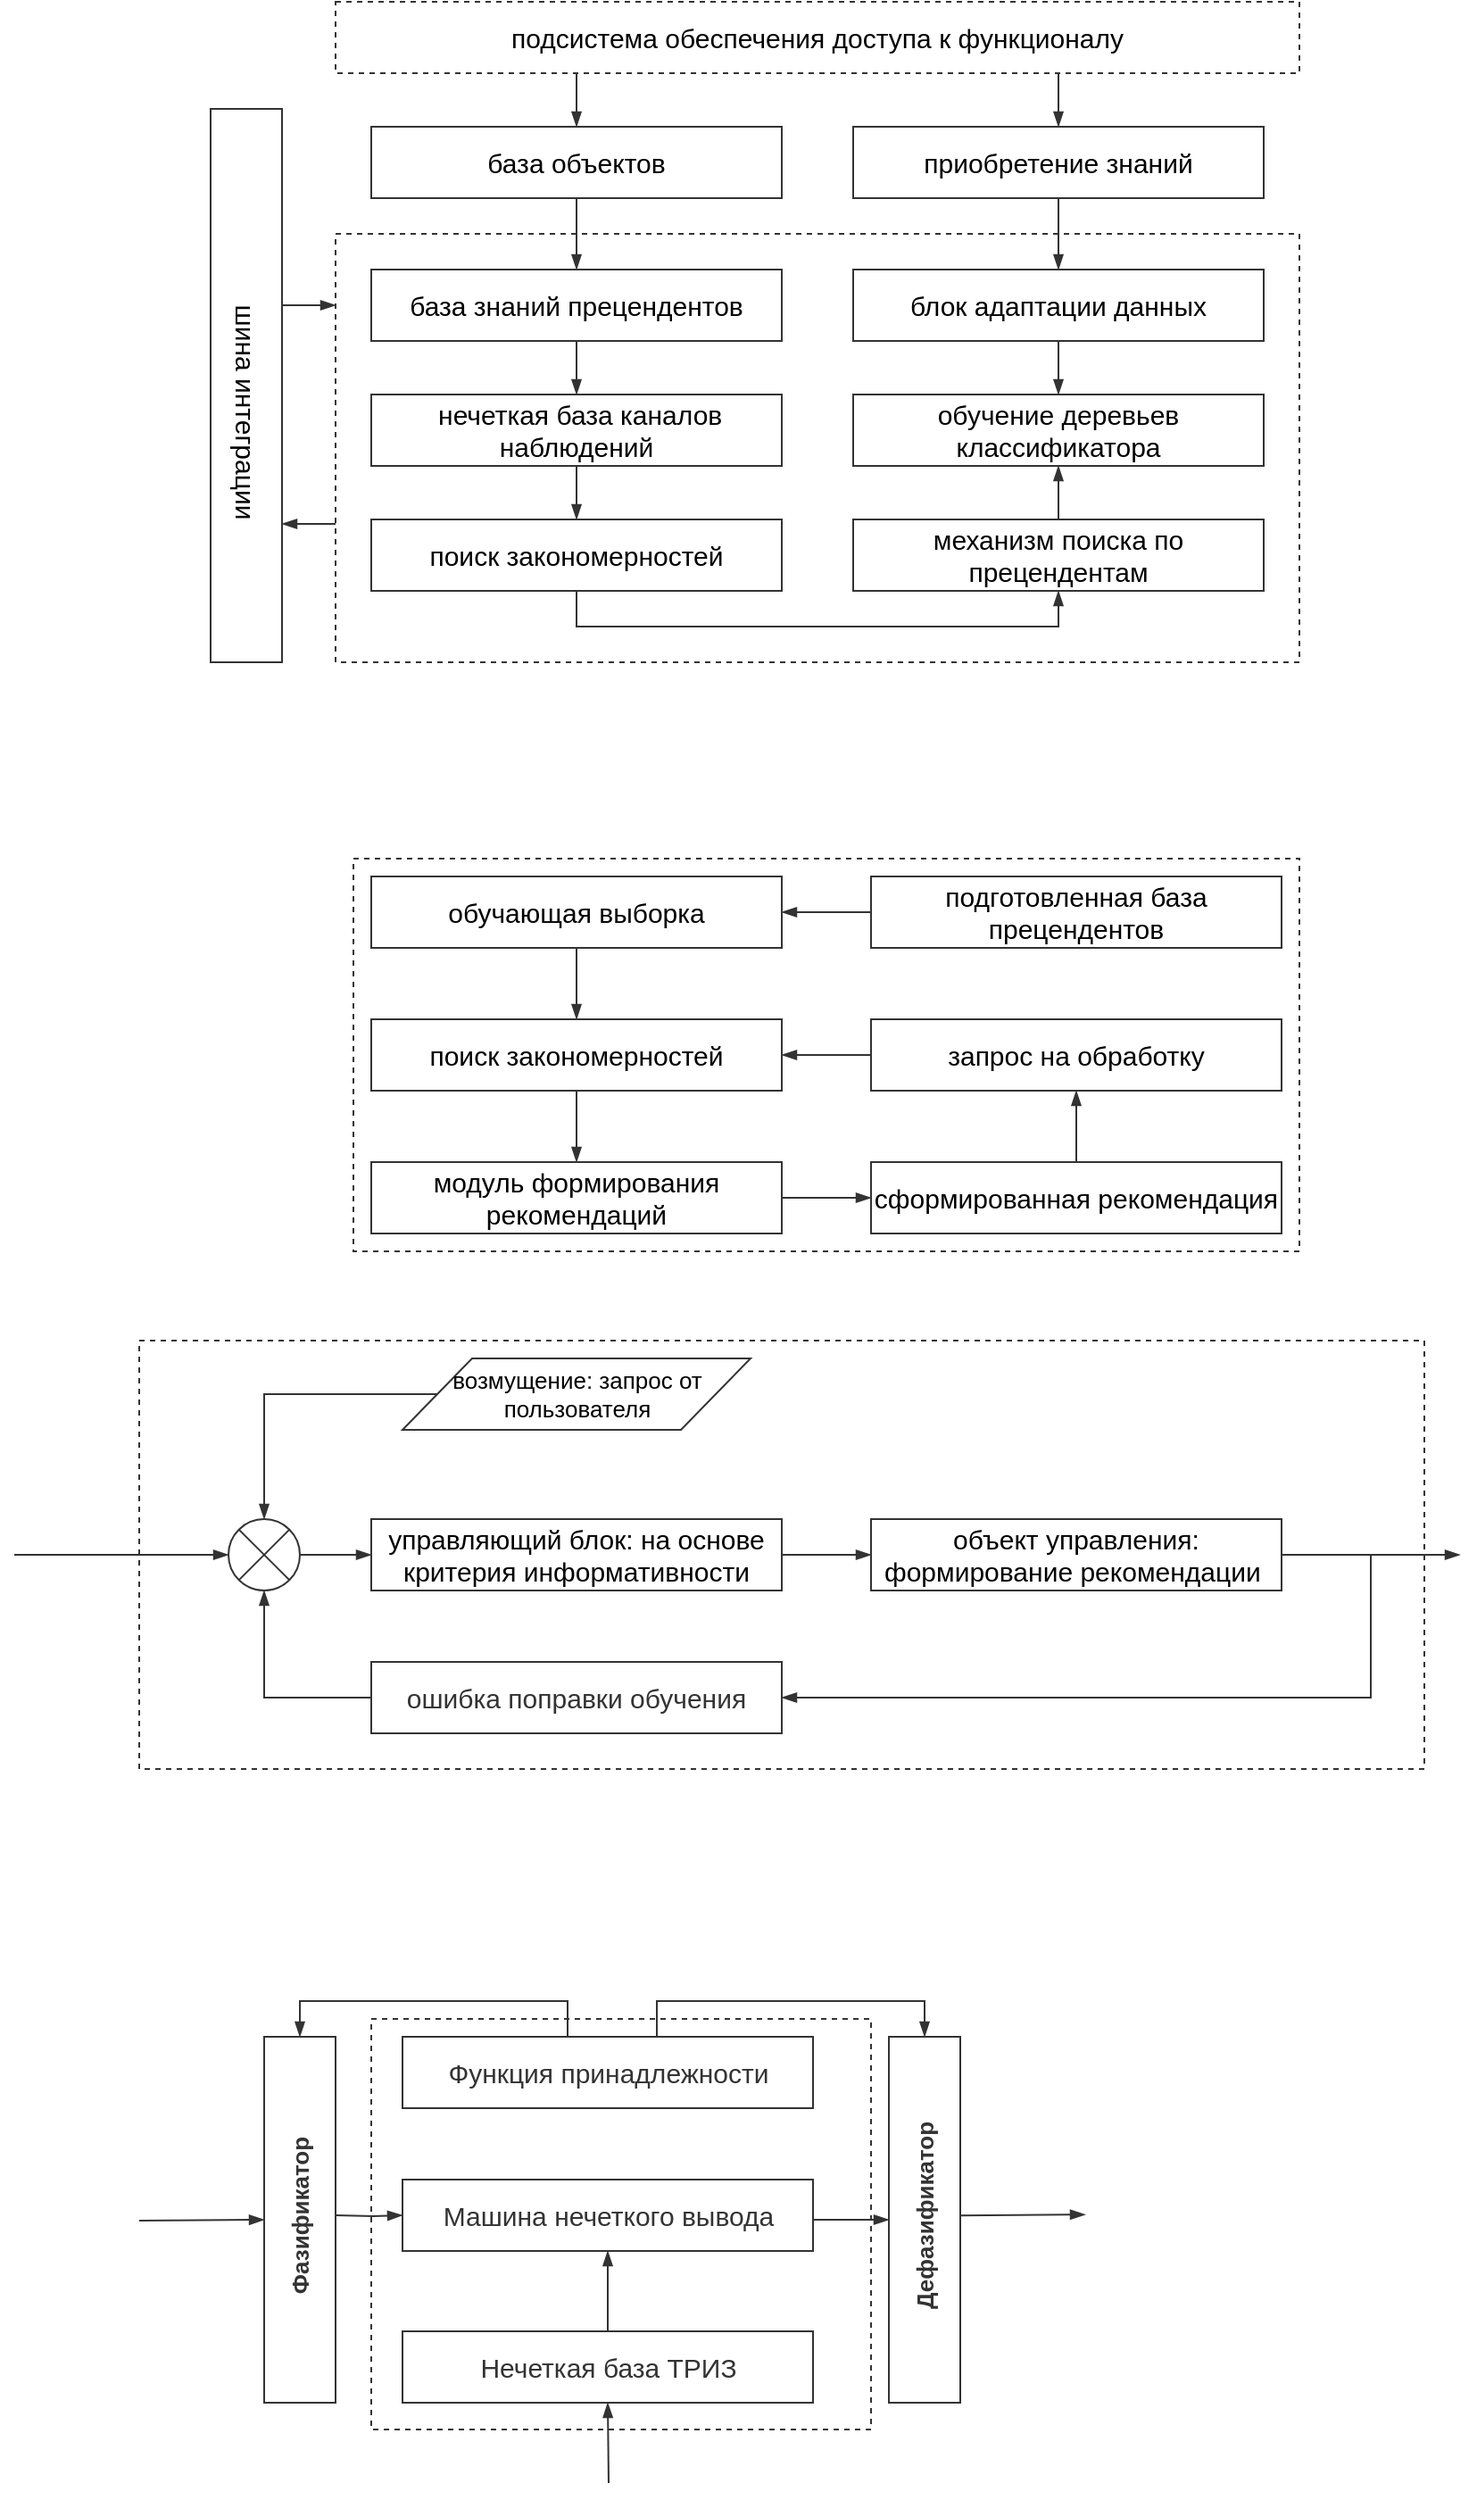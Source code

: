 <mxfile version="12.9.9" type="device" pages="14"><diagram id="4f_LUlAzB2jL5PgKKxc_" name="Page-1"><mxGraphModel dx="2258" dy="811" grid="1" gridSize="10" guides="1" tooltips="1" connect="1" arrows="1" fold="1" page="1" pageScale="1" pageWidth="850" pageHeight="1100" math="0" shadow="0"><root><mxCell id="0"/><mxCell id="1" parent="0"/><mxCell id="8b43qy_WPMBnl7CdgCfL-83" value="" style="rounded=0;whiteSpace=wrap;html=1;strokeColor=#333333;strokeWidth=1;fillColor=none;dashed=1;" parent="1" vertex="1"><mxGeometry y="1240" width="280" height="230" as="geometry"/></mxCell><mxCell id="8b43qy_WPMBnl7CdgCfL-64" value="" style="rounded=0;whiteSpace=wrap;html=1;strokeColor=#333333;strokeWidth=1;fillColor=none;dashed=1;" parent="1" vertex="1"><mxGeometry x="-130" y="860" width="720" height="240" as="geometry"/></mxCell><mxCell id="8b43qy_WPMBnl7CdgCfL-39" value="" style="rounded=0;whiteSpace=wrap;html=1;strokeColor=#333333;strokeWidth=1;fillColor=none;dashed=1;" parent="1" vertex="1"><mxGeometry x="-10" y="590" width="530" height="220" as="geometry"/></mxCell><mxCell id="8b43qy_WPMBnl7CdgCfL-27" value="" style="rounded=0;whiteSpace=wrap;html=1;strokeColor=#333333;strokeWidth=1;fillColor=none;dashed=1;" parent="1" vertex="1"><mxGeometry x="-20" y="240" width="540" height="240" as="geometry"/></mxCell><mxCell id="8b43qy_WPMBnl7CdgCfL-28" style="edgeStyle=orthogonalEdgeStyle;rounded=0;orthogonalLoop=1;jettySize=auto;html=1;endArrow=blockThin;endFill=1;strokeColor=#333333;strokeWidth=1;" parent="1" source="8b43qy_WPMBnl7CdgCfL-1" target="8b43qy_WPMBnl7CdgCfL-27" edge="1"><mxGeometry relative="1" as="geometry"><Array as="points"><mxPoint x="-35" y="280"/><mxPoint x="-35" y="280"/></Array></mxGeometry></mxCell><mxCell id="8b43qy_WPMBnl7CdgCfL-1" value="" style="rounded=0;whiteSpace=wrap;html=1;strokeColor=#333333;strokeWidth=1;fillColor=none;" parent="1" vertex="1"><mxGeometry x="-90" y="170" width="40" height="310" as="geometry"/></mxCell><mxCell id="8b43qy_WPMBnl7CdgCfL-3" value="&lt;font style=&quot;font-size: 15px&quot;&gt;шина интеграции&lt;/font&gt;" style="text;html=1;strokeColor=none;fillColor=none;align=center;verticalAlign=middle;whiteSpace=wrap;rounded=0;rotation=90;strokeWidth=1;" parent="1" vertex="1"><mxGeometry x="-165" y="330" width="190" height="20" as="geometry"/></mxCell><mxCell id="8b43qy_WPMBnl7CdgCfL-22" style="edgeStyle=orthogonalEdgeStyle;rounded=0;orthogonalLoop=1;jettySize=auto;html=1;endArrow=blockThin;endFill=1;strokeColor=#333333;strokeWidth=1;exitX=0.25;exitY=1;exitDx=0;exitDy=0;" parent="1" source="8b43qy_WPMBnl7CdgCfL-4" target="8b43qy_WPMBnl7CdgCfL-13" edge="1"><mxGeometry relative="1" as="geometry"><mxPoint x="115" y="160" as="sourcePoint"/><Array as="points"/></mxGeometry></mxCell><mxCell id="8b43qy_WPMBnl7CdgCfL-23" style="edgeStyle=orthogonalEdgeStyle;rounded=0;orthogonalLoop=1;jettySize=auto;html=1;endArrow=blockThin;endFill=1;strokeColor=#333333;strokeWidth=1;" parent="1" source="8b43qy_WPMBnl7CdgCfL-4" target="8b43qy_WPMBnl7CdgCfL-5" edge="1"><mxGeometry relative="1" as="geometry"><Array as="points"><mxPoint x="385" y="170"/><mxPoint x="385" y="170"/></Array></mxGeometry></mxCell><mxCell id="8b43qy_WPMBnl7CdgCfL-4" value="&lt;font style=&quot;font-size: 15px&quot;&gt;подсистема обеспечения доступа к функционалу&lt;/font&gt;" style="rounded=0;whiteSpace=wrap;html=1;strokeColor=#333333;strokeWidth=1;fillColor=none;dashed=1;" parent="1" vertex="1"><mxGeometry x="-20" y="110" width="540" height="40" as="geometry"/></mxCell><mxCell id="8b43qy_WPMBnl7CdgCfL-24" style="edgeStyle=orthogonalEdgeStyle;rounded=0;orthogonalLoop=1;jettySize=auto;html=1;entryX=0.5;entryY=0;entryDx=0;entryDy=0;endArrow=blockThin;endFill=1;strokeColor=#333333;strokeWidth=1;" parent="1" source="8b43qy_WPMBnl7CdgCfL-5" target="8b43qy_WPMBnl7CdgCfL-11" edge="1"><mxGeometry relative="1" as="geometry"/></mxCell><mxCell id="8b43qy_WPMBnl7CdgCfL-5" value="&lt;font style=&quot;font-size: 15px&quot;&gt;приобретение знаний&lt;/font&gt;" style="rounded=0;whiteSpace=wrap;html=1;strokeColor=#333333;strokeWidth=1;fillColor=none;" parent="1" vertex="1"><mxGeometry x="270" y="180" width="230" height="40" as="geometry"/></mxCell><mxCell id="8b43qy_WPMBnl7CdgCfL-6" value="&lt;font style=&quot;font-size: 15px&quot;&gt;обучение деревьев классификатора&lt;/font&gt;" style="rounded=0;whiteSpace=wrap;html=1;strokeColor=#333333;strokeWidth=1;fillColor=none;" parent="1" vertex="1"><mxGeometry x="270" y="330" width="230" height="40" as="geometry"/></mxCell><mxCell id="8b43qy_WPMBnl7CdgCfL-18" style="edgeStyle=orthogonalEdgeStyle;rounded=0;orthogonalLoop=1;jettySize=auto;html=1;endArrow=blockThin;endFill=1;strokeColor=#333333;strokeWidth=1;" parent="1" source="8b43qy_WPMBnl7CdgCfL-7" target="8b43qy_WPMBnl7CdgCfL-6" edge="1"><mxGeometry relative="1" as="geometry"/></mxCell><mxCell id="8b43qy_WPMBnl7CdgCfL-7" value="&lt;font style=&quot;font-size: 15px&quot;&gt;механизм поиска по прецендентам&lt;/font&gt;" style="rounded=0;whiteSpace=wrap;html=1;strokeColor=#333333;strokeWidth=1;fillColor=none;" parent="1" vertex="1"><mxGeometry x="270" y="400" width="230" height="40" as="geometry"/></mxCell><mxCell id="8b43qy_WPMBnl7CdgCfL-20" style="edgeStyle=orthogonalEdgeStyle;rounded=0;orthogonalLoop=1;jettySize=auto;html=1;endArrow=blockThin;endFill=1;strokeColor=#333333;strokeWidth=1;" parent="1" source="8b43qy_WPMBnl7CdgCfL-8" target="8b43qy_WPMBnl7CdgCfL-10" edge="1"><mxGeometry relative="1" as="geometry"/></mxCell><mxCell id="8b43qy_WPMBnl7CdgCfL-8" value="&lt;span style=&quot;font-size: 15px&quot;&gt;база знаний прецендентов&lt;/span&gt;" style="rounded=0;whiteSpace=wrap;html=1;strokeColor=#333333;strokeWidth=1;fillColor=none;" parent="1" vertex="1"><mxGeometry y="260" width="230" height="40" as="geometry"/></mxCell><mxCell id="8b43qy_WPMBnl7CdgCfL-17" style="edgeStyle=orthogonalEdgeStyle;rounded=0;orthogonalLoop=1;jettySize=auto;html=1;entryX=0.5;entryY=1;entryDx=0;entryDy=0;endArrow=blockThin;endFill=1;strokeColor=#333333;strokeWidth=1;" parent="1" source="8b43qy_WPMBnl7CdgCfL-9" target="8b43qy_WPMBnl7CdgCfL-7" edge="1"><mxGeometry relative="1" as="geometry"><Array as="points"><mxPoint x="115" y="460"/><mxPoint x="385" y="460"/></Array></mxGeometry></mxCell><mxCell id="8b43qy_WPMBnl7CdgCfL-9" value="&lt;span style=&quot;font-size: 15px&quot;&gt;поиск закономерностей&lt;/span&gt;" style="rounded=0;whiteSpace=wrap;html=1;strokeColor=#333333;strokeWidth=1;fillColor=none;" parent="1" vertex="1"><mxGeometry y="400" width="230" height="40" as="geometry"/></mxCell><mxCell id="8b43qy_WPMBnl7CdgCfL-21" style="edgeStyle=orthogonalEdgeStyle;rounded=0;orthogonalLoop=1;jettySize=auto;html=1;endArrow=blockThin;endFill=1;strokeColor=#333333;strokeWidth=1;" parent="1" source="8b43qy_WPMBnl7CdgCfL-10" target="8b43qy_WPMBnl7CdgCfL-9" edge="1"><mxGeometry relative="1" as="geometry"/></mxCell><mxCell id="8b43qy_WPMBnl7CdgCfL-10" value="&lt;span style=&quot;font-size: 15px&quot;&gt;&amp;nbsp;нечеткая база каналов наблюдений&lt;/span&gt;" style="rounded=0;whiteSpace=wrap;html=1;strokeColor=#333333;strokeWidth=1;fillColor=none;" parent="1" vertex="1"><mxGeometry y="330" width="230" height="40" as="geometry"/></mxCell><mxCell id="8b43qy_WPMBnl7CdgCfL-25" style="edgeStyle=orthogonalEdgeStyle;rounded=0;orthogonalLoop=1;jettySize=auto;html=1;endArrow=blockThin;endFill=1;strokeColor=#333333;strokeWidth=1;" parent="1" source="8b43qy_WPMBnl7CdgCfL-11" target="8b43qy_WPMBnl7CdgCfL-6" edge="1"><mxGeometry relative="1" as="geometry"/></mxCell><mxCell id="8b43qy_WPMBnl7CdgCfL-11" value="&lt;span style=&quot;font-size: 15px&quot;&gt;блок адаптации данных&lt;/span&gt;" style="rounded=0;whiteSpace=wrap;html=1;strokeColor=#333333;strokeWidth=1;fillColor=none;" parent="1" vertex="1"><mxGeometry x="270" y="260" width="230" height="40" as="geometry"/></mxCell><mxCell id="8b43qy_WPMBnl7CdgCfL-19" style="edgeStyle=orthogonalEdgeStyle;rounded=0;orthogonalLoop=1;jettySize=auto;html=1;endArrow=blockThin;endFill=1;strokeColor=#333333;strokeWidth=1;" parent="1" source="8b43qy_WPMBnl7CdgCfL-13" target="8b43qy_WPMBnl7CdgCfL-8" edge="1"><mxGeometry relative="1" as="geometry"/></mxCell><mxCell id="8b43qy_WPMBnl7CdgCfL-13" value="&lt;span style=&quot;font-size: 15px&quot;&gt;база объектов&lt;/span&gt;" style="rounded=0;whiteSpace=wrap;html=1;strokeColor=#333333;strokeWidth=1;fillColor=none;" parent="1" vertex="1"><mxGeometry y="180" width="230" height="40" as="geometry"/></mxCell><mxCell id="8b43qy_WPMBnl7CdgCfL-29" style="edgeStyle=orthogonalEdgeStyle;rounded=0;orthogonalLoop=1;jettySize=auto;html=1;entryX=1;entryY=0.75;entryDx=0;entryDy=0;endArrow=blockThin;endFill=1;strokeColor=#333333;strokeWidth=1;" parent="1" source="8b43qy_WPMBnl7CdgCfL-27" target="8b43qy_WPMBnl7CdgCfL-1" edge="1"><mxGeometry relative="1" as="geometry"><Array as="points"><mxPoint x="-40" y="403"/></Array></mxGeometry></mxCell><mxCell id="8b43qy_WPMBnl7CdgCfL-34" style="edgeStyle=orthogonalEdgeStyle;rounded=0;orthogonalLoop=1;jettySize=auto;html=1;endArrow=blockThin;endFill=1;strokeColor=#333333;strokeWidth=1;" parent="1" source="8b43qy_WPMBnl7CdgCfL-30" target="8b43qy_WPMBnl7CdgCfL-32" edge="1"><mxGeometry relative="1" as="geometry"/></mxCell><mxCell id="8b43qy_WPMBnl7CdgCfL-30" value="&lt;span style=&quot;font-size: 15px&quot;&gt;обучающая выборка&lt;/span&gt;" style="rounded=0;whiteSpace=wrap;html=1;strokeColor=#333333;strokeWidth=1;fillColor=none;" parent="1" vertex="1"><mxGeometry y="600" width="230" height="40" as="geometry"/></mxCell><mxCell id="8b43qy_WPMBnl7CdgCfL-33" style="edgeStyle=orthogonalEdgeStyle;rounded=0;orthogonalLoop=1;jettySize=auto;html=1;entryX=1;entryY=0.5;entryDx=0;entryDy=0;endArrow=blockThin;endFill=1;strokeColor=#333333;strokeWidth=1;" parent="1" source="8b43qy_WPMBnl7CdgCfL-31" target="8b43qy_WPMBnl7CdgCfL-30" edge="1"><mxGeometry relative="1" as="geometry"/></mxCell><mxCell id="8b43qy_WPMBnl7CdgCfL-31" value="&lt;span style=&quot;font-size: 15px&quot;&gt;подготовленная база прецендентов&lt;/span&gt;" style="rounded=0;whiteSpace=wrap;html=1;strokeColor=#333333;strokeWidth=1;fillColor=none;" parent="1" vertex="1"><mxGeometry x="280" y="600" width="230" height="40" as="geometry"/></mxCell><mxCell id="8b43qy_WPMBnl7CdgCfL-38" style="edgeStyle=orthogonalEdgeStyle;rounded=0;orthogonalLoop=1;jettySize=auto;html=1;endArrow=blockThin;endFill=1;strokeColor=#333333;strokeWidth=1;" parent="1" source="8b43qy_WPMBnl7CdgCfL-32" target="8b43qy_WPMBnl7CdgCfL-35" edge="1"><mxGeometry relative="1" as="geometry"><Array as="points"><mxPoint x="115" y="750"/><mxPoint x="115" y="750"/></Array></mxGeometry></mxCell><mxCell id="8b43qy_WPMBnl7CdgCfL-32" value="&lt;span style=&quot;font-size: 15px&quot;&gt;поиск закономерностей&lt;/span&gt;" style="rounded=0;whiteSpace=wrap;html=1;strokeColor=#333333;strokeWidth=1;fillColor=none;" parent="1" vertex="1"><mxGeometry y="680" width="230" height="40" as="geometry"/></mxCell><mxCell id="8b43qy_WPMBnl7CdgCfL-43" style="edgeStyle=orthogonalEdgeStyle;rounded=0;orthogonalLoop=1;jettySize=auto;html=1;endArrow=blockThin;endFill=1;strokeColor=#333333;strokeWidth=1;" parent="1" source="8b43qy_WPMBnl7CdgCfL-35" target="8b43qy_WPMBnl7CdgCfL-41" edge="1"><mxGeometry relative="1" as="geometry"/></mxCell><mxCell id="8b43qy_WPMBnl7CdgCfL-35" value="&lt;span style=&quot;font-size: 15px&quot;&gt;модуль формирования рекомендаций&lt;/span&gt;" style="rounded=0;whiteSpace=wrap;html=1;strokeColor=#333333;strokeWidth=1;fillColor=none;" parent="1" vertex="1"><mxGeometry y="760" width="230" height="40" as="geometry"/></mxCell><mxCell id="8b43qy_WPMBnl7CdgCfL-37" style="edgeStyle=orthogonalEdgeStyle;rounded=0;orthogonalLoop=1;jettySize=auto;html=1;endArrow=blockThin;endFill=1;strokeColor=#333333;strokeWidth=1;" parent="1" source="8b43qy_WPMBnl7CdgCfL-36" target="8b43qy_WPMBnl7CdgCfL-32" edge="1"><mxGeometry relative="1" as="geometry"/></mxCell><mxCell id="8b43qy_WPMBnl7CdgCfL-36" value="&lt;span style=&quot;font-size: 15px&quot;&gt;запрос на обработку&lt;/span&gt;" style="rounded=0;whiteSpace=wrap;html=1;strokeColor=#333333;strokeWidth=1;fillColor=none;" parent="1" vertex="1"><mxGeometry x="280" y="680" width="230" height="40" as="geometry"/></mxCell><mxCell id="8b43qy_WPMBnl7CdgCfL-42" style="edgeStyle=orthogonalEdgeStyle;rounded=0;orthogonalLoop=1;jettySize=auto;html=1;entryX=0.5;entryY=1;entryDx=0;entryDy=0;endArrow=blockThin;endFill=1;strokeColor=#333333;strokeWidth=1;" parent="1" source="8b43qy_WPMBnl7CdgCfL-41" target="8b43qy_WPMBnl7CdgCfL-36" edge="1"><mxGeometry relative="1" as="geometry"/></mxCell><mxCell id="8b43qy_WPMBnl7CdgCfL-41" value="&lt;span style=&quot;font-size: 15px&quot;&gt;сформированная рекомендация&lt;/span&gt;" style="rounded=0;whiteSpace=wrap;html=1;strokeColor=#333333;strokeWidth=1;fillColor=none;" parent="1" vertex="1"><mxGeometry x="280" y="760" width="230" height="40" as="geometry"/></mxCell><mxCell id="8b43qy_WPMBnl7CdgCfL-47" style="edgeStyle=orthogonalEdgeStyle;rounded=0;orthogonalLoop=1;jettySize=auto;html=1;entryX=0;entryY=0.5;entryDx=0;entryDy=0;endArrow=blockThin;endFill=1;strokeColor=#333333;strokeWidth=1;" parent="1" source="8b43qy_WPMBnl7CdgCfL-44" target="8b43qy_WPMBnl7CdgCfL-45" edge="1"><mxGeometry relative="1" as="geometry"/></mxCell><mxCell id="8b43qy_WPMBnl7CdgCfL-44" value="&lt;span style=&quot;font-size: 15px&quot;&gt;управляющий блок: на основе критерия информативности&lt;/span&gt;" style="rounded=0;whiteSpace=wrap;html=1;strokeColor=#333333;strokeWidth=1;fillColor=none;" parent="1" vertex="1"><mxGeometry y="960" width="230" height="40" as="geometry"/></mxCell><mxCell id="8b43qy_WPMBnl7CdgCfL-46" style="edgeStyle=orthogonalEdgeStyle;rounded=0;orthogonalLoop=1;jettySize=auto;html=1;endArrow=blockThin;endFill=1;strokeColor=#333333;strokeWidth=1;" parent="1" source="8b43qy_WPMBnl7CdgCfL-45" edge="1"><mxGeometry relative="1" as="geometry"><mxPoint x="610" y="980" as="targetPoint"/><Array as="points"><mxPoint x="570" y="980"/><mxPoint x="570" y="980"/></Array></mxGeometry></mxCell><mxCell id="8b43qy_WPMBnl7CdgCfL-45" value="&lt;span style=&quot;font-size: 15px&quot;&gt;объект управления: формирование рекомендации&amp;nbsp;&lt;/span&gt;" style="rounded=0;whiteSpace=wrap;html=1;strokeColor=#333333;strokeWidth=1;fillColor=none;" parent="1" vertex="1"><mxGeometry x="280" y="960" width="230" height="40" as="geometry"/></mxCell><mxCell id="8b43qy_WPMBnl7CdgCfL-52" style="edgeStyle=orthogonalEdgeStyle;rounded=0;orthogonalLoop=1;jettySize=auto;html=1;endArrow=blockThin;endFill=1;strokeColor=#333333;strokeWidth=1;" parent="1" source="8b43qy_WPMBnl7CdgCfL-51" target="8b43qy_WPMBnl7CdgCfL-44" edge="1"><mxGeometry relative="1" as="geometry"/></mxCell><mxCell id="8b43qy_WPMBnl7CdgCfL-51" value="" style="shape=sumEllipse;perimeter=ellipsePerimeter;whiteSpace=wrap;html=1;backgroundOutline=1;rounded=0;strokeColor=#333333;strokeWidth=1;fillColor=none;" parent="1" vertex="1"><mxGeometry x="-80" y="960" width="40" height="40" as="geometry"/></mxCell><mxCell id="8b43qy_WPMBnl7CdgCfL-58" style="edgeStyle=orthogonalEdgeStyle;rounded=0;orthogonalLoop=1;jettySize=auto;html=1;entryX=0.5;entryY=0;entryDx=0;entryDy=0;endArrow=blockThin;endFill=1;strokeColor=#333333;strokeWidth=1;" parent="1" source="8b43qy_WPMBnl7CdgCfL-54" target="8b43qy_WPMBnl7CdgCfL-51" edge="1"><mxGeometry relative="1" as="geometry"/></mxCell><mxCell id="8b43qy_WPMBnl7CdgCfL-54" value="&lt;font size=&quot;1&quot;&gt;&lt;span style=&quot;font-size: 13px&quot;&gt;возмущение: запрос от пользователя&lt;/span&gt;&lt;/font&gt;" style="shape=parallelogram;perimeter=parallelogramPerimeter;whiteSpace=wrap;html=1;rounded=0;strokeColor=#333333;strokeWidth=1;fillColor=none;" parent="1" vertex="1"><mxGeometry x="17.5" y="870" width="195" height="40" as="geometry"/></mxCell><mxCell id="8b43qy_WPMBnl7CdgCfL-59" value="" style="endArrow=blockThin;html=1;strokeColor=#333333;strokeWidth=1;entryX=0;entryY=0.5;entryDx=0;entryDy=0;endFill=1;" parent="1" target="8b43qy_WPMBnl7CdgCfL-51" edge="1"><mxGeometry width="50" height="50" relative="1" as="geometry"><mxPoint x="-200" y="980" as="sourcePoint"/><mxPoint x="-150" y="950" as="targetPoint"/></mxGeometry></mxCell><mxCell id="8b43qy_WPMBnl7CdgCfL-62" style="edgeStyle=orthogonalEdgeStyle;rounded=0;orthogonalLoop=1;jettySize=auto;html=1;entryX=0.5;entryY=1;entryDx=0;entryDy=0;endArrow=blockThin;endFill=1;strokeColor=#333333;strokeWidth=1;" parent="1" source="8b43qy_WPMBnl7CdgCfL-60" target="8b43qy_WPMBnl7CdgCfL-51" edge="1"><mxGeometry relative="1" as="geometry"/></mxCell><mxCell id="8b43qy_WPMBnl7CdgCfL-60" value="&lt;span style=&quot;font-size: 15px&quot;&gt;&lt;font color=&quot;#333333&quot;&gt;ошибка поправки обучения&lt;/font&gt;&lt;/span&gt;" style="rounded=0;whiteSpace=wrap;html=1;strokeColor=#333333;strokeWidth=1;fillColor=none;" parent="1" vertex="1"><mxGeometry y="1040" width="230" height="40" as="geometry"/></mxCell><mxCell id="8b43qy_WPMBnl7CdgCfL-61" value="" style="endArrow=blockThin;html=1;strokeColor=#333333;strokeWidth=1;entryX=1;entryY=0.5;entryDx=0;entryDy=0;endFill=1;rounded=0;" parent="1" target="8b43qy_WPMBnl7CdgCfL-60" edge="1"><mxGeometry width="50" height="50" relative="1" as="geometry"><mxPoint x="560" y="980" as="sourcePoint"/><mxPoint x="470" y="1030" as="targetPoint"/><Array as="points"><mxPoint x="560" y="1060"/></Array></mxGeometry></mxCell><mxCell id="8b43qy_WPMBnl7CdgCfL-76" style="edgeStyle=orthogonalEdgeStyle;rounded=0;orthogonalLoop=1;jettySize=auto;html=1;entryX=0;entryY=0.5;entryDx=0;entryDy=0;endArrow=blockThin;endFill=1;strokeColor=#333333;strokeWidth=1;" parent="1" source="8b43qy_WPMBnl7CdgCfL-65" target="8b43qy_WPMBnl7CdgCfL-70" edge="1"><mxGeometry relative="1" as="geometry"><Array as="points"><mxPoint x="110" y="1230"/><mxPoint x="-40" y="1230"/></Array></mxGeometry></mxCell><mxCell id="8b43qy_WPMBnl7CdgCfL-78" style="edgeStyle=orthogonalEdgeStyle;rounded=0;orthogonalLoop=1;jettySize=auto;html=1;entryX=0;entryY=0.5;entryDx=0;entryDy=0;endArrow=blockThin;endFill=1;strokeColor=#333333;strokeWidth=1;" parent="1" source="8b43qy_WPMBnl7CdgCfL-65" target="8b43qy_WPMBnl7CdgCfL-72" edge="1"><mxGeometry relative="1" as="geometry"><Array as="points"><mxPoint x="160" y="1230"/><mxPoint x="310" y="1230"/></Array></mxGeometry></mxCell><mxCell id="8b43qy_WPMBnl7CdgCfL-65" value="&lt;span style=&quot;font-size: 15px&quot;&gt;&lt;font color=&quot;#333333&quot;&gt;Функция принадлежности&lt;/font&gt;&lt;/span&gt;" style="rounded=0;whiteSpace=wrap;html=1;strokeColor=#333333;strokeWidth=1;fillColor=none;" parent="1" vertex="1"><mxGeometry x="17.5" y="1250" width="230" height="40" as="geometry"/></mxCell><mxCell id="8b43qy_WPMBnl7CdgCfL-82" style="edgeStyle=orthogonalEdgeStyle;rounded=0;orthogonalLoop=1;jettySize=auto;html=1;entryX=0.5;entryY=1;entryDx=0;entryDy=0;endArrow=blockThin;endFill=1;strokeColor=#333333;strokeWidth=1;" parent="1" source="8b43qy_WPMBnl7CdgCfL-66" target="8b43qy_WPMBnl7CdgCfL-72" edge="1"><mxGeometry relative="1" as="geometry"><Array as="points"><mxPoint x="269" y="1353"/></Array></mxGeometry></mxCell><mxCell id="8b43qy_WPMBnl7CdgCfL-66" value="&lt;span style=&quot;font-size: 15px&quot;&gt;&lt;font color=&quot;#333333&quot;&gt;Машина нечеткого вывода&lt;/font&gt;&lt;/span&gt;" style="rounded=0;whiteSpace=wrap;html=1;strokeColor=#333333;strokeWidth=1;fillColor=none;" parent="1" vertex="1"><mxGeometry x="17.5" y="1330" width="230" height="40" as="geometry"/></mxCell><mxCell id="8b43qy_WPMBnl7CdgCfL-77" style="edgeStyle=orthogonalEdgeStyle;rounded=0;orthogonalLoop=1;jettySize=auto;html=1;endArrow=blockThin;endFill=1;strokeColor=#333333;strokeWidth=1;" parent="1" source="8b43qy_WPMBnl7CdgCfL-67" target="8b43qy_WPMBnl7CdgCfL-66" edge="1"><mxGeometry relative="1" as="geometry"/></mxCell><mxCell id="8b43qy_WPMBnl7CdgCfL-67" value="&lt;span style=&quot;font-size: 15px&quot;&gt;&lt;font color=&quot;#333333&quot;&gt;Нечеткая база ТРИЗ&lt;/font&gt;&lt;/span&gt;" style="rounded=0;whiteSpace=wrap;html=1;strokeColor=#333333;strokeWidth=1;fillColor=none;" parent="1" vertex="1"><mxGeometry x="17.5" y="1415" width="230" height="40" as="geometry"/></mxCell><mxCell id="8b43qy_WPMBnl7CdgCfL-70" value="" style="rounded=0;whiteSpace=wrap;html=1;strokeColor=#333333;strokeWidth=1;fillColor=none;direction=south;" parent="1" vertex="1"><mxGeometry x="-60" y="1250" width="40" height="205" as="geometry"/></mxCell><mxCell id="8b43qy_WPMBnl7CdgCfL-74" style="edgeStyle=orthogonalEdgeStyle;rounded=0;orthogonalLoop=1;jettySize=auto;html=1;endArrow=blockThin;endFill=1;strokeColor=#333333;strokeWidth=1;" parent="1" target="8b43qy_WPMBnl7CdgCfL-66" edge="1"><mxGeometry relative="1" as="geometry"><mxPoint x="-20" y="1350" as="sourcePoint"/></mxGeometry></mxCell><mxCell id="8b43qy_WPMBnl7CdgCfL-71" value="&lt;b&gt;&lt;font style=&quot;font-size: 13px&quot; color=&quot;#333333&quot;&gt;Фазификатор&lt;/font&gt;&lt;/b&gt;" style="text;html=1;strokeColor=none;fillColor=none;align=center;verticalAlign=middle;whiteSpace=wrap;rounded=0;rotation=270;strokeWidth=1;" parent="1" vertex="1"><mxGeometry x="-60" y="1340" width="40" height="20" as="geometry"/></mxCell><mxCell id="8b43qy_WPMBnl7CdgCfL-72" value="" style="rounded=0;whiteSpace=wrap;html=1;strokeColor=#333333;strokeWidth=1;fillColor=none;direction=south;" parent="1" vertex="1"><mxGeometry x="290" y="1250" width="40" height="205" as="geometry"/></mxCell><mxCell id="8b43qy_WPMBnl7CdgCfL-73" value="&lt;b&gt;&lt;font style=&quot;font-size: 13px&quot; color=&quot;#333333&quot;&gt;Дефазификатор&lt;/font&gt;&lt;/b&gt;" style="text;html=1;strokeColor=none;fillColor=none;align=center;verticalAlign=middle;whiteSpace=wrap;rounded=0;rotation=270;strokeWidth=1;" parent="1" vertex="1"><mxGeometry x="290" y="1340" width="40" height="20" as="geometry"/></mxCell><mxCell id="8b43qy_WPMBnl7CdgCfL-79" value="" style="endArrow=blockThin;html=1;strokeColor=#333333;strokeWidth=1;entryX=0.5;entryY=1;entryDx=0;entryDy=0;endFill=1;" parent="1" target="8b43qy_WPMBnl7CdgCfL-67" edge="1"><mxGeometry width="50" height="50" relative="1" as="geometry"><mxPoint x="133" y="1500" as="sourcePoint"/><mxPoint x="120" y="1490" as="targetPoint"/></mxGeometry></mxCell><mxCell id="8b43qy_WPMBnl7CdgCfL-80" value="" style="endArrow=blockThin;html=1;strokeColor=#333333;strokeWidth=1;entryX=0.5;entryY=1;entryDx=0;entryDy=0;endFill=1;" parent="1" target="8b43qy_WPMBnl7CdgCfL-70" edge="1"><mxGeometry width="50" height="50" relative="1" as="geometry"><mxPoint x="-130" y="1353" as="sourcePoint"/><mxPoint x="-70" y="1340" as="targetPoint"/></mxGeometry></mxCell><mxCell id="8b43qy_WPMBnl7CdgCfL-84" value="" style="endArrow=blockThin;html=1;strokeColor=#333333;strokeWidth=1;entryX=0.5;entryY=1;entryDx=0;entryDy=0;endFill=1;" parent="1" edge="1"><mxGeometry width="50" height="50" relative="1" as="geometry"><mxPoint x="330" y="1350.08" as="sourcePoint"/><mxPoint x="400" y="1349.58" as="targetPoint"/></mxGeometry></mxCell></root></mxGraphModel></diagram><diagram id="YYNmMswR58YNAfCNAMax" name="Page-2"><mxGraphModel dx="2258" dy="811" grid="1" gridSize="10" guides="1" tooltips="1" connect="1" arrows="1" fold="1" page="1" pageScale="1" pageWidth="850" pageHeight="1100" math="0" shadow="0"><root><mxCell id="LpXpMxbvFkcc-u1cn-O--0"/><mxCell id="LpXpMxbvFkcc-u1cn-O--1" parent="LpXpMxbvFkcc-u1cn-O--0"/><mxCell id="LpXpMxbvFkcc-u1cn-O--28" style="edgeStyle=orthogonalEdgeStyle;rounded=1;orthogonalLoop=1;jettySize=auto;html=1;entryX=0;entryY=0.5;entryDx=0;entryDy=0;endArrow=blockThin;endFill=1;strokeColor=#b85450;strokeWidth=2;fillColor=#f8cecc;" parent="LpXpMxbvFkcc-u1cn-O--1" source="LpXpMxbvFkcc-u1cn-O--2" target="LpXpMxbvFkcc-u1cn-O--13" edge="1"><mxGeometry relative="1" as="geometry"/></mxCell><mxCell id="LpXpMxbvFkcc-u1cn-O--2" value="ФУНКЦИЯ АКТИВАЦИИ" style="rounded=0;whiteSpace=wrap;html=1;strokeColor=#004C99;strokeWidth=2;fillColor=none;" parent="LpXpMxbvFkcc-u1cn-O--1" vertex="1"><mxGeometry x="40" y="160" width="80" height="40" as="geometry"/></mxCell><mxCell id="LpXpMxbvFkcc-u1cn-O--29" style="edgeStyle=orthogonalEdgeStyle;rounded=1;orthogonalLoop=1;jettySize=auto;html=1;entryX=0;entryY=0.5;entryDx=0;entryDy=0;endArrow=blockThin;endFill=1;strokeColor=#82b366;strokeWidth=2;fillColor=#d5e8d4;" parent="LpXpMxbvFkcc-u1cn-O--1" source="LpXpMxbvFkcc-u1cn-O--3" target="LpXpMxbvFkcc-u1cn-O--14" edge="1"><mxGeometry relative="1" as="geometry"/></mxCell><mxCell id="LpXpMxbvFkcc-u1cn-O--3" value="ФУНКЦИЯ АКТИВАЦИИ" style="rounded=0;whiteSpace=wrap;html=1;strokeColor=#004C99;strokeWidth=2;fillColor=none;" parent="LpXpMxbvFkcc-u1cn-O--1" vertex="1"><mxGeometry x="40" y="210" width="80" height="40" as="geometry"/></mxCell><mxCell id="LpXpMxbvFkcc-u1cn-O--30" value="" style="edgeStyle=orthogonalEdgeStyle;rounded=1;orthogonalLoop=1;jettySize=auto;html=1;endArrow=blockThin;endFill=1;strokeColor=#6c8ebf;strokeWidth=2;fillColor=#dae8fc;" parent="LpXpMxbvFkcc-u1cn-O--1" source="LpXpMxbvFkcc-u1cn-O--4" target="LpXpMxbvFkcc-u1cn-O--13" edge="1"><mxGeometry relative="1" as="geometry"/></mxCell><mxCell id="LpXpMxbvFkcc-u1cn-O--4" value="ФУНКЦИЯ АКТИВАЦИИ" style="rounded=0;whiteSpace=wrap;html=1;strokeColor=#004C99;strokeWidth=2;fillColor=none;" parent="LpXpMxbvFkcc-u1cn-O--1" vertex="1"><mxGeometry x="40" y="260" width="80" height="40" as="geometry"/></mxCell><mxCell id="LpXpMxbvFkcc-u1cn-O--32" style="edgeStyle=orthogonalEdgeStyle;rounded=1;orthogonalLoop=1;jettySize=auto;html=1;entryX=0;entryY=0.5;entryDx=0;entryDy=0;endArrow=blockThin;endFill=1;strokeColor=#82b366;strokeWidth=2;fillColor=#d5e8d4;" parent="LpXpMxbvFkcc-u1cn-O--1" source="LpXpMxbvFkcc-u1cn-O--5" target="LpXpMxbvFkcc-u1cn-O--16" edge="1"><mxGeometry relative="1" as="geometry"/></mxCell><mxCell id="LpXpMxbvFkcc-u1cn-O--5" value="ФУНКЦИЯ АКТИВАЦИИ" style="rounded=0;whiteSpace=wrap;html=1;strokeColor=#004C99;strokeWidth=2;fillColor=none;" parent="LpXpMxbvFkcc-u1cn-O--1" vertex="1"><mxGeometry x="40" y="310" width="80" height="40" as="geometry"/></mxCell><mxCell id="LpXpMxbvFkcc-u1cn-O--31" style="edgeStyle=orthogonalEdgeStyle;rounded=1;orthogonalLoop=1;jettySize=auto;html=1;entryX=0;entryY=0.75;entryDx=0;entryDy=0;endArrow=blockThin;endFill=1;strokeColor=#9673a6;strokeWidth=2;fillColor=#e1d5e7;" parent="LpXpMxbvFkcc-u1cn-O--1" source="LpXpMxbvFkcc-u1cn-O--6" target="LpXpMxbvFkcc-u1cn-O--13" edge="1"><mxGeometry relative="1" as="geometry"/></mxCell><mxCell id="LpXpMxbvFkcc-u1cn-O--6" value="ФУНКЦИЯ АКТИВАЦИИ" style="rounded=0;whiteSpace=wrap;html=1;strokeColor=#004C99;strokeWidth=2;fillColor=none;" parent="LpXpMxbvFkcc-u1cn-O--1" vertex="1"><mxGeometry x="40" y="360" width="80" height="40" as="geometry"/></mxCell><mxCell id="LpXpMxbvFkcc-u1cn-O--34" style="edgeStyle=orthogonalEdgeStyle;rounded=1;orthogonalLoop=1;jettySize=auto;html=1;entryX=0;entryY=0.5;entryDx=0;entryDy=0;endArrow=blockThin;endFill=1;strokeColor=#d79b00;strokeWidth=2;fillColor=#ffe6cc;" parent="LpXpMxbvFkcc-u1cn-O--1" source="LpXpMxbvFkcc-u1cn-O--7" target="LpXpMxbvFkcc-u1cn-O--18" edge="1"><mxGeometry relative="1" as="geometry"/></mxCell><mxCell id="LpXpMxbvFkcc-u1cn-O--7" value="ФУНКЦИЯ АКТИВАЦИИ" style="rounded=0;whiteSpace=wrap;html=1;strokeColor=#004C99;strokeWidth=2;fillColor=none;" parent="LpXpMxbvFkcc-u1cn-O--1" vertex="1"><mxGeometry x="40" y="410" width="80" height="40" as="geometry"/></mxCell><mxCell id="LpXpMxbvFkcc-u1cn-O--33" style="edgeStyle=orthogonalEdgeStyle;rounded=1;orthogonalLoop=1;jettySize=auto;html=1;entryX=0;entryY=0.5;entryDx=0;entryDy=0;endArrow=blockThin;endFill=1;strokeColor=#d6b656;strokeWidth=2;fillColor=#fff2cc;" parent="LpXpMxbvFkcc-u1cn-O--1" source="LpXpMxbvFkcc-u1cn-O--8" target="LpXpMxbvFkcc-u1cn-O--15" edge="1"><mxGeometry relative="1" as="geometry"/></mxCell><mxCell id="LpXpMxbvFkcc-u1cn-O--8" value="&lt;span&gt;ФУНКЦИЯ АКТИВАЦИИ&lt;/span&gt;" style="rounded=0;whiteSpace=wrap;html=1;strokeColor=#004C99;strokeWidth=2;fillColor=none;" parent="LpXpMxbvFkcc-u1cn-O--1" vertex="1"><mxGeometry x="40" y="460" width="80" height="40" as="geometry"/></mxCell><mxCell id="LpXpMxbvFkcc-u1cn-O--35" style="edgeStyle=orthogonalEdgeStyle;rounded=1;orthogonalLoop=1;jettySize=auto;html=1;entryX=0;entryY=0.5;entryDx=0;entryDy=0;endArrow=blockThin;endFill=1;strokeColor=#006EAF;strokeWidth=2;fillColor=#1ba1e2;" parent="LpXpMxbvFkcc-u1cn-O--1" source="LpXpMxbvFkcc-u1cn-O--9" target="LpXpMxbvFkcc-u1cn-O--17" edge="1"><mxGeometry relative="1" as="geometry"/></mxCell><mxCell id="LpXpMxbvFkcc-u1cn-O--9" value="&lt;div&gt;&lt;meta http-equiv=&quot;content-type&quot; content=&quot;text/html; charset=utf-8&quot;&gt;&lt;span style=&quot;color: rgb(0, 0, 0); font-family: Helvetica; font-size: 12px; font-style: normal; font-variant-ligatures: normal; font-variant-caps: normal; font-weight: 400; letter-spacing: normal; orphans: 2; text-align: center; text-indent: 0px; text-transform: none; widows: 2; word-spacing: 0px; -webkit-text-stroke-width: 0px; background-color: rgb(248, 249, 250); text-decoration-style: initial; text-decoration-color: initial; float: none; display: inline !important;&quot;&gt;ФУНКЦИЯ АКТИВАЦИИ&lt;/span&gt;&lt;/div&gt;" style="rounded=0;whiteSpace=wrap;html=1;strokeColor=#004C99;strokeWidth=2;fillColor=none;" parent="LpXpMxbvFkcc-u1cn-O--1" vertex="1"><mxGeometry x="40" y="510" width="80" height="40" as="geometry"/></mxCell><mxCell id="LpXpMxbvFkcc-u1cn-O--36" style="edgeStyle=orthogonalEdgeStyle;rounded=1;orthogonalLoop=1;jettySize=auto;html=1;entryX=0;entryY=0.5;entryDx=0;entryDy=0;endArrow=blockThin;endFill=1;strokeColor=#2D7600;strokeWidth=2;fillColor=#60a917;" parent="LpXpMxbvFkcc-u1cn-O--1" source="LpXpMxbvFkcc-u1cn-O--10" target="LpXpMxbvFkcc-u1cn-O--19" edge="1"><mxGeometry relative="1" as="geometry"/></mxCell><mxCell id="LpXpMxbvFkcc-u1cn-O--10" value="&lt;span&gt;ФУНКЦИЯ АКТИВАЦИИ&lt;/span&gt;" style="rounded=0;whiteSpace=wrap;html=1;strokeColor=#004C99;strokeWidth=2;fillColor=none;" parent="LpXpMxbvFkcc-u1cn-O--1" vertex="1"><mxGeometry x="40" y="560" width="80" height="40" as="geometry"/></mxCell><mxCell id="LpXpMxbvFkcc-u1cn-O--37" style="edgeStyle=orthogonalEdgeStyle;rounded=1;orthogonalLoop=1;jettySize=auto;html=1;entryX=0;entryY=0.75;entryDx=0;entryDy=0;endArrow=blockThin;endFill=1;strokeColor=#3700CC;strokeWidth=2;fillColor=#6a00ff;" parent="LpXpMxbvFkcc-u1cn-O--1" source="LpXpMxbvFkcc-u1cn-O--11" target="LpXpMxbvFkcc-u1cn-O--18" edge="1"><mxGeometry relative="1" as="geometry"/></mxCell><mxCell id="LpXpMxbvFkcc-u1cn-O--11" value="&lt;span&gt;ФУНКЦИЯ АКТИВАЦИИ&lt;/span&gt;" style="rounded=0;whiteSpace=wrap;html=1;strokeColor=#004C99;strokeWidth=2;fillColor=none;" parent="LpXpMxbvFkcc-u1cn-O--1" vertex="1"><mxGeometry x="40" y="610" width="80" height="40" as="geometry"/></mxCell><mxCell id="LpXpMxbvFkcc-u1cn-O--38" style="edgeStyle=orthogonalEdgeStyle;rounded=1;orthogonalLoop=1;jettySize=auto;html=1;entryX=0;entryY=0.5;entryDx=0;entryDy=0;endArrow=blockThin;endFill=1;strokeColor=#A50040;strokeWidth=2;fillColor=#d80073;" parent="LpXpMxbvFkcc-u1cn-O--1" source="LpXpMxbvFkcc-u1cn-O--12" target="LpXpMxbvFkcc-u1cn-O--16" edge="1"><mxGeometry relative="1" as="geometry"/></mxCell><mxCell id="LpXpMxbvFkcc-u1cn-O--12" value="&lt;span&gt;ФУНКЦИЯ АКТИВАЦИИ&lt;/span&gt;" style="rounded=0;whiteSpace=wrap;html=1;strokeColor=#004C99;strokeWidth=2;fillColor=none;" parent="LpXpMxbvFkcc-u1cn-O--1" vertex="1"><mxGeometry x="40" y="660" width="80" height="40" as="geometry"/></mxCell><mxCell id="LpXpMxbvFkcc-u1cn-O--39" style="edgeStyle=orthogonalEdgeStyle;rounded=1;orthogonalLoop=1;jettySize=auto;html=1;entryX=0;entryY=0.5;entryDx=0;entryDy=0;endArrow=blockThin;endFill=1;strokeColor=#2D7600;strokeWidth=2;fillColor=#60a917;" parent="LpXpMxbvFkcc-u1cn-O--1" source="LpXpMxbvFkcc-u1cn-O--13" target="LpXpMxbvFkcc-u1cn-O--20" edge="1"><mxGeometry relative="1" as="geometry"/></mxCell><mxCell id="LpXpMxbvFkcc-u1cn-O--13" value="И" style="rounded=0;whiteSpace=wrap;html=1;strokeColor=#004C99;strokeWidth=2;fillColor=none;" parent="LpXpMxbvFkcc-u1cn-O--1" vertex="1"><mxGeometry x="200" y="240" width="80" height="40" as="geometry"/></mxCell><mxCell id="LpXpMxbvFkcc-u1cn-O--14" value="И" style="rounded=0;whiteSpace=wrap;html=1;strokeColor=#004C99;strokeWidth=2;fillColor=none;" parent="LpXpMxbvFkcc-u1cn-O--1" vertex="1"><mxGeometry x="200" y="290" width="80" height="40" as="geometry"/></mxCell><mxCell id="LpXpMxbvFkcc-u1cn-O--40" style="edgeStyle=orthogonalEdgeStyle;rounded=1;orthogonalLoop=1;jettySize=auto;html=1;entryX=0;entryY=0.5;entryDx=0;entryDy=0;endArrow=blockThin;endFill=1;strokeColor=#006EAF;strokeWidth=2;fillColor=#1ba1e2;" parent="LpXpMxbvFkcc-u1cn-O--1" source="LpXpMxbvFkcc-u1cn-O--15" target="LpXpMxbvFkcc-u1cn-O--22" edge="1"><mxGeometry relative="1" as="geometry"/></mxCell><mxCell id="LpXpMxbvFkcc-u1cn-O--15" value="И" style="rounded=0;whiteSpace=wrap;html=1;strokeColor=#004C99;strokeWidth=2;fillColor=none;" parent="LpXpMxbvFkcc-u1cn-O--1" vertex="1"><mxGeometry x="200" y="340" width="80" height="40" as="geometry"/></mxCell><mxCell id="LpXpMxbvFkcc-u1cn-O--41" style="edgeStyle=orthogonalEdgeStyle;rounded=1;orthogonalLoop=1;jettySize=auto;html=1;entryX=0;entryY=0.5;entryDx=0;entryDy=0;endArrow=blockThin;endFill=1;strokeColor=#7700CC;strokeWidth=2;fillColor=#aa00ff;" parent="LpXpMxbvFkcc-u1cn-O--1" source="LpXpMxbvFkcc-u1cn-O--16" target="LpXpMxbvFkcc-u1cn-O--23" edge="1"><mxGeometry relative="1" as="geometry"/></mxCell><mxCell id="LpXpMxbvFkcc-u1cn-O--16" value="И" style="rounded=0;whiteSpace=wrap;html=1;strokeColor=#004C99;strokeWidth=2;fillColor=none;" parent="LpXpMxbvFkcc-u1cn-O--1" vertex="1"><mxGeometry x="200" y="390" width="80" height="40" as="geometry"/></mxCell><mxCell id="LpXpMxbvFkcc-u1cn-O--43" style="edgeStyle=orthogonalEdgeStyle;rounded=1;orthogonalLoop=1;jettySize=auto;html=1;entryX=0;entryY=0.5;entryDx=0;entryDy=0;endArrow=blockThin;endFill=1;strokeColor=#2D7600;strokeWidth=2;fillColor=#60a917;" parent="LpXpMxbvFkcc-u1cn-O--1" source="LpXpMxbvFkcc-u1cn-O--17" target="LpXpMxbvFkcc-u1cn-O--25" edge="1"><mxGeometry relative="1" as="geometry"/></mxCell><mxCell id="LpXpMxbvFkcc-u1cn-O--17" value="И" style="rounded=0;whiteSpace=wrap;html=1;strokeColor=#004C99;strokeWidth=2;fillColor=none;" parent="LpXpMxbvFkcc-u1cn-O--1" vertex="1"><mxGeometry x="200" y="440" width="80" height="40" as="geometry"/></mxCell><mxCell id="LpXpMxbvFkcc-u1cn-O--42" style="edgeStyle=orthogonalEdgeStyle;rounded=1;orthogonalLoop=1;jettySize=auto;html=1;entryX=0;entryY=0.5;entryDx=0;entryDy=0;endArrow=blockThin;endFill=1;strokeColor=#d6b656;strokeWidth=2;fillColor=#fff2cc;" parent="LpXpMxbvFkcc-u1cn-O--1" source="LpXpMxbvFkcc-u1cn-O--18" target="LpXpMxbvFkcc-u1cn-O--24" edge="1"><mxGeometry relative="1" as="geometry"/></mxCell><mxCell id="LpXpMxbvFkcc-u1cn-O--18" value="И" style="rounded=0;whiteSpace=wrap;html=1;strokeColor=#004C99;strokeWidth=2;fillColor=none;" parent="LpXpMxbvFkcc-u1cn-O--1" vertex="1"><mxGeometry x="200" y="490" width="80" height="40" as="geometry"/></mxCell><mxCell id="LpXpMxbvFkcc-u1cn-O--44" style="edgeStyle=orthogonalEdgeStyle;rounded=1;orthogonalLoop=1;jettySize=auto;html=1;entryX=0;entryY=0.75;entryDx=0;entryDy=0;endArrow=blockThin;endFill=1;strokeColor=#A50040;strokeWidth=2;fillColor=#d80073;" parent="LpXpMxbvFkcc-u1cn-O--1" source="LpXpMxbvFkcc-u1cn-O--19" target="LpXpMxbvFkcc-u1cn-O--21" edge="1"><mxGeometry relative="1" as="geometry"/></mxCell><mxCell id="LpXpMxbvFkcc-u1cn-O--19" value="И" style="rounded=0;whiteSpace=wrap;html=1;strokeColor=#004C99;strokeWidth=2;fillColor=none;" parent="LpXpMxbvFkcc-u1cn-O--1" vertex="1"><mxGeometry x="200" y="540" width="80" height="40" as="geometry"/></mxCell><mxCell id="LpXpMxbvFkcc-u1cn-O--45" style="edgeStyle=orthogonalEdgeStyle;rounded=1;orthogonalLoop=1;jettySize=auto;html=1;entryX=0;entryY=0.5;entryDx=0;entryDy=0;endArrow=blockThin;endFill=1;strokeColor=#6c8ebf;strokeWidth=2;fillColor=#dae8fc;" parent="LpXpMxbvFkcc-u1cn-O--1" source="LpXpMxbvFkcc-u1cn-O--20" target="LpXpMxbvFkcc-u1cn-O--26" edge="1"><mxGeometry relative="1" as="geometry"/></mxCell><mxCell id="LpXpMxbvFkcc-u1cn-O--20" value="ИЛИ" style="rounded=0;whiteSpace=wrap;html=1;strokeColor=#004C99;strokeWidth=2;fillColor=none;" parent="LpXpMxbvFkcc-u1cn-O--1" vertex="1"><mxGeometry x="360" y="160" width="80" height="40" as="geometry"/></mxCell><mxCell id="LpXpMxbvFkcc-u1cn-O--46" style="edgeStyle=orthogonalEdgeStyle;rounded=1;orthogonalLoop=1;jettySize=auto;html=1;entryX=0;entryY=0.5;entryDx=0;entryDy=0;endArrow=blockThin;endFill=1;strokeColor=#d6b656;strokeWidth=2;fillColor=#fff2cc;" parent="LpXpMxbvFkcc-u1cn-O--1" source="LpXpMxbvFkcc-u1cn-O--21" target="LpXpMxbvFkcc-u1cn-O--26" edge="1"><mxGeometry relative="1" as="geometry"/></mxCell><mxCell id="LpXpMxbvFkcc-u1cn-O--21" value="&lt;span&gt;ИЛИ&lt;/span&gt;" style="rounded=0;whiteSpace=wrap;html=1;strokeColor=#004C99;strokeWidth=2;fillColor=none;" parent="LpXpMxbvFkcc-u1cn-O--1" vertex="1"><mxGeometry x="360" y="210" width="80" height="40" as="geometry"/></mxCell><mxCell id="LpXpMxbvFkcc-u1cn-O--47" style="edgeStyle=orthogonalEdgeStyle;rounded=1;orthogonalLoop=1;jettySize=auto;html=1;entryX=0;entryY=0.5;entryDx=0;entryDy=0;endArrow=blockThin;endFill=1;strokeColor=#9673a6;strokeWidth=2;fillColor=#e1d5e7;" parent="LpXpMxbvFkcc-u1cn-O--1" source="LpXpMxbvFkcc-u1cn-O--22" target="LpXpMxbvFkcc-u1cn-O--26" edge="1"><mxGeometry relative="1" as="geometry"/></mxCell><mxCell id="LpXpMxbvFkcc-u1cn-O--22" value="&lt;span&gt;ИЛИ&lt;/span&gt;" style="rounded=0;whiteSpace=wrap;html=1;strokeColor=#004C99;strokeWidth=2;fillColor=none;" parent="LpXpMxbvFkcc-u1cn-O--1" vertex="1"><mxGeometry x="360" y="260" width="80" height="40" as="geometry"/></mxCell><mxCell id="LpXpMxbvFkcc-u1cn-O--50" style="edgeStyle=orthogonalEdgeStyle;rounded=1;orthogonalLoop=1;jettySize=auto;html=1;endArrow=blockThin;endFill=1;strokeColor=#d6b656;strokeWidth=2;fillColor=#fff2cc;" parent="LpXpMxbvFkcc-u1cn-O--1" source="LpXpMxbvFkcc-u1cn-O--23" target="LpXpMxbvFkcc-u1cn-O--27" edge="1"><mxGeometry relative="1" as="geometry"/></mxCell><mxCell id="LpXpMxbvFkcc-u1cn-O--23" value="&lt;span&gt;ИЛИ&lt;/span&gt;" style="rounded=0;whiteSpace=wrap;html=1;strokeColor=#004C99;strokeWidth=2;fillColor=none;" parent="LpXpMxbvFkcc-u1cn-O--1" vertex="1"><mxGeometry x="360" y="520" width="80" height="40" as="geometry"/></mxCell><mxCell id="LpXpMxbvFkcc-u1cn-O--51" style="edgeStyle=orthogonalEdgeStyle;rounded=1;orthogonalLoop=1;jettySize=auto;html=1;endArrow=blockThin;endFill=1;strokeColor=#82b366;strokeWidth=2;fillColor=#d5e8d4;" parent="LpXpMxbvFkcc-u1cn-O--1" source="LpXpMxbvFkcc-u1cn-O--24" target="LpXpMxbvFkcc-u1cn-O--27" edge="1"><mxGeometry relative="1" as="geometry"/></mxCell><mxCell id="LpXpMxbvFkcc-u1cn-O--24" value="&lt;span&gt;ИЛИ&lt;/span&gt;" style="rounded=0;whiteSpace=wrap;html=1;strokeColor=#004C99;strokeWidth=2;fillColor=none;" parent="LpXpMxbvFkcc-u1cn-O--1" vertex="1"><mxGeometry x="360" y="570" width="80" height="40" as="geometry"/></mxCell><mxCell id="LpXpMxbvFkcc-u1cn-O--52" style="edgeStyle=orthogonalEdgeStyle;rounded=1;orthogonalLoop=1;jettySize=auto;html=1;entryX=0;entryY=0.75;entryDx=0;entryDy=0;endArrow=blockThin;endFill=1;strokeColor=#9673a6;strokeWidth=2;fillColor=#e1d5e7;" parent="LpXpMxbvFkcc-u1cn-O--1" source="LpXpMxbvFkcc-u1cn-O--25" target="LpXpMxbvFkcc-u1cn-O--27" edge="1"><mxGeometry relative="1" as="geometry"/></mxCell><mxCell id="LpXpMxbvFkcc-u1cn-O--25" value="&lt;span&gt;ИЛИ&lt;/span&gt;" style="rounded=0;whiteSpace=wrap;html=1;strokeColor=#004C99;strokeWidth=2;fillColor=none;" parent="LpXpMxbvFkcc-u1cn-O--1" vertex="1"><mxGeometry x="360" y="620" width="80" height="40" as="geometry"/></mxCell><mxCell id="LpXpMxbvFkcc-u1cn-O--26" value="ВЫХОД" style="rounded=0;whiteSpace=wrap;html=1;strokeColor=#004C99;strokeWidth=2;fillColor=none;" parent="LpXpMxbvFkcc-u1cn-O--1" vertex="1"><mxGeometry x="520" y="240" width="80" height="40" as="geometry"/></mxCell><mxCell id="LpXpMxbvFkcc-u1cn-O--27" value="ВЫХОД" style="rounded=0;whiteSpace=wrap;html=1;strokeColor=#004C99;strokeWidth=2;fillColor=none;" parent="LpXpMxbvFkcc-u1cn-O--1" vertex="1"><mxGeometry x="520" y="560" width="80" height="40" as="geometry"/></mxCell><mxCell id="LpXpMxbvFkcc-u1cn-O--48" value="" style="endArrow=blockThin;html=1;strokeColor=#004C99;strokeWidth=2;endFill=1;" parent="LpXpMxbvFkcc-u1cn-O--1" edge="1"><mxGeometry width="50" height="50" relative="1" as="geometry"><mxPoint x="600" y="190" as="sourcePoint"/><mxPoint x="520" y="190" as="targetPoint"/></mxGeometry></mxCell><mxCell id="LpXpMxbvFkcc-u1cn-O--49" value="" style="endArrow=blockThin;html=1;strokeColor=#004C99;strokeWidth=2;entryX=1;entryY=0.75;entryDx=0;entryDy=0;endFill=1;" parent="LpXpMxbvFkcc-u1cn-O--1" target="LpXpMxbvFkcc-u1cn-O--20" edge="1"><mxGeometry width="50" height="50" relative="1" as="geometry"><mxPoint x="520" y="190" as="sourcePoint"/><mxPoint x="530" y="270" as="targetPoint"/></mxGeometry></mxCell><mxCell id="LpXpMxbvFkcc-u1cn-O--53" value="" style="endArrow=blockThin;html=1;strokeColor=#004C99;strokeWidth=2;endFill=1;" parent="LpXpMxbvFkcc-u1cn-O--1" edge="1"><mxGeometry width="50" height="50" relative="1" as="geometry"><mxPoint x="600" y="529" as="sourcePoint"/><mxPoint x="520" y="529" as="targetPoint"/></mxGeometry></mxCell><mxCell id="LpXpMxbvFkcc-u1cn-O--54" value="" style="endArrow=blockThin;html=1;strokeColor=#004C99;strokeWidth=2;entryX=1;entryY=0.75;entryDx=0;entryDy=0;endFill=1;" parent="LpXpMxbvFkcc-u1cn-O--1" edge="1"><mxGeometry width="50" height="50" relative="1" as="geometry"><mxPoint x="520" y="529" as="sourcePoint"/><mxPoint x="440" y="529" as="targetPoint"/></mxGeometry></mxCell><mxCell id="LpXpMxbvFkcc-u1cn-O--55" value="" style="endArrow=blockThin;html=1;strokeColor=#004C99;strokeWidth=2;entryX=1;entryY=0.5;entryDx=0;entryDy=0;endFill=1;" parent="LpXpMxbvFkcc-u1cn-O--1" target="LpXpMxbvFkcc-u1cn-O--21" edge="1"><mxGeometry width="50" height="50" relative="1" as="geometry"><mxPoint x="520" y="190" as="sourcePoint"/><mxPoint x="560" y="200" as="targetPoint"/></mxGeometry></mxCell><mxCell id="LpXpMxbvFkcc-u1cn-O--56" value="" style="endArrow=blockThin;html=1;strokeColor=#004C99;strokeWidth=2;entryX=1;entryY=0.5;entryDx=0;entryDy=0;endFill=1;" parent="LpXpMxbvFkcc-u1cn-O--1" target="LpXpMxbvFkcc-u1cn-O--22" edge="1"><mxGeometry width="50" height="50" relative="1" as="geometry"><mxPoint x="520" y="190" as="sourcePoint"/><mxPoint x="450" y="240" as="targetPoint"/></mxGeometry></mxCell><mxCell id="LpXpMxbvFkcc-u1cn-O--57" value="" style="endArrow=blockThin;html=1;strokeColor=#004C99;strokeWidth=2;entryX=1;entryY=0.5;entryDx=0;entryDy=0;endFill=1;" parent="LpXpMxbvFkcc-u1cn-O--1" edge="1"><mxGeometry width="50" height="50" relative="1" as="geometry"><mxPoint x="520" y="530" as="sourcePoint"/><mxPoint x="440" y="570" as="targetPoint"/></mxGeometry></mxCell><mxCell id="LpXpMxbvFkcc-u1cn-O--58" value="" style="endArrow=blockThin;html=1;strokeColor=#004C99;strokeWidth=2;entryX=1;entryY=0.5;entryDx=0;entryDy=0;endFill=1;" parent="LpXpMxbvFkcc-u1cn-O--1" edge="1"><mxGeometry width="50" height="50" relative="1" as="geometry"><mxPoint x="520" y="530" as="sourcePoint"/><mxPoint x="440" y="620" as="targetPoint"/></mxGeometry></mxCell><mxCell id="LpXpMxbvFkcc-u1cn-O--59" value="" style="endArrow=blockThin;html=1;strokeColor=#004C99;strokeWidth=2;entryX=0;entryY=0.5;entryDx=0;entryDy=0;endFill=1;" parent="LpXpMxbvFkcc-u1cn-O--1" target="LpXpMxbvFkcc-u1cn-O--2" edge="1"><mxGeometry width="50" height="50" relative="1" as="geometry"><mxPoint x="-40" y="240" as="sourcePoint"/><mxPoint x="20" y="200" as="targetPoint"/></mxGeometry></mxCell><mxCell id="LpXpMxbvFkcc-u1cn-O--60" value="" style="endArrow=blockThin;html=1;strokeColor=#004C99;strokeWidth=2;entryX=0;entryY=0.5;entryDx=0;entryDy=0;endFill=1;" parent="LpXpMxbvFkcc-u1cn-O--1" target="LpXpMxbvFkcc-u1cn-O--3" edge="1"><mxGeometry width="50" height="50" relative="1" as="geometry"><mxPoint x="-40" y="240" as="sourcePoint"/><mxPoint x="50" y="190" as="targetPoint"/></mxGeometry></mxCell><mxCell id="LpXpMxbvFkcc-u1cn-O--61" value="" style="endArrow=blockThin;html=1;strokeColor=#004C99;strokeWidth=2;entryX=0;entryY=0.5;entryDx=0;entryDy=0;endFill=1;" parent="LpXpMxbvFkcc-u1cn-O--1" target="LpXpMxbvFkcc-u1cn-O--4" edge="1"><mxGeometry width="50" height="50" relative="1" as="geometry"><mxPoint x="-40" y="240" as="sourcePoint"/><mxPoint x="60" y="200" as="targetPoint"/></mxGeometry></mxCell><mxCell id="LpXpMxbvFkcc-u1cn-O--62" value="" style="endArrow=blockThin;html=1;strokeColor=#004C99;strokeWidth=2;entryX=0;entryY=0.5;entryDx=0;entryDy=0;endFill=1;" parent="LpXpMxbvFkcc-u1cn-O--1" edge="1"><mxGeometry width="50" height="50" relative="1" as="geometry"><mxPoint x="-40" y="390" as="sourcePoint"/><mxPoint x="40" y="330" as="targetPoint"/></mxGeometry></mxCell><mxCell id="LpXpMxbvFkcc-u1cn-O--63" value="" style="endArrow=blockThin;html=1;strokeColor=#004C99;strokeWidth=2;entryX=0;entryY=0.5;entryDx=0;entryDy=0;endFill=1;" parent="LpXpMxbvFkcc-u1cn-O--1" edge="1"><mxGeometry width="50" height="50" relative="1" as="geometry"><mxPoint x="-40" y="390" as="sourcePoint"/><mxPoint x="40" y="380" as="targetPoint"/></mxGeometry></mxCell><mxCell id="LpXpMxbvFkcc-u1cn-O--64" value="" style="endArrow=blockThin;html=1;strokeColor=#004C99;strokeWidth=2;entryX=0;entryY=0.5;entryDx=0;entryDy=0;endFill=1;" parent="LpXpMxbvFkcc-u1cn-O--1" edge="1"><mxGeometry width="50" height="50" relative="1" as="geometry"><mxPoint x="-40" y="390" as="sourcePoint"/><mxPoint x="40" y="430" as="targetPoint"/></mxGeometry></mxCell><mxCell id="LpXpMxbvFkcc-u1cn-O--65" value="" style="endArrow=blockThin;html=1;strokeColor=#004C99;strokeWidth=2;entryX=0;entryY=0.5;entryDx=0;entryDy=0;endFill=1;" parent="LpXpMxbvFkcc-u1cn-O--1" edge="1"><mxGeometry width="50" height="50" relative="1" as="geometry"><mxPoint x="-40" y="540" as="sourcePoint"/><mxPoint x="40" y="480" as="targetPoint"/></mxGeometry></mxCell><mxCell id="LpXpMxbvFkcc-u1cn-O--66" value="" style="endArrow=blockThin;html=1;strokeColor=#004C99;strokeWidth=2;entryX=0;entryY=0.5;entryDx=0;entryDy=0;endFill=1;" parent="LpXpMxbvFkcc-u1cn-O--1" edge="1"><mxGeometry width="50" height="50" relative="1" as="geometry"><mxPoint x="-40" y="540" as="sourcePoint"/><mxPoint x="40" y="530" as="targetPoint"/></mxGeometry></mxCell><mxCell id="LpXpMxbvFkcc-u1cn-O--67" value="" style="endArrow=blockThin;html=1;strokeColor=#004C99;strokeWidth=2;entryX=0;entryY=0.5;entryDx=0;entryDy=0;endFill=1;" parent="LpXpMxbvFkcc-u1cn-O--1" edge="1"><mxGeometry width="50" height="50" relative="1" as="geometry"><mxPoint x="-40" y="540" as="sourcePoint"/><mxPoint x="40" y="580" as="targetPoint"/></mxGeometry></mxCell><mxCell id="LpXpMxbvFkcc-u1cn-O--72" value="" style="endArrow=blockThin;html=1;strokeColor=#004C99;strokeWidth=2;entryX=0;entryY=0.5;entryDx=0;entryDy=0;endFill=1;" parent="LpXpMxbvFkcc-u1cn-O--1" edge="1"><mxGeometry width="50" height="50" relative="1" as="geometry"><mxPoint x="-40" y="640" as="sourcePoint"/><mxPoint x="40" y="580" as="targetPoint"/></mxGeometry></mxCell><mxCell id="LpXpMxbvFkcc-u1cn-O--73" value="" style="endArrow=blockThin;html=1;strokeColor=#004C99;strokeWidth=2;entryX=0;entryY=0.5;entryDx=0;entryDy=0;endFill=1;" parent="LpXpMxbvFkcc-u1cn-O--1" edge="1"><mxGeometry width="50" height="50" relative="1" as="geometry"><mxPoint x="-40" y="640" as="sourcePoint"/><mxPoint x="40" y="630" as="targetPoint"/></mxGeometry></mxCell><mxCell id="LpXpMxbvFkcc-u1cn-O--74" value="" style="endArrow=blockThin;html=1;strokeColor=#004C99;strokeWidth=2;entryX=0;entryY=0.5;entryDx=0;entryDy=0;endFill=1;" parent="LpXpMxbvFkcc-u1cn-O--1" edge="1"><mxGeometry width="50" height="50" relative="1" as="geometry"><mxPoint x="-40" y="640" as="sourcePoint"/><mxPoint x="40" y="680" as="targetPoint"/></mxGeometry></mxCell></root></mxGraphModel></diagram><diagram id="wC5GtH7LzxtyVN6M-8Xv" name="Page-3"><mxGraphModel dx="2258" dy="811" grid="1" gridSize="10" guides="1" tooltips="1" connect="1" arrows="1" fold="1" page="1" pageScale="1" pageWidth="850" pageHeight="1100" math="0" shadow="0"><root><mxCell id="8-HAWh9eVmcrfqR1yhgc-0"/><mxCell id="8-HAWh9eVmcrfqR1yhgc-1" parent="8-HAWh9eVmcrfqR1yhgc-0"/><mxCell id="8-HAWh9eVmcrfqR1yhgc-16" style="edgeStyle=none;orthogonalLoop=1;jettySize=auto;html=1;endArrow=blockThin;endFill=1;strokeColor=#000000;strokeWidth=2;" parent="8-HAWh9eVmcrfqR1yhgc-1" source="8-HAWh9eVmcrfqR1yhgc-2" target="8-HAWh9eVmcrfqR1yhgc-3" edge="1"><mxGeometry relative="1" as="geometry"/></mxCell><mxCell id="8-HAWh9eVmcrfqR1yhgc-17" style="edgeStyle=none;orthogonalLoop=1;jettySize=auto;html=1;entryX=0;entryY=0.5;entryDx=0;entryDy=0;endArrow=blockThin;endFill=1;strokeColor=#000000;strokeWidth=2;" parent="8-HAWh9eVmcrfqR1yhgc-1" source="8-HAWh9eVmcrfqR1yhgc-2" target="8-HAWh9eVmcrfqR1yhgc-7" edge="1"><mxGeometry relative="1" as="geometry"/></mxCell><mxCell id="8-HAWh9eVmcrfqR1yhgc-2" value="&lt;b&gt;Формирование входных переменных&lt;/b&gt;" style="rounded=0;whiteSpace=wrap;html=1;strokeColor=#000000;strokeWidth=2;fillColor=none;" parent="8-HAWh9eVmcrfqR1yhgc-1" vertex="1"><mxGeometry x="-160" y="160" width="200" height="40" as="geometry"/></mxCell><mxCell id="8-HAWh9eVmcrfqR1yhgc-14" style="edgeStyle=none;orthogonalLoop=1;jettySize=auto;html=1;endArrow=blockThin;endFill=1;strokeColor=#000000;strokeWidth=2;" parent="8-HAWh9eVmcrfqR1yhgc-1" source="8-HAWh9eVmcrfqR1yhgc-3" target="8-HAWh9eVmcrfqR1yhgc-4" edge="1"><mxGeometry relative="1" as="geometry"/></mxCell><mxCell id="8-HAWh9eVmcrfqR1yhgc-3" value="&lt;b&gt;Формирование прецендента&lt;/b&gt;" style="rounded=0;whiteSpace=wrap;html=1;strokeColor=#000000;strokeWidth=2;fillColor=none;" parent="8-HAWh9eVmcrfqR1yhgc-1" vertex="1"><mxGeometry x="-160" y="220" width="200" height="40" as="geometry"/></mxCell><mxCell id="8-HAWh9eVmcrfqR1yhgc-13" style="edgeStyle=none;orthogonalLoop=1;jettySize=auto;html=1;endArrow=blockThin;endFill=1;strokeColor=#000000;strokeWidth=2;" parent="8-HAWh9eVmcrfqR1yhgc-1" source="8-HAWh9eVmcrfqR1yhgc-4" target="8-HAWh9eVmcrfqR1yhgc-5" edge="1"><mxGeometry relative="1" as="geometry"/></mxCell><mxCell id="8-HAWh9eVmcrfqR1yhgc-15" style="edgeStyle=none;orthogonalLoop=1;jettySize=auto;html=1;entryX=0;entryY=0.5;entryDx=0;entryDy=0;endArrow=blockThin;endFill=1;strokeColor=#000000;strokeWidth=2;" parent="8-HAWh9eVmcrfqR1yhgc-1" source="8-HAWh9eVmcrfqR1yhgc-4" target="8-HAWh9eVmcrfqR1yhgc-8" edge="1"><mxGeometry relative="1" as="geometry"/></mxCell><mxCell id="8-HAWh9eVmcrfqR1yhgc-4" value="&lt;b&gt;Составление базы знаний прецендентов&lt;/b&gt;" style="rounded=0;whiteSpace=wrap;html=1;strokeColor=#000000;strokeWidth=2;fillColor=none;" parent="8-HAWh9eVmcrfqR1yhgc-1" vertex="1"><mxGeometry x="-160" y="280" width="200" height="40" as="geometry"/></mxCell><mxCell id="8-HAWh9eVmcrfqR1yhgc-12" style="edgeStyle=none;orthogonalLoop=1;jettySize=auto;html=1;endArrow=blockThin;endFill=1;strokeColor=#000000;strokeWidth=2;" parent="8-HAWh9eVmcrfqR1yhgc-1" source="8-HAWh9eVmcrfqR1yhgc-5" target="8-HAWh9eVmcrfqR1yhgc-6" edge="1"><mxGeometry relative="1" as="geometry"/></mxCell><mxCell id="8-HAWh9eVmcrfqR1yhgc-5" value="&lt;b&gt;Поиск решения по прецендентам&lt;/b&gt;" style="rounded=0;whiteSpace=wrap;html=1;strokeColor=#000000;strokeWidth=2;fillColor=none;" parent="8-HAWh9eVmcrfqR1yhgc-1" vertex="1"><mxGeometry x="-160" y="340" width="200" height="40" as="geometry"/></mxCell><mxCell id="8-HAWh9eVmcrfqR1yhgc-21" style="edgeStyle=none;orthogonalLoop=1;jettySize=auto;html=1;entryX=0;entryY=0.5;entryDx=0;entryDy=0;endArrow=blockThin;endFill=1;strokeColor=#000000;strokeWidth=2;rounded=0;" parent="8-HAWh9eVmcrfqR1yhgc-1" source="8-HAWh9eVmcrfqR1yhgc-6" target="8-HAWh9eVmcrfqR1yhgc-3" edge="1"><mxGeometry relative="1" as="geometry"><Array as="points"><mxPoint x="80" y="480"/><mxPoint x="-80" y="480"/><mxPoint x="-190" y="480"/><mxPoint x="-190" y="240"/></Array></mxGeometry></mxCell><mxCell id="8-HAWh9eVmcrfqR1yhgc-6" value="&lt;b&gt;Результат&lt;/b&gt;" style="rounded=0;whiteSpace=wrap;html=1;strokeColor=#000000;strokeWidth=2;fillColor=none;" parent="8-HAWh9eVmcrfqR1yhgc-1" vertex="1"><mxGeometry x="-50" y="420" width="260" height="40" as="geometry"/></mxCell><mxCell id="8-HAWh9eVmcrfqR1yhgc-18" style="edgeStyle=none;orthogonalLoop=1;jettySize=auto;html=1;endArrow=blockThin;endFill=1;strokeColor=#000000;strokeWidth=2;" parent="8-HAWh9eVmcrfqR1yhgc-1" source="8-HAWh9eVmcrfqR1yhgc-7" target="8-HAWh9eVmcrfqR1yhgc-8" edge="1"><mxGeometry relative="1" as="geometry"/></mxCell><mxCell id="8-HAWh9eVmcrfqR1yhgc-7" value="&lt;b&gt;Построение продукционной нечеткой базы знаний&lt;/b&gt;" style="rounded=0;whiteSpace=wrap;html=1;strokeColor=#000000;strokeWidth=2;fillColor=none;" parent="8-HAWh9eVmcrfqR1yhgc-1" vertex="1"><mxGeometry x="120" y="160" width="200" height="40" as="geometry"/></mxCell><mxCell id="8-HAWh9eVmcrfqR1yhgc-19" style="edgeStyle=none;orthogonalLoop=1;jettySize=auto;html=1;endArrow=blockThin;endFill=1;strokeColor=#000000;strokeWidth=2;" parent="8-HAWh9eVmcrfqR1yhgc-1" source="8-HAWh9eVmcrfqR1yhgc-8" target="8-HAWh9eVmcrfqR1yhgc-9" edge="1"><mxGeometry relative="1" as="geometry"/></mxCell><mxCell id="8-HAWh9eVmcrfqR1yhgc-8" value="&lt;b&gt;Построение нейронной сети&lt;/b&gt;" style="rounded=0;whiteSpace=wrap;html=1;strokeColor=#000000;strokeWidth=2;fillColor=none;" parent="8-HAWh9eVmcrfqR1yhgc-1" vertex="1"><mxGeometry x="120" y="220" width="200" height="40" as="geometry"/></mxCell><mxCell id="8-HAWh9eVmcrfqR1yhgc-20" style="edgeStyle=none;orthogonalLoop=1;jettySize=auto;html=1;endArrow=blockThin;endFill=1;strokeColor=#000000;strokeWidth=2;" parent="8-HAWh9eVmcrfqR1yhgc-1" source="8-HAWh9eVmcrfqR1yhgc-9" target="8-HAWh9eVmcrfqR1yhgc-10" edge="1"><mxGeometry relative="1" as="geometry"/></mxCell><mxCell id="8-HAWh9eVmcrfqR1yhgc-9" value="&lt;b&gt;Обучение нейронной сети&amp;nbsp;&lt;/b&gt;" style="rounded=0;whiteSpace=wrap;html=1;strokeColor=#000000;strokeWidth=2;fillColor=none;" parent="8-HAWh9eVmcrfqR1yhgc-1" vertex="1"><mxGeometry x="120" y="280" width="200" height="40" as="geometry"/></mxCell><mxCell id="8-HAWh9eVmcrfqR1yhgc-11" style="edgeStyle=none;orthogonalLoop=1;jettySize=auto;html=1;endArrow=blockThin;endFill=1;strokeColor=#000000;strokeWidth=2;" parent="8-HAWh9eVmcrfqR1yhgc-1" source="8-HAWh9eVmcrfqR1yhgc-10" target="8-HAWh9eVmcrfqR1yhgc-6" edge="1"><mxGeometry relative="1" as="geometry"/></mxCell><mxCell id="8-HAWh9eVmcrfqR1yhgc-10" value="&lt;b&gt;Нейросетевой поиск решений&lt;/b&gt;" style="rounded=0;whiteSpace=wrap;html=1;strokeColor=#000000;strokeWidth=2;fillColor=none;" parent="8-HAWh9eVmcrfqR1yhgc-1" vertex="1"><mxGeometry x="120" y="340" width="200" height="40" as="geometry"/></mxCell></root></mxGraphModel></diagram><diagram id="GopWW7LX8R9hH6Y9TM9Q" name="Page-4"><mxGraphModel dx="1408" dy="811" grid="1" gridSize="10" guides="1" tooltips="1" connect="1" arrows="1" fold="1" page="1" pageScale="1" pageWidth="850" pageHeight="1100" math="0" shadow="0"><root><mxCell id="ZmZlPHohUaCOEInnOKDN-0"/><mxCell id="ZmZlPHohUaCOEInnOKDN-1" parent="ZmZlPHohUaCOEInnOKDN-0"/><mxCell id="ZmZlPHohUaCOEInnOKDN-12" style="edgeStyle=none;rounded=0;orthogonalLoop=1;jettySize=auto;html=1;entryX=0.5;entryY=0;entryDx=0;entryDy=0;endArrow=blockThin;endFill=1;strokeColor=#000000;strokeWidth=1;" parent="ZmZlPHohUaCOEInnOKDN-1" source="ZmZlPHohUaCOEInnOKDN-2" target="ZmZlPHohUaCOEInnOKDN-4" edge="1"><mxGeometry relative="1" as="geometry"/></mxCell><mxCell id="ZmZlPHohUaCOEInnOKDN-2" value="&lt;b&gt;Новый прецедент&lt;/b&gt;" style="rounded=0;whiteSpace=wrap;html=1;strokeColor=#000000;strokeWidth=1;fillColor=none;" parent="ZmZlPHohUaCOEInnOKDN-1" vertex="1"><mxGeometry x="220" y="110" width="140" height="40" as="geometry"/></mxCell><mxCell id="l-6xIEmdMSBTi7wS4L_e-0" style="edgeStyle=none;rounded=0;orthogonalLoop=1;jettySize=auto;html=1;strokeColor=#000000;strokeWidth=1;fontColor=#333333;" parent="ZmZlPHohUaCOEInnOKDN-1" source="ZmZlPHohUaCOEInnOKDN-3" target="ZmZlPHohUaCOEInnOKDN-6" edge="1"><mxGeometry relative="1" as="geometry"/></mxCell><mxCell id="ZmZlPHohUaCOEInnOKDN-3" value="&lt;b&gt;Новый прецедент&lt;/b&gt;" style="rounded=0;whiteSpace=wrap;html=1;strokeColor=#000000;strokeWidth=1;fillColor=none;" parent="ZmZlPHohUaCOEInnOKDN-1" vertex="1"><mxGeometry x="470" y="210" width="140" height="40" as="geometry"/></mxCell><mxCell id="ZmZlPHohUaCOEInnOKDN-13" style="edgeStyle=none;rounded=0;orthogonalLoop=1;jettySize=auto;html=1;endArrow=blockThin;endFill=1;strokeColor=#000000;strokeWidth=1;" parent="ZmZlPHohUaCOEInnOKDN-1" source="ZmZlPHohUaCOEInnOKDN-4" target="ZmZlPHohUaCOEInnOKDN-3" edge="1"><mxGeometry relative="1" as="geometry"/></mxCell><mxCell id="ZmZlPHohUaCOEInnOKDN-4" value="Поиск" style="shape=process;whiteSpace=wrap;html=1;backgroundOutline=1;rounded=0;strokeColor=#000000;strokeWidth=1;fillColor=none;" parent="ZmZlPHohUaCOEInnOKDN-1" vertex="1"><mxGeometry x="390" y="150" width="150" height="40" as="geometry"/></mxCell><mxCell id="ZmZlPHohUaCOEInnOKDN-15" style="edgeStyle=none;rounded=0;orthogonalLoop=1;jettySize=auto;html=1;entryX=0.557;entryY=-0.075;entryDx=0;entryDy=0;entryPerimeter=0;endArrow=blockThin;endFill=1;strokeColor=#000000;strokeWidth=1;" parent="ZmZlPHohUaCOEInnOKDN-1" source="ZmZlPHohUaCOEInnOKDN-5" target="ZmZlPHohUaCOEInnOKDN-7" edge="1"><mxGeometry relative="1" as="geometry"/></mxCell><mxCell id="ZmZlPHohUaCOEInnOKDN-5" value="&lt;b&gt;Адаптация&lt;/b&gt;" style="shape=process;whiteSpace=wrap;html=1;backgroundOutline=1;rounded=0;strokeColor=#000000;strokeWidth=1;fillColor=none;" parent="ZmZlPHohUaCOEInnOKDN-1" vertex="1"><mxGeometry x="400" y="320" width="150" height="40" as="geometry"/></mxCell><mxCell id="ZmZlPHohUaCOEInnOKDN-14" style="edgeStyle=none;rounded=0;orthogonalLoop=1;jettySize=auto;html=1;endArrow=blockThin;endFill=1;strokeColor=#000000;strokeWidth=1;" parent="ZmZlPHohUaCOEInnOKDN-1" source="ZmZlPHohUaCOEInnOKDN-6" target="ZmZlPHohUaCOEInnOKDN-5" edge="1"><mxGeometry relative="1" as="geometry"/></mxCell><mxCell id="l-6xIEmdMSBTi7wS4L_e-2" style="edgeStyle=none;rounded=0;orthogonalLoop=1;jettySize=auto;html=1;entryX=1;entryY=0.4;entryDx=0;entryDy=0;entryPerimeter=0;strokeColor=#000000;strokeWidth=1;fontColor=#333333;" parent="ZmZlPHohUaCOEInnOKDN-1" source="ZmZlPHohUaCOEInnOKDN-6" target="ZmZlPHohUaCOEInnOKDN-23" edge="1"><mxGeometry relative="1" as="geometry"/></mxCell><mxCell id="ZmZlPHohUaCOEInnOKDN-6" value="&lt;b&gt;Найденный прецедент&lt;/b&gt;" style="rounded=0;whiteSpace=wrap;html=1;strokeColor=#000000;strokeWidth=1;fillColor=none;" parent="ZmZlPHohUaCOEInnOKDN-1" vertex="1"><mxGeometry x="450" y="265" width="140" height="40" as="geometry"/></mxCell><mxCell id="ZmZlPHohUaCOEInnOKDN-16" style="edgeStyle=none;rounded=0;orthogonalLoop=1;jettySize=auto;html=1;endArrow=blockThin;endFill=1;strokeColor=#000000;strokeWidth=1;" parent="ZmZlPHohUaCOEInnOKDN-1" source="ZmZlPHohUaCOEInnOKDN-7" target="ZmZlPHohUaCOEInnOKDN-8" edge="1"><mxGeometry relative="1" as="geometry"/></mxCell><mxCell id="ZmZlPHohUaCOEInnOKDN-7" value="&lt;b&gt;Решенный прецедент&lt;/b&gt;" style="rounded=0;whiteSpace=wrap;html=1;strokeColor=#000000;strokeWidth=1;fillColor=none;" parent="ZmZlPHohUaCOEInnOKDN-1" vertex="1"><mxGeometry x="340" y="390" width="140" height="40" as="geometry"/></mxCell><mxCell id="ZmZlPHohUaCOEInnOKDN-17" style="edgeStyle=none;rounded=0;orthogonalLoop=1;jettySize=auto;html=1;endArrow=blockThin;endFill=1;strokeColor=#000000;strokeWidth=1;" parent="ZmZlPHohUaCOEInnOKDN-1" source="ZmZlPHohUaCOEInnOKDN-8" target="ZmZlPHohUaCOEInnOKDN-9" edge="1"><mxGeometry relative="1" as="geometry"/></mxCell><mxCell id="ZmZlPHohUaCOEInnOKDN-8" value="&lt;b&gt;Пересмотр&lt;/b&gt;" style="shape=process;whiteSpace=wrap;html=1;backgroundOutline=1;rounded=0;strokeColor=#000000;strokeWidth=1;fillColor=none;" parent="ZmZlPHohUaCOEInnOKDN-1" vertex="1"><mxGeometry x="150" y="380" width="150" height="40" as="geometry"/></mxCell><mxCell id="ZmZlPHohUaCOEInnOKDN-18" style="edgeStyle=none;rounded=0;orthogonalLoop=1;jettySize=auto;html=1;entryX=0.75;entryY=1;entryDx=0;entryDy=0;endArrow=blockThin;endFill=1;strokeColor=#000000;strokeWidth=1;" parent="ZmZlPHohUaCOEInnOKDN-1" source="ZmZlPHohUaCOEInnOKDN-9" target="ZmZlPHohUaCOEInnOKDN-10" edge="1"><mxGeometry relative="1" as="geometry"/></mxCell><mxCell id="ZmZlPHohUaCOEInnOKDN-9" value="&lt;b&gt;Проверенный прецедент&lt;/b&gt;" style="rounded=0;whiteSpace=wrap;html=1;strokeColor=#000000;strokeWidth=1;fillColor=none;" parent="ZmZlPHohUaCOEInnOKDN-1" vertex="1"><mxGeometry x="50" y="320" width="140" height="40" as="geometry"/></mxCell><mxCell id="ZmZlPHohUaCOEInnOKDN-19" style="edgeStyle=none;rounded=0;orthogonalLoop=1;jettySize=auto;html=1;endArrow=blockThin;endFill=1;strokeColor=#000000;strokeWidth=1;" parent="ZmZlPHohUaCOEInnOKDN-1" source="ZmZlPHohUaCOEInnOKDN-10" target="ZmZlPHohUaCOEInnOKDN-11" edge="1"><mxGeometry relative="1" as="geometry"/></mxCell><mxCell id="ZmZlPHohUaCOEInnOKDN-10" value="&lt;b&gt;Сохранение&lt;/b&gt;" style="shape=process;whiteSpace=wrap;html=1;backgroundOutline=1;rounded=0;strokeColor=#000000;strokeWidth=1;fillColor=none;" parent="ZmZlPHohUaCOEInnOKDN-1" vertex="1"><mxGeometry y="250" width="150" height="40" as="geometry"/></mxCell><mxCell id="ZmZlPHohUaCOEInnOKDN-11" value="&lt;b&gt;Исправленный прецедент&lt;/b&gt;" style="rounded=0;whiteSpace=wrap;html=1;strokeColor=#000000;strokeWidth=1;fillColor=none;" parent="ZmZlPHohUaCOEInnOKDN-1" vertex="1"><mxGeometry x="20" y="180" width="140" height="40" as="geometry"/></mxCell><mxCell id="l-6xIEmdMSBTi7wS4L_e-1" style="edgeStyle=none;rounded=0;orthogonalLoop=1;jettySize=auto;html=1;entryX=0.5;entryY=0;entryDx=0;entryDy=0;strokeColor=#000000;strokeWidth=1;fontColor=#333333;" parent="ZmZlPHohUaCOEInnOKDN-1" source="ZmZlPHohUaCOEInnOKDN-20" target="ZmZlPHohUaCOEInnOKDN-21" edge="1"><mxGeometry relative="1" as="geometry"/></mxCell><mxCell id="ZmZlPHohUaCOEInnOKDN-20" value="" style="shape=cylinder;whiteSpace=wrap;html=1;boundedLbl=1;backgroundOutline=1;rounded=0;strokeColor=#000000;strokeWidth=1;fillColor=none;" parent="ZmZlPHohUaCOEInnOKDN-1" vertex="1"><mxGeometry x="195" y="190" width="60" height="80" as="geometry"/></mxCell><mxCell id="ZmZlPHohUaCOEInnOKDN-21" value="" style="shape=document;whiteSpace=wrap;html=1;boundedLbl=1;rounded=0;strokeColor=#000000;strokeWidth=1;fillColor=none;" parent="ZmZlPHohUaCOEInnOKDN-1" vertex="1"><mxGeometry x="270" y="210" width="100" height="60" as="geometry"/></mxCell><mxCell id="ZmZlPHohUaCOEInnOKDN-22" value="" style="shape=document;whiteSpace=wrap;html=1;boundedLbl=1;rounded=0;strokeColor=#000000;strokeWidth=1;fillColor=none;" parent="ZmZlPHohUaCOEInnOKDN-1" vertex="1"><mxGeometry x="280" y="220" width="100" height="60" as="geometry"/></mxCell><mxCell id="l-6xIEmdMSBTi7wS4L_e-3" style="edgeStyle=none;rounded=0;orthogonalLoop=1;jettySize=auto;html=1;entryX=0;entryY=0.75;entryDx=0;entryDy=0;strokeColor=#000000;strokeWidth=1;fontColor=#333333;" parent="ZmZlPHohUaCOEInnOKDN-1" source="ZmZlPHohUaCOEInnOKDN-23" target="ZmZlPHohUaCOEInnOKDN-6" edge="1"><mxGeometry relative="1" as="geometry"/></mxCell><mxCell id="ZmZlPHohUaCOEInnOKDN-23" value="" style="shape=document;whiteSpace=wrap;html=1;boundedLbl=1;rounded=0;strokeColor=#000000;strokeWidth=1;fillColor=none;" parent="ZmZlPHohUaCOEInnOKDN-1" vertex="1"><mxGeometry x="290" y="230" width="100" height="60" as="geometry"/></mxCell><mxCell id="ZmZlPHohUaCOEInnOKDN-24" value="&lt;b&gt;Прошлый прецеденты&lt;/b&gt;" style="text;html=1;align=center;verticalAlign=middle;resizable=0;points=[];autosize=1;strokeColor=none;strokeWidth=1;" parent="ZmZlPHohUaCOEInnOKDN-1" vertex="1"><mxGeometry x="265" y="290" width="150" height="20" as="geometry"/></mxCell><mxCell id="ZmZlPHohUaCOEInnOKDN-25" value="&lt;div&gt;&lt;b style=&quot;font-family: &amp;#34;helvetica&amp;#34; ; font-size: 12px ; font-style: normal ; letter-spacing: normal ; text-align: center ; text-indent: 0px ; text-transform: none ; word-spacing: 0px ; background-color: rgb(248 , 249 , 250)&quot;&gt;База прецедентов&lt;/b&gt;&lt;/div&gt;" style="text;whiteSpace=wrap;html=1;strokeColor=none;strokeWidth=1;" parent="ZmZlPHohUaCOEInnOKDN-1" vertex="1"><mxGeometry x="160" y="270" width="130" height="30" as="geometry"/></mxCell></root></mxGraphModel></diagram><diagram id="PXo0ImniN4I_DAkWPfKD" name="Page-5"><mxGraphModel dx="1408" dy="811" grid="1" gridSize="10" guides="1" tooltips="1" connect="1" arrows="1" fold="1" page="1" pageScale="1" pageWidth="850" pageHeight="1100" math="0" shadow="0"><root><mxCell id="TiiijnPyurzOz_Xd6gzo-0"/><mxCell id="TiiijnPyurzOz_Xd6gzo-1" parent="TiiijnPyurzOz_Xd6gzo-0"/><mxCell id="TiiijnPyurzOz_Xd6gzo-11" style="edgeStyle=none;rounded=0;orthogonalLoop=1;jettySize=auto;html=1;endArrow=blockThin;endFill=1;strokeColor=#000000;strokeWidth=2;" parent="TiiijnPyurzOz_Xd6gzo-1" source="TiiijnPyurzOz_Xd6gzo-2" target="TiiijnPyurzOz_Xd6gzo-3" edge="1"><mxGeometry relative="1" as="geometry"/></mxCell><mxCell id="TiiijnPyurzOz_Xd6gzo-26" style="edgeStyle=none;rounded=0;orthogonalLoop=1;jettySize=auto;html=1;entryX=1.025;entryY=0.062;entryDx=0;entryDy=0;entryPerimeter=0;endArrow=blockThin;endFill=1;strokeColor=#000000;strokeWidth=2;exitX=0;exitY=0.75;exitDx=0;exitDy=0;" parent="TiiijnPyurzOz_Xd6gzo-1" source="TiiijnPyurzOz_Xd6gzo-2" target="TiiijnPyurzOz_Xd6gzo-9" edge="1"><mxGeometry relative="1" as="geometry"/></mxCell><mxCell id="TiiijnPyurzOz_Xd6gzo-2" value="Прием запроса" style="rounded=0;whiteSpace=wrap;html=1;strokeColor=#000000;strokeWidth=2;fillColor=none;" parent="TiiijnPyurzOz_Xd6gzo-1" vertex="1"><mxGeometry x="120" y="90" width="240" height="40" as="geometry"/></mxCell><mxCell id="TiiijnPyurzOz_Xd6gzo-12" style="edgeStyle=none;rounded=0;orthogonalLoop=1;jettySize=auto;html=1;entryX=0.5;entryY=0;entryDx=0;entryDy=0;endArrow=blockThin;endFill=1;strokeColor=#000000;strokeWidth=2;" parent="TiiijnPyurzOz_Xd6gzo-1" source="TiiijnPyurzOz_Xd6gzo-3" target="TiiijnPyurzOz_Xd6gzo-7" edge="1"><mxGeometry relative="1" as="geometry"/></mxCell><mxCell id="TiiijnPyurzOz_Xd6gzo-25" style="edgeStyle=none;rounded=0;orthogonalLoop=1;jettySize=auto;html=1;endArrow=blockThin;endFill=1;strokeColor=#000000;strokeWidth=2;exitX=0;exitY=0.25;exitDx=0;exitDy=0;entryX=1;entryY=0.178;entryDx=0;entryDy=0;entryPerimeter=0;" parent="TiiijnPyurzOz_Xd6gzo-1" source="TiiijnPyurzOz_Xd6gzo-3" target="TiiijnPyurzOz_Xd6gzo-9" edge="1"><mxGeometry relative="1" as="geometry"/></mxCell><mxCell id="TiiijnPyurzOz_Xd6gzo-3" value="Первоначальный классификатор" style="rounded=0;whiteSpace=wrap;html=1;strokeColor=#000000;strokeWidth=2;fillColor=none;" parent="TiiijnPyurzOz_Xd6gzo-1" vertex="1"><mxGeometry x="120" y="160" width="240" height="40" as="geometry"/></mxCell><mxCell id="TiiijnPyurzOz_Xd6gzo-15" style="edgeStyle=none;rounded=0;orthogonalLoop=1;jettySize=auto;html=1;endArrow=blockThin;endFill=1;strokeColor=#000000;strokeWidth=2;" parent="TiiijnPyurzOz_Xd6gzo-1" source="TiiijnPyurzOz_Xd6gzo-4" target="TiiijnPyurzOz_Xd6gzo-5" edge="1"><mxGeometry relative="1" as="geometry"/></mxCell><mxCell id="TiiijnPyurzOz_Xd6gzo-22" style="edgeStyle=none;rounded=0;orthogonalLoop=1;jettySize=auto;html=1;entryX=1.025;entryY=0.664;entryDx=0;entryDy=0;entryPerimeter=0;endArrow=blockThin;endFill=1;strokeColor=#000000;strokeWidth=2;exitX=0;exitY=0.75;exitDx=0;exitDy=0;" parent="TiiijnPyurzOz_Xd6gzo-1" source="TiiijnPyurzOz_Xd6gzo-4" target="TiiijnPyurzOz_Xd6gzo-9" edge="1"><mxGeometry relative="1" as="geometry"/></mxCell><mxCell id="TiiijnPyurzOz_Xd6gzo-4" value="Исследование и диагностика" style="rounded=0;whiteSpace=wrap;html=1;strokeColor=#000000;strokeWidth=2;fillColor=none;" parent="TiiijnPyurzOz_Xd6gzo-1" vertex="1"><mxGeometry x="120" y="360" width="240" height="40" as="geometry"/></mxCell><mxCell id="TiiijnPyurzOz_Xd6gzo-16" style="edgeStyle=none;rounded=0;orthogonalLoop=1;jettySize=auto;html=1;endArrow=blockThin;endFill=1;strokeColor=#000000;strokeWidth=2;" parent="TiiijnPyurzOz_Xd6gzo-1" source="TiiijnPyurzOz_Xd6gzo-5" target="TiiijnPyurzOz_Xd6gzo-6" edge="1"><mxGeometry relative="1" as="geometry"/></mxCell><mxCell id="TiiijnPyurzOz_Xd6gzo-20" style="edgeStyle=none;rounded=0;orthogonalLoop=1;jettySize=auto;html=1;entryX=1;entryY=0.8;entryDx=0;entryDy=0;entryPerimeter=0;endArrow=blockThin;endFill=1;strokeColor=#000000;strokeWidth=2;" parent="TiiijnPyurzOz_Xd6gzo-1" source="TiiijnPyurzOz_Xd6gzo-5" target="TiiijnPyurzOz_Xd6gzo-9" edge="1"><mxGeometry relative="1" as="geometry"/></mxCell><mxCell id="TiiijnPyurzOz_Xd6gzo-5" value="Решение и восстановление" style="rounded=0;whiteSpace=wrap;html=1;strokeColor=#000000;strokeWidth=2;fillColor=none;" parent="TiiijnPyurzOz_Xd6gzo-1" vertex="1"><mxGeometry x="120" y="430" width="240" height="40" as="geometry"/></mxCell><mxCell id="TiiijnPyurzOz_Xd6gzo-18" style="edgeStyle=none;rounded=0;orthogonalLoop=1;jettySize=auto;html=1;endArrow=blockThin;endFill=1;strokeColor=#000000;strokeWidth=2;entryX=1.05;entryY=0.96;entryDx=0;entryDy=0;entryPerimeter=0;" parent="TiiijnPyurzOz_Xd6gzo-1" source="TiiijnPyurzOz_Xd6gzo-6" target="TiiijnPyurzOz_Xd6gzo-9" edge="1"><mxGeometry relative="1" as="geometry"><mxPoint x="83" y="516" as="targetPoint"/></mxGeometry></mxCell><mxCell id="TiiijnPyurzOz_Xd6gzo-6" value="Закрытие заявки" style="rounded=0;whiteSpace=wrap;html=1;strokeColor=#000000;strokeWidth=2;fillColor=none;" parent="TiiijnPyurzOz_Xd6gzo-1" vertex="1"><mxGeometry x="120" y="500" width="240" height="40" as="geometry"/></mxCell><mxCell id="TiiijnPyurzOz_Xd6gzo-13" style="edgeStyle=none;rounded=0;orthogonalLoop=1;jettySize=auto;html=1;endArrow=blockThin;endFill=1;strokeColor=#000000;strokeWidth=2;" parent="TiiijnPyurzOz_Xd6gzo-1" source="TiiijnPyurzOz_Xd6gzo-7" target="TiiijnPyurzOz_Xd6gzo-4" edge="1"><mxGeometry relative="1" as="geometry"/></mxCell><mxCell id="TiiijnPyurzOz_Xd6gzo-14" style="edgeStyle=none;rounded=0;orthogonalLoop=1;jettySize=auto;html=1;endArrow=blockThin;endFill=1;strokeColor=#000000;strokeWidth=2;" parent="TiiijnPyurzOz_Xd6gzo-1" source="TiiijnPyurzOz_Xd6gzo-7" target="TiiijnPyurzOz_Xd6gzo-8" edge="1"><mxGeometry relative="1" as="geometry"/></mxCell><mxCell id="TiiijnPyurzOz_Xd6gzo-7" value="Запрос на обслуживание" style="rhombus;whiteSpace=wrap;html=1;rounded=0;strokeColor=#000000;strokeWidth=2;fillColor=none;" parent="TiiijnPyurzOz_Xd6gzo-1" vertex="1"><mxGeometry x="115" y="250" width="250" height="60" as="geometry"/></mxCell><mxCell id="TiiijnPyurzOz_Xd6gzo-17" style="edgeStyle=none;rounded=0;orthogonalLoop=1;jettySize=auto;html=1;endArrow=blockThin;endFill=1;strokeColor=#000000;strokeWidth=2;" parent="TiiijnPyurzOz_Xd6gzo-1" source="TiiijnPyurzOz_Xd6gzo-8" target="TiiijnPyurzOz_Xd6gzo-6" edge="1"><mxGeometry relative="1" as="geometry"><Array as="points"><mxPoint x="480" y="520"/></Array></mxGeometry></mxCell><mxCell id="TiiijnPyurzOz_Xd6gzo-8" value="Обслуживание заявки" style="shape=process;whiteSpace=wrap;html=1;backgroundOutline=1;rounded=0;strokeColor=#000000;strokeWidth=2;fillColor=none;" parent="TiiijnPyurzOz_Xd6gzo-1" vertex="1"><mxGeometry x="400" y="255" width="160" height="50" as="geometry"/></mxCell><mxCell id="TiiijnPyurzOz_Xd6gzo-10" style="edgeStyle=none;rounded=0;orthogonalLoop=1;jettySize=auto;html=1;entryX=0;entryY=0.5;entryDx=0;entryDy=0;endArrow=blockThin;endFill=1;strokeColor=#000000;strokeWidth=2;exitX=1.05;exitY=0.042;exitDx=0;exitDy=0;exitPerimeter=0;" parent="TiiijnPyurzOz_Xd6gzo-1" source="TiiijnPyurzOz_Xd6gzo-9" target="TiiijnPyurzOz_Xd6gzo-2" edge="1"><mxGeometry relative="1" as="geometry"/></mxCell><mxCell id="TiiijnPyurzOz_Xd6gzo-19" style="edgeStyle=none;rounded=0;orthogonalLoop=1;jettySize=auto;html=1;entryX=0;entryY=0.25;entryDx=0;entryDy=0;endArrow=blockThin;endFill=1;strokeColor=#000000;strokeWidth=2;exitX=1.05;exitY=0.936;exitDx=0;exitDy=0;exitPerimeter=0;" parent="TiiijnPyurzOz_Xd6gzo-1" source="TiiijnPyurzOz_Xd6gzo-9" target="TiiijnPyurzOz_Xd6gzo-6" edge="1"><mxGeometry relative="1" as="geometry"/></mxCell><mxCell id="TiiijnPyurzOz_Xd6gzo-21" style="edgeStyle=none;rounded=0;orthogonalLoop=1;jettySize=auto;html=1;entryX=0;entryY=0.75;entryDx=0;entryDy=0;endArrow=blockThin;endFill=1;strokeColor=#000000;strokeWidth=2;exitX=1;exitY=0.824;exitDx=0;exitDy=0;exitPerimeter=0;" parent="TiiijnPyurzOz_Xd6gzo-1" source="TiiijnPyurzOz_Xd6gzo-9" target="TiiijnPyurzOz_Xd6gzo-5" edge="1"><mxGeometry relative="1" as="geometry"/></mxCell><mxCell id="TiiijnPyurzOz_Xd6gzo-23" style="edgeStyle=none;rounded=0;orthogonalLoop=1;jettySize=auto;html=1;entryX=0;entryY=0.5;entryDx=0;entryDy=0;endArrow=blockThin;endFill=1;strokeColor=#000000;strokeWidth=2;exitX=0.975;exitY=0.644;exitDx=0;exitDy=0;exitPerimeter=0;" parent="TiiijnPyurzOz_Xd6gzo-1" source="TiiijnPyurzOz_Xd6gzo-9" target="TiiijnPyurzOz_Xd6gzo-4" edge="1"><mxGeometry relative="1" as="geometry"/></mxCell><mxCell id="TiiijnPyurzOz_Xd6gzo-24" style="edgeStyle=none;rounded=0;orthogonalLoop=1;jettySize=auto;html=1;entryX=0;entryY=0.5;entryDx=0;entryDy=0;endArrow=blockThin;endFill=1;strokeColor=#000000;strokeWidth=2;exitX=1.05;exitY=0.202;exitDx=0;exitDy=0;exitPerimeter=0;" parent="TiiijnPyurzOz_Xd6gzo-1" source="TiiijnPyurzOz_Xd6gzo-9" target="TiiijnPyurzOz_Xd6gzo-3" edge="1"><mxGeometry relative="1" as="geometry"/></mxCell><mxCell id="TiiijnPyurzOz_Xd6gzo-9" value="" style="rounded=0;whiteSpace=wrap;html=1;strokeColor=#000000;strokeWidth=2;fillColor=none;" parent="TiiijnPyurzOz_Xd6gzo-1" vertex="1"><mxGeometry x="40" y="90" width="40" height="450" as="geometry"/></mxCell><mxCell id="TiiijnPyurzOz_Xd6gzo-27" value="Подсистема зранения, связи и мониторинга инциндентов" style="text;html=1;strokeColor=#000000;fillColor=none;align=center;verticalAlign=middle;whiteSpace=wrap;rounded=0;rotation=90;" parent="TiiijnPyurzOz_Xd6gzo-1" vertex="1"><mxGeometry x="-120" y="300" width="360" height="20" as="geometry"/></mxCell><mxCell id="TiiijnPyurzOz_Xd6gzo-28" value="Да" style="text;html=1;strokeColor=#000000;fillColor=none;align=center;verticalAlign=middle;whiteSpace=wrap;rounded=0;" parent="TiiijnPyurzOz_Xd6gzo-1" vertex="1"><mxGeometry x="360" y="250" width="40" height="20" as="geometry"/></mxCell><mxCell id="TiiijnPyurzOz_Xd6gzo-29" value="Нет" style="text;html=1;strokeColor=#000000;fillColor=none;align=center;verticalAlign=middle;whiteSpace=wrap;rounded=0;" parent="TiiijnPyurzOz_Xd6gzo-1" vertex="1"><mxGeometry x="240" y="320" width="40" height="20" as="geometry"/></mxCell></root></mxGraphModel></diagram><diagram id="p__YPupVFW-QMqR3Oiv6" name="Page-6"><mxGraphModel dx="1408" dy="811" grid="1" gridSize="10" guides="1" tooltips="1" connect="1" arrows="1" fold="1" page="1" pageScale="1" pageWidth="850" pageHeight="1100" math="0" shadow="0"><root><mxCell id="nkZ2eqaD4WD2_FNX4VAk-0"/><mxCell id="nkZ2eqaD4WD2_FNX4VAk-1" parent="nkZ2eqaD4WD2_FNX4VAk-0"/><mxCell id="soHiVT4ONpnW0GfyPxxz-0" value="F" style="ellipse;whiteSpace=wrap;html=1;aspect=fixed;strokeColor=#004C99;strokeWidth=2;" parent="nkZ2eqaD4WD2_FNX4VAk-1" vertex="1"><mxGeometry x="120" y="280" width="40" height="40" as="geometry"/></mxCell><mxCell id="soHiVT4ONpnW0GfyPxxz-1" value="" style="endArrow=blockThin;html=1;entryX=0;entryY=1;entryDx=0;entryDy=0;strokeColor=#004C99;strokeWidth=2;endFill=1;" parent="nkZ2eqaD4WD2_FNX4VAk-1" target="soHiVT4ONpnW0GfyPxxz-0" edge="1"><mxGeometry width="50" height="50" relative="1" as="geometry"><mxPoint x="40" y="400" as="sourcePoint"/><mxPoint x="100" y="400" as="targetPoint"/></mxGeometry></mxCell><mxCell id="soHiVT4ONpnW0GfyPxxz-2" value="" style="endArrow=blockThin;html=1;entryX=0;entryY=0.5;entryDx=0;entryDy=0;strokeColor=#004C99;strokeWidth=2;endFill=1;" parent="nkZ2eqaD4WD2_FNX4VAk-1" target="soHiVT4ONpnW0GfyPxxz-0" edge="1"><mxGeometry width="50" height="50" relative="1" as="geometry"><mxPoint x="40" y="300" as="sourcePoint"/><mxPoint x="135.858" y="324.142" as="targetPoint"/></mxGeometry></mxCell><mxCell id="soHiVT4ONpnW0GfyPxxz-3" value="" style="endArrow=blockThin;html=1;entryX=0;entryY=0;entryDx=0;entryDy=0;strokeColor=#004C99;strokeWidth=2;endFill=1;" parent="nkZ2eqaD4WD2_FNX4VAk-1" target="soHiVT4ONpnW0GfyPxxz-0" edge="1"><mxGeometry width="50" height="50" relative="1" as="geometry"><mxPoint x="40" y="200" as="sourcePoint"/><mxPoint x="130" y="310" as="targetPoint"/></mxGeometry></mxCell><mxCell id="soHiVT4ONpnW0GfyPxxz-4" value="" style="endArrow=blockThin;html=1;entryX=0;entryY=0;entryDx=0;entryDy=0;strokeColor=#004C99;strokeWidth=2;endFill=1;exitX=1;exitY=1;exitDx=0;exitDy=0;" parent="nkZ2eqaD4WD2_FNX4VAk-1" source="soHiVT4ONpnW0GfyPxxz-0" edge="1"><mxGeometry width="50" height="50" relative="1" as="geometry"><mxPoint x="160" y="310" as="sourcePoint"/><mxPoint x="245.858" y="395.858" as="targetPoint"/></mxGeometry></mxCell><mxCell id="soHiVT4ONpnW0GfyPxxz-5" value="" style="endArrow=blockThin;html=1;entryX=0;entryY=0.5;entryDx=0;entryDy=0;strokeColor=#004C99;strokeWidth=2;endFill=1;" parent="nkZ2eqaD4WD2_FNX4VAk-1" edge="1"><mxGeometry width="50" height="50" relative="1" as="geometry"><mxPoint x="160" y="299.5" as="sourcePoint"/><mxPoint x="240" y="299.5" as="targetPoint"/></mxGeometry></mxCell><mxCell id="soHiVT4ONpnW0GfyPxxz-6" value="" style="endArrow=blockThin;html=1;entryX=0;entryY=1;entryDx=0;entryDy=0;strokeColor=#004C99;strokeWidth=2;endFill=1;exitX=1;exitY=0;exitDx=0;exitDy=0;" parent="nkZ2eqaD4WD2_FNX4VAk-1" source="soHiVT4ONpnW0GfyPxxz-0" edge="1"><mxGeometry width="50" height="50" relative="1" as="geometry"><mxPoint x="160" y="285.86" as="sourcePoint"/><mxPoint x="245.858" y="200.002" as="targetPoint"/></mxGeometry></mxCell><mxCell id="soHiVT4ONpnW0GfyPxxz-7" value="F1" style="ellipse;whiteSpace=wrap;html=1;aspect=fixed;strokeColor=#004C99;strokeWidth=2;" parent="nkZ2eqaD4WD2_FNX4VAk-1" vertex="1"><mxGeometry x="480" y="230" width="40" height="40" as="geometry"/></mxCell><mxCell id="soHiVT4ONpnW0GfyPxxz-8" value="" style="endArrow=blockThin;html=1;entryX=0;entryY=1;entryDx=0;entryDy=0;strokeColor=#004C99;strokeWidth=2;endFill=1;" parent="nkZ2eqaD4WD2_FNX4VAk-1" target="soHiVT4ONpnW0GfyPxxz-7" edge="1"><mxGeometry width="50" height="50" relative="1" as="geometry"><mxPoint x="400" y="350" as="sourcePoint"/><mxPoint x="460" y="350" as="targetPoint"/></mxGeometry></mxCell><mxCell id="soHiVT4ONpnW0GfyPxxz-9" value="" style="endArrow=blockThin;html=1;entryX=0;entryY=0.5;entryDx=0;entryDy=0;strokeColor=#004C99;strokeWidth=2;endFill=1;" parent="nkZ2eqaD4WD2_FNX4VAk-1" target="soHiVT4ONpnW0GfyPxxz-7" edge="1"><mxGeometry width="50" height="50" relative="1" as="geometry"><mxPoint x="400" y="250" as="sourcePoint"/><mxPoint x="495.858" y="274.142" as="targetPoint"/></mxGeometry></mxCell><mxCell id="soHiVT4ONpnW0GfyPxxz-10" value="" style="endArrow=blockThin;html=1;entryX=0;entryY=0;entryDx=0;entryDy=0;strokeColor=#004C99;strokeWidth=2;endFill=1;" parent="nkZ2eqaD4WD2_FNX4VAk-1" target="soHiVT4ONpnW0GfyPxxz-7" edge="1"><mxGeometry width="50" height="50" relative="1" as="geometry"><mxPoint x="400" y="150" as="sourcePoint"/><mxPoint x="490" y="260" as="targetPoint"/></mxGeometry></mxCell><mxCell id="soHiVT4ONpnW0GfyPxxz-11" value="" style="endArrow=blockThin;html=1;entryX=0;entryY=0;entryDx=0;entryDy=0;strokeColor=#004C99;strokeWidth=2;endFill=1;exitX=1;exitY=1;exitDx=0;exitDy=0;" parent="nkZ2eqaD4WD2_FNX4VAk-1" source="soHiVT4ONpnW0GfyPxxz-7" edge="1"><mxGeometry width="50" height="50" relative="1" as="geometry"><mxPoint x="520" y="260" as="sourcePoint"/><mxPoint x="605.858" y="345.858" as="targetPoint"/></mxGeometry></mxCell><mxCell id="soHiVT4ONpnW0GfyPxxz-12" value="" style="endArrow=blockThin;html=1;entryX=0;entryY=0.5;entryDx=0;entryDy=0;strokeColor=#004C99;strokeWidth=2;endFill=1;" parent="nkZ2eqaD4WD2_FNX4VAk-1" edge="1"><mxGeometry width="50" height="50" relative="1" as="geometry"><mxPoint x="520" y="249.5" as="sourcePoint"/><mxPoint x="600" y="249.5" as="targetPoint"/></mxGeometry></mxCell><mxCell id="soHiVT4ONpnW0GfyPxxz-13" value="" style="endArrow=blockThin;html=1;entryX=0;entryY=1;entryDx=0;entryDy=0;strokeColor=#004C99;strokeWidth=2;endFill=1;exitX=1;exitY=0;exitDx=0;exitDy=0;" parent="nkZ2eqaD4WD2_FNX4VAk-1" source="soHiVT4ONpnW0GfyPxxz-7" edge="1"><mxGeometry width="50" height="50" relative="1" as="geometry"><mxPoint x="520" y="235.86" as="sourcePoint"/><mxPoint x="605.858" y="150.002" as="targetPoint"/></mxGeometry></mxCell><mxCell id="soHiVT4ONpnW0GfyPxxz-14" value="F2" style="ellipse;whiteSpace=wrap;html=1;aspect=fixed;strokeColor=#004C99;strokeWidth=2;" parent="nkZ2eqaD4WD2_FNX4VAk-1" vertex="1"><mxGeometry x="477.07" y="310" width="40" height="40" as="geometry"/></mxCell><mxCell id="soHiVT4ONpnW0GfyPxxz-15" value="" style="endArrow=blockThin;html=1;entryX=0;entryY=1;entryDx=0;entryDy=0;strokeColor=#004C99;strokeWidth=2;endFill=1;" parent="nkZ2eqaD4WD2_FNX4VAk-1" target="soHiVT4ONpnW0GfyPxxz-14" edge="1"><mxGeometry width="50" height="50" relative="1" as="geometry"><mxPoint x="397.07" y="430" as="sourcePoint"/><mxPoint x="457.07" y="430" as="targetPoint"/></mxGeometry></mxCell><mxCell id="soHiVT4ONpnW0GfyPxxz-16" value="" style="endArrow=blockThin;html=1;entryX=0;entryY=0.5;entryDx=0;entryDy=0;strokeColor=#004C99;strokeWidth=2;endFill=1;" parent="nkZ2eqaD4WD2_FNX4VAk-1" target="soHiVT4ONpnW0GfyPxxz-14" edge="1"><mxGeometry width="50" height="50" relative="1" as="geometry"><mxPoint x="397.07" y="330" as="sourcePoint"/><mxPoint x="492.928" y="354.142" as="targetPoint"/></mxGeometry></mxCell><mxCell id="soHiVT4ONpnW0GfyPxxz-17" value="" style="endArrow=blockThin;html=1;entryX=0;entryY=0;entryDx=0;entryDy=0;strokeColor=#004C99;strokeWidth=2;endFill=1;" parent="nkZ2eqaD4WD2_FNX4VAk-1" target="soHiVT4ONpnW0GfyPxxz-14" edge="1"><mxGeometry width="50" height="50" relative="1" as="geometry"><mxPoint x="397.07" y="230" as="sourcePoint"/><mxPoint x="487.07" y="340" as="targetPoint"/></mxGeometry></mxCell><mxCell id="soHiVT4ONpnW0GfyPxxz-18" value="" style="endArrow=blockThin;html=1;entryX=0;entryY=0;entryDx=0;entryDy=0;strokeColor=#004C99;strokeWidth=2;endFill=1;exitX=1;exitY=1;exitDx=0;exitDy=0;" parent="nkZ2eqaD4WD2_FNX4VAk-1" source="soHiVT4ONpnW0GfyPxxz-14" edge="1"><mxGeometry width="50" height="50" relative="1" as="geometry"><mxPoint x="517.07" y="340" as="sourcePoint"/><mxPoint x="602.928" y="425.858" as="targetPoint"/></mxGeometry></mxCell><mxCell id="soHiVT4ONpnW0GfyPxxz-19" value="" style="endArrow=blockThin;html=1;entryX=0;entryY=0.5;entryDx=0;entryDy=0;strokeColor=#004C99;strokeWidth=2;endFill=1;" parent="nkZ2eqaD4WD2_FNX4VAk-1" edge="1"><mxGeometry width="50" height="50" relative="1" as="geometry"><mxPoint x="517.07" y="329.5" as="sourcePoint"/><mxPoint x="597.07" y="329.5" as="targetPoint"/></mxGeometry></mxCell><mxCell id="soHiVT4ONpnW0GfyPxxz-20" value="" style="endArrow=blockThin;html=1;entryX=0;entryY=1;entryDx=0;entryDy=0;strokeColor=#004C99;strokeWidth=2;endFill=1;exitX=1;exitY=0;exitDx=0;exitDy=0;" parent="nkZ2eqaD4WD2_FNX4VAk-1" source="soHiVT4ONpnW0GfyPxxz-14" edge="1"><mxGeometry width="50" height="50" relative="1" as="geometry"><mxPoint x="517.07" y="315.86" as="sourcePoint"/><mxPoint x="602.928" y="230.002" as="targetPoint"/></mxGeometry></mxCell><mxCell id="soHiVT4ONpnW0GfyPxxz-21" value="Fn" style="ellipse;whiteSpace=wrap;html=1;aspect=fixed;strokeColor=#004C99;strokeWidth=2;" parent="nkZ2eqaD4WD2_FNX4VAk-1" vertex="1"><mxGeometry x="477.07" y="390" width="40" height="40" as="geometry"/></mxCell><mxCell id="soHiVT4ONpnW0GfyPxxz-22" value="" style="endArrow=blockThin;html=1;entryX=0;entryY=1;entryDx=0;entryDy=0;strokeColor=#004C99;strokeWidth=2;endFill=1;" parent="nkZ2eqaD4WD2_FNX4VAk-1" target="soHiVT4ONpnW0GfyPxxz-21" edge="1"><mxGeometry width="50" height="50" relative="1" as="geometry"><mxPoint x="397.07" y="510" as="sourcePoint"/><mxPoint x="457.07" y="510" as="targetPoint"/></mxGeometry></mxCell><mxCell id="soHiVT4ONpnW0GfyPxxz-23" value="" style="endArrow=blockThin;html=1;entryX=0;entryY=0.5;entryDx=0;entryDy=0;strokeColor=#004C99;strokeWidth=2;endFill=1;" parent="nkZ2eqaD4WD2_FNX4VAk-1" target="soHiVT4ONpnW0GfyPxxz-21" edge="1"><mxGeometry width="50" height="50" relative="1" as="geometry"><mxPoint x="397.07" y="410" as="sourcePoint"/><mxPoint x="492.928" y="434.142" as="targetPoint"/></mxGeometry></mxCell><mxCell id="soHiVT4ONpnW0GfyPxxz-24" value="" style="endArrow=blockThin;html=1;entryX=0;entryY=0;entryDx=0;entryDy=0;strokeColor=#004C99;strokeWidth=2;endFill=1;" parent="nkZ2eqaD4WD2_FNX4VAk-1" target="soHiVT4ONpnW0GfyPxxz-21" edge="1"><mxGeometry width="50" height="50" relative="1" as="geometry"><mxPoint x="397.07" y="310" as="sourcePoint"/><mxPoint x="487.07" y="420" as="targetPoint"/></mxGeometry></mxCell><mxCell id="soHiVT4ONpnW0GfyPxxz-25" value="" style="endArrow=blockThin;html=1;entryX=0;entryY=0;entryDx=0;entryDy=0;strokeColor=#004C99;strokeWidth=2;endFill=1;exitX=1;exitY=1;exitDx=0;exitDy=0;" parent="nkZ2eqaD4WD2_FNX4VAk-1" source="soHiVT4ONpnW0GfyPxxz-21" edge="1"><mxGeometry width="50" height="50" relative="1" as="geometry"><mxPoint x="517.07" y="420" as="sourcePoint"/><mxPoint x="602.928" y="505.858" as="targetPoint"/></mxGeometry></mxCell><mxCell id="soHiVT4ONpnW0GfyPxxz-26" value="" style="endArrow=blockThin;html=1;entryX=0;entryY=0.5;entryDx=0;entryDy=0;strokeColor=#004C99;strokeWidth=2;endFill=1;" parent="nkZ2eqaD4WD2_FNX4VAk-1" edge="1"><mxGeometry width="50" height="50" relative="1" as="geometry"><mxPoint x="517.07" y="409.5" as="sourcePoint"/><mxPoint x="597.07" y="409.5" as="targetPoint"/></mxGeometry></mxCell><mxCell id="soHiVT4ONpnW0GfyPxxz-27" value="" style="endArrow=blockThin;html=1;entryX=0;entryY=1;entryDx=0;entryDy=0;strokeColor=#004C99;strokeWidth=2;endFill=1;exitX=1;exitY=0;exitDx=0;exitDy=0;" parent="nkZ2eqaD4WD2_FNX4VAk-1" source="soHiVT4ONpnW0GfyPxxz-21" edge="1"><mxGeometry width="50" height="50" relative="1" as="geometry"><mxPoint x="517.07" y="395.86" as="sourcePoint"/><mxPoint x="602.928" y="310.002" as="targetPoint"/></mxGeometry></mxCell><mxCell id="soHiVT4ONpnW0GfyPxxz-28" value="" style="shape=flexArrow;endArrow=classic;startArrow=classic;html=1;strokeColor=#004C99;strokeWidth=2;" parent="nkZ2eqaD4WD2_FNX4VAk-1" edge="1"><mxGeometry width="50" height="50" relative="1" as="geometry"><mxPoint x="280" y="299.5" as="sourcePoint"/><mxPoint x="380" y="299.5" as="targetPoint"/></mxGeometry></mxCell><mxCell id="soHiVT4ONpnW0GfyPxxz-29" value="x1" style="text;html=1;strokeColor=none;fillColor=none;align=center;verticalAlign=middle;whiteSpace=wrap;rounded=0;" parent="nkZ2eqaD4WD2_FNX4VAk-1" vertex="1"><mxGeometry x="30" y="170" width="40" height="20" as="geometry"/></mxCell><mxCell id="soHiVT4ONpnW0GfyPxxz-30" value="x2" style="text;html=1;strokeColor=none;fillColor=none;align=center;verticalAlign=middle;whiteSpace=wrap;rounded=0;" parent="nkZ2eqaD4WD2_FNX4VAk-1" vertex="1"><mxGeometry x="30" y="280" width="40" height="20" as="geometry"/></mxCell><mxCell id="soHiVT4ONpnW0GfyPxxz-31" value="x3" style="text;html=1;strokeColor=none;fillColor=none;align=center;verticalAlign=middle;whiteSpace=wrap;rounded=0;" parent="nkZ2eqaD4WD2_FNX4VAk-1" vertex="1"><mxGeometry x="30" y="360" width="40" height="20" as="geometry"/></mxCell><mxCell id="soHiVT4ONpnW0GfyPxxz-32" value="y1" style="text;html=1;strokeColor=none;fillColor=none;align=center;verticalAlign=middle;whiteSpace=wrap;rounded=0;" parent="nkZ2eqaD4WD2_FNX4VAk-1" vertex="1"><mxGeometry x="230" y="180" width="40" height="20" as="geometry"/></mxCell><mxCell id="soHiVT4ONpnW0GfyPxxz-33" value="y2" style="text;html=1;strokeColor=none;fillColor=none;align=center;verticalAlign=middle;whiteSpace=wrap;rounded=0;" parent="nkZ2eqaD4WD2_FNX4VAk-1" vertex="1"><mxGeometry x="220" y="270" width="40" height="20" as="geometry"/></mxCell><mxCell id="soHiVT4ONpnW0GfyPxxz-34" value="y3" style="text;html=1;strokeColor=none;fillColor=none;align=center;verticalAlign=middle;whiteSpace=wrap;rounded=0;" parent="nkZ2eqaD4WD2_FNX4VAk-1" vertex="1"><mxGeometry x="220" y="360" width="40" height="20" as="geometry"/></mxCell><mxCell id="soHiVT4ONpnW0GfyPxxz-35" value="y1" style="text;html=1;strokeColor=none;fillColor=none;align=center;verticalAlign=middle;whiteSpace=wrap;rounded=0;" parent="nkZ2eqaD4WD2_FNX4VAk-1" vertex="1"><mxGeometry x="600" y="130" width="40" height="20" as="geometry"/></mxCell><mxCell id="soHiVT4ONpnW0GfyPxxz-36" value="y2" style="text;html=1;strokeColor=none;fillColor=none;align=center;verticalAlign=middle;whiteSpace=wrap;rounded=0;" parent="nkZ2eqaD4WD2_FNX4VAk-1" vertex="1"><mxGeometry x="600" y="210" width="40" height="20" as="geometry"/></mxCell><mxCell id="soHiVT4ONpnW0GfyPxxz-37" value="yn" style="text;html=1;strokeColor=none;fillColor=none;align=center;verticalAlign=middle;whiteSpace=wrap;rounded=0;" parent="nkZ2eqaD4WD2_FNX4VAk-1" vertex="1"><mxGeometry x="590" y="480" width="40" height="20" as="geometry"/></mxCell><mxCell id="soHiVT4ONpnW0GfyPxxz-38" value="x1" style="text;html=1;strokeColor=none;fillColor=none;align=center;verticalAlign=middle;whiteSpace=wrap;rounded=0;" parent="nkZ2eqaD4WD2_FNX4VAk-1" vertex="1"><mxGeometry x="385" y="130" width="40" height="20" as="geometry"/></mxCell><mxCell id="soHiVT4ONpnW0GfyPxxz-39" value="x2" style="text;html=1;strokeColor=none;fillColor=none;align=center;verticalAlign=middle;whiteSpace=wrap;rounded=0;" parent="nkZ2eqaD4WD2_FNX4VAk-1" vertex="1"><mxGeometry x="385" y="200" width="40" height="20" as="geometry"/></mxCell><mxCell id="soHiVT4ONpnW0GfyPxxz-40" value="xn" style="text;html=1;strokeColor=none;fillColor=none;align=center;verticalAlign=middle;whiteSpace=wrap;rounded=0;" parent="nkZ2eqaD4WD2_FNX4VAk-1" vertex="1"><mxGeometry x="380" y="480" width="40" height="20" as="geometry"/></mxCell><mxCell id="soHiVT4ONpnW0GfyPxxz-41" value="&lt;b&gt;...&lt;/b&gt;" style="text;html=1;strokeColor=none;fillColor=none;align=center;verticalAlign=middle;whiteSpace=wrap;rounded=0;" parent="nkZ2eqaD4WD2_FNX4VAk-1" vertex="1"><mxGeometry x="480" y="360" width="40" height="20" as="geometry"/></mxCell></root></mxGraphModel></diagram><diagram id="ebt0HkeWrJtLXoni6OXy" name="Page-7"><mxGraphModel dx="2258" dy="811" grid="1" gridSize="10" guides="1" tooltips="1" connect="1" arrows="1" fold="1" page="1" pageScale="1" pageWidth="850" pageHeight="1100" math="0" shadow="0"><root><mxCell id="_z8NPgVvT9JK9d1B6B02-0"/><mxCell id="_z8NPgVvT9JK9d1B6B02-1" parent="_z8NPgVvT9JK9d1B6B02-0"/><mxCell id="_z8NPgVvT9JK9d1B6B02-2" value="Пользователь" style="swimlane;strokeColor=#000000;strokeWidth=2;" parent="_z8NPgVvT9JK9d1B6B02-1" vertex="1"><mxGeometry x="-240" y="80" width="220" height="680" as="geometry"/></mxCell><mxCell id="_z8NPgVvT9JK9d1B6B02-7" value="ввод данных" style="shape=parallelogram;perimeter=parallelogramPerimeter;whiteSpace=wrap;html=1;strokeColor=#000000;strokeWidth=2;" parent="_z8NPgVvT9JK9d1B6B02-2" vertex="1"><mxGeometry x="40" y="50" width="140" height="40" as="geometry"/></mxCell><mxCell id="_z8NPgVvT9JK9d1B6B02-3" value="Система" style="swimlane;strokeColor=#000000;strokeWidth=2;" parent="_z8NPgVvT9JK9d1B6B02-1" vertex="1"><mxGeometry x="-20" y="80" width="220" height="680" as="geometry"/></mxCell><mxCell id="_z8NPgVvT9JK9d1B6B02-21" style="edgeStyle=none;orthogonalLoop=1;jettySize=auto;html=1;entryX=0.5;entryY=0;entryDx=0;entryDy=0;endArrow=blockThin;endFill=1;strokeColor=#000000;strokeWidth=2;" parent="_z8NPgVvT9JK9d1B6B02-3" source="_z8NPgVvT9JK9d1B6B02-8" target="_z8NPgVvT9JK9d1B6B02-9" edge="1"><mxGeometry relative="1" as="geometry"/></mxCell><mxCell id="_z8NPgVvT9JK9d1B6B02-8" value="регистрация данных" style="rounded=0;whiteSpace=wrap;html=1;strokeColor=#000000;strokeWidth=2;" parent="_z8NPgVvT9JK9d1B6B02-3" vertex="1"><mxGeometry x="40" y="50" width="140" height="40" as="geometry"/></mxCell><mxCell id="_z8NPgVvT9JK9d1B6B02-9" value="классификация данных" style="rounded=0;whiteSpace=wrap;html=1;strokeColor=#000000;strokeWidth=2;" parent="_z8NPgVvT9JK9d1B6B02-3" vertex="1"><mxGeometry x="40" y="125" width="140" height="40" as="geometry"/></mxCell><mxCell id="_z8NPgVvT9JK9d1B6B02-13" value="описание причины" style="rounded=0;whiteSpace=wrap;html=1;strokeColor=#000000;strokeWidth=2;" parent="_z8NPgVvT9JK9d1B6B02-3" vertex="1"><mxGeometry x="40" y="225" width="130" height="40" as="geometry"/></mxCell><mxCell id="_z8NPgVvT9JK9d1B6B02-17" value="описание причины" style="rounded=0;whiteSpace=wrap;html=1;strokeColor=#000000;strokeWidth=2;" parent="_z8NPgVvT9JK9d1B6B02-3" vertex="1"><mxGeometry x="40" y="325" width="130" height="40" as="geometry"/></mxCell><mxCell id="_z8NPgVvT9JK9d1B6B02-4" value="База данных" style="swimlane;strokeColor=#000000;strokeWidth=2;" parent="_z8NPgVvT9JK9d1B6B02-1" vertex="1"><mxGeometry x="200" y="80" width="240" height="680" as="geometry"/></mxCell><mxCell id="_z8NPgVvT9JK9d1B6B02-23" style="edgeStyle=none;orthogonalLoop=1;jettySize=auto;html=1;endArrow=blockThin;endFill=1;strokeColor=#000000;strokeWidth=2;" parent="_z8NPgVvT9JK9d1B6B02-4" source="_z8NPgVvT9JK9d1B6B02-11" target="_z8NPgVvT9JK9d1B6B02-12" edge="1"><mxGeometry relative="1" as="geometry"/></mxCell><mxCell id="_z8NPgVvT9JK9d1B6B02-11" value="исследованиа и поиск по прецендентам" style="shape=process;whiteSpace=wrap;html=1;backgroundOutline=1;strokeColor=#000000;strokeWidth=2;" parent="_z8NPgVvT9JK9d1B6B02-4" vertex="1"><mxGeometry x="40" y="120" width="160" height="50" as="geometry"/></mxCell><mxCell id="_z8NPgVvT9JK9d1B6B02-25" style="edgeStyle=none;orthogonalLoop=1;jettySize=auto;html=1;endArrow=blockThin;endFill=1;strokeColor=#000000;strokeWidth=2;" parent="_z8NPgVvT9JK9d1B6B02-4" source="_z8NPgVvT9JK9d1B6B02-12" target="_z8NPgVvT9JK9d1B6B02-15" edge="1"><mxGeometry relative="1" as="geometry"/></mxCell><mxCell id="_z8NPgVvT9JK9d1B6B02-12" value="причина найдена" style="rhombus;whiteSpace=wrap;html=1;strokeColor=#000000;strokeWidth=2;" parent="_z8NPgVvT9JK9d1B6B02-4" vertex="1"><mxGeometry x="65" y="210" width="110" height="70" as="geometry"/></mxCell><mxCell id="_z8NPgVvT9JK9d1B6B02-27" style="edgeStyle=none;orthogonalLoop=1;jettySize=auto;html=1;entryX=0.5;entryY=0;entryDx=0;entryDy=0;endArrow=blockThin;endFill=1;strokeColor=#000000;strokeWidth=2;" parent="_z8NPgVvT9JK9d1B6B02-4" source="_z8NPgVvT9JK9d1B6B02-15" target="_z8NPgVvT9JK9d1B6B02-16" edge="1"><mxGeometry relative="1" as="geometry"/></mxCell><mxCell id="_z8NPgVvT9JK9d1B6B02-15" value="исследование на основе нейронной сети" style="shape=process;whiteSpace=wrap;html=1;backgroundOutline=1;strokeColor=#000000;strokeWidth=2;" parent="_z8NPgVvT9JK9d1B6B02-4" vertex="1"><mxGeometry x="40" y="320" width="160" height="50" as="geometry"/></mxCell><mxCell id="_z8NPgVvT9JK9d1B6B02-28" style="edgeStyle=none;orthogonalLoop=1;jettySize=auto;html=1;entryX=0.5;entryY=0;entryDx=0;entryDy=0;endArrow=blockThin;endFill=1;strokeColor=#000000;strokeWidth=2;" parent="_z8NPgVvT9JK9d1B6B02-4" source="_z8NPgVvT9JK9d1B6B02-16" target="_z8NPgVvT9JK9d1B6B02-18" edge="1"><mxGeometry relative="1" as="geometry"/></mxCell><mxCell id="_z8NPgVvT9JK9d1B6B02-29" style="edgeStyle=none;orthogonalLoop=1;jettySize=auto;html=1;entryX=1;entryY=0.5;entryDx=0;entryDy=0;endArrow=blockThin;endFill=1;strokeColor=#000000;strokeWidth=2;" parent="_z8NPgVvT9JK9d1B6B02-4" source="_z8NPgVvT9JK9d1B6B02-16" target="_z8NPgVvT9JK9d1B6B02-15" edge="1"><mxGeometry relative="1" as="geometry"><Array as="points"><mxPoint x="220" y="445"/><mxPoint x="220" y="400"/><mxPoint x="220" y="345"/></Array></mxGeometry></mxCell><mxCell id="_z8NPgVvT9JK9d1B6B02-16" value="причина найдена" style="rhombus;whiteSpace=wrap;html=1;strokeColor=#000000;strokeWidth=2;" parent="_z8NPgVvT9JK9d1B6B02-4" vertex="1"><mxGeometry x="65" y="410" width="110" height="70" as="geometry"/></mxCell><mxCell id="_z8NPgVvT9JK9d1B6B02-30" style="edgeStyle=none;orthogonalLoop=1;jettySize=auto;html=1;entryX=0.5;entryY=0;entryDx=0;entryDy=0;endArrow=blockThin;endFill=1;strokeColor=#000000;strokeWidth=2;" parent="_z8NPgVvT9JK9d1B6B02-4" source="_z8NPgVvT9JK9d1B6B02-18" target="_z8NPgVvT9JK9d1B6B02-19" edge="1"><mxGeometry relative="1" as="geometry"/></mxCell><mxCell id="_z8NPgVvT9JK9d1B6B02-18" value="анализ базы" style="rounded=0;whiteSpace=wrap;html=1;strokeColor=#000000;strokeWidth=2;" parent="_z8NPgVvT9JK9d1B6B02-4" vertex="1"><mxGeometry x="57.5" y="510" width="125" height="40" as="geometry"/></mxCell><mxCell id="_z8NPgVvT9JK9d1B6B02-19" value="переобучение" style="rounded=0;whiteSpace=wrap;html=1;strokeColor=#000000;strokeWidth=2;" parent="_z8NPgVvT9JK9d1B6B02-4" vertex="1"><mxGeometry x="57.5" y="590" width="125" height="40" as="geometry"/></mxCell><mxCell id="_z8NPgVvT9JK9d1B6B02-31" value="да" style="text;html=1;strokeColor=#000000;fillColor=none;align=center;verticalAlign=middle;whiteSpace=wrap;rounded=0;" parent="_z8NPgVvT9JK9d1B6B02-4" vertex="1"><mxGeometry x="25" y="220" width="40" height="20" as="geometry"/></mxCell><mxCell id="_z8NPgVvT9JK9d1B6B02-32" value="да" style="text;html=1;strokeColor=#000000;fillColor=none;align=center;verticalAlign=middle;whiteSpace=wrap;rounded=0;" parent="_z8NPgVvT9JK9d1B6B02-4" vertex="1"><mxGeometry y="320" width="40" height="20" as="geometry"/></mxCell><mxCell id="_z8NPgVvT9JK9d1B6B02-33" value="нет" style="text;html=1;strokeColor=#000000;fillColor=none;align=center;verticalAlign=middle;whiteSpace=wrap;rounded=0;" parent="_z8NPgVvT9JK9d1B6B02-4" vertex="1"><mxGeometry x="80" y="280" width="40" height="20" as="geometry"/></mxCell><mxCell id="_z8NPgVvT9JK9d1B6B02-34" value="нет" style="text;html=1;strokeColor=#000000;fillColor=none;align=center;verticalAlign=middle;whiteSpace=wrap;rounded=0;" parent="_z8NPgVvT9JK9d1B6B02-4" vertex="1"><mxGeometry x="80" y="380" width="40" height="20" as="geometry"/></mxCell><mxCell id="_z8NPgVvT9JK9d1B6B02-20" style="edgeStyle=none;orthogonalLoop=1;jettySize=auto;html=1;entryX=0;entryY=0.5;entryDx=0;entryDy=0;endArrow=blockThin;endFill=1;strokeColor=#000000;strokeWidth=2;" parent="_z8NPgVvT9JK9d1B6B02-1" source="_z8NPgVvT9JK9d1B6B02-7" target="_z8NPgVvT9JK9d1B6B02-8" edge="1"><mxGeometry relative="1" as="geometry"/></mxCell><mxCell id="_z8NPgVvT9JK9d1B6B02-22" style="edgeStyle=none;orthogonalLoop=1;jettySize=auto;html=1;endArrow=blockThin;endFill=1;strokeColor=#000000;strokeWidth=2;" parent="_z8NPgVvT9JK9d1B6B02-1" source="_z8NPgVvT9JK9d1B6B02-9" target="_z8NPgVvT9JK9d1B6B02-11" edge="1"><mxGeometry relative="1" as="geometry"/></mxCell><mxCell id="_z8NPgVvT9JK9d1B6B02-24" style="edgeStyle=none;orthogonalLoop=1;jettySize=auto;html=1;entryX=1;entryY=0.5;entryDx=0;entryDy=0;endArrow=blockThin;endFill=1;strokeColor=#000000;strokeWidth=2;" parent="_z8NPgVvT9JK9d1B6B02-1" source="_z8NPgVvT9JK9d1B6B02-12" target="_z8NPgVvT9JK9d1B6B02-13" edge="1"><mxGeometry relative="1" as="geometry"/></mxCell><mxCell id="_z8NPgVvT9JK9d1B6B02-26" style="edgeStyle=none;orthogonalLoop=1;jettySize=auto;html=1;entryX=1;entryY=0.5;entryDx=0;entryDy=0;endArrow=blockThin;endFill=1;strokeColor=#000000;strokeWidth=2;" parent="_z8NPgVvT9JK9d1B6B02-1" source="_z8NPgVvT9JK9d1B6B02-15" target="_z8NPgVvT9JK9d1B6B02-17" edge="1"><mxGeometry relative="1" as="geometry"/></mxCell></root></mxGraphModel></diagram><diagram id="cNurv2IARj7uYbLss8n0" name="Page-8"><mxGraphModel dx="1408" dy="811" grid="1" gridSize="10" guides="1" tooltips="1" connect="1" arrows="1" fold="1" page="1" pageScale="1" pageWidth="850" pageHeight="1100" math="0" shadow="0"><root><mxCell id="HAfAgFy-BOZrECSmnwvU-0"/><mxCell id="HAfAgFy-BOZrECSmnwvU-1" parent="HAfAgFy-BOZrECSmnwvU-0"/><mxCell id="HAfAgFy-BOZrECSmnwvU-2" value="Нагрузка" style="rounded=0;whiteSpace=wrap;html=1;strokeColor=#000000;strokeWidth=1;" parent="HAfAgFy-BOZrECSmnwvU-1" vertex="1"><mxGeometry x="80" y="120" width="200" height="40" as="geometry"/></mxCell><mxCell id="HAfAgFy-BOZrECSmnwvU-3" value="Доступность" style="rounded=0;whiteSpace=wrap;html=1;strokeColor=#000000;strokeWidth=1;" parent="HAfAgFy-BOZrECSmnwvU-1" vertex="1"><mxGeometry x="80" y="200" width="200" height="40" as="geometry"/></mxCell><mxCell id="HAfAgFy-BOZrECSmnwvU-4" value="Конфиденциальность" style="rounded=0;whiteSpace=wrap;html=1;strokeColor=#000000;strokeWidth=1;" parent="HAfAgFy-BOZrECSmnwvU-1" vertex="1"><mxGeometry x="80" y="280" width="200" height="40" as="geometry"/></mxCell><mxCell id="HAfAgFy-BOZrECSmnwvU-5" value="Целостность" style="rounded=0;whiteSpace=wrap;html=1;strokeColor=#000000;strokeWidth=1;" parent="HAfAgFy-BOZrECSmnwvU-1" vertex="1"><mxGeometry x="80" y="360" width="200" height="40" as="geometry"/></mxCell><mxCell id="HAfAgFy-BOZrECSmnwvU-6" value="Организованность" style="rounded=0;whiteSpace=wrap;html=1;strokeColor=#000000;strokeWidth=1;" parent="HAfAgFy-BOZrECSmnwvU-1" vertex="1"><mxGeometry x="80" y="440" width="200" height="40" as="geometry"/></mxCell><mxCell id="HAfAgFy-BOZrECSmnwvU-12" style="edgeStyle=none;orthogonalLoop=1;jettySize=auto;html=1;endArrow=blockThin;endFill=1;strokeColor=#000000;strokeWidth=1;" parent="HAfAgFy-BOZrECSmnwvU-1" source="HAfAgFy-BOZrECSmnwvU-7" target="HAfAgFy-BOZrECSmnwvU-2" edge="1"><mxGeometry relative="1" as="geometry"/></mxCell><mxCell id="HAfAgFy-BOZrECSmnwvU-7" value="Методологии организации БД, кэширования, &lt;br&gt;распределения нагрузки" style="shape=internalStorage;whiteSpace=wrap;html=1;backgroundOutline=1;strokeColor=#000000;strokeWidth=1;" parent="HAfAgFy-BOZrECSmnwvU-1" vertex="1"><mxGeometry x="320" y="70" width="230" height="90" as="geometry"/></mxCell><mxCell id="HAfAgFy-BOZrECSmnwvU-13" style="edgeStyle=none;orthogonalLoop=1;jettySize=auto;html=1;endArrow=blockThin;endFill=1;strokeColor=#000000;strokeWidth=1;" parent="HAfAgFy-BOZrECSmnwvU-1" source="HAfAgFy-BOZrECSmnwvU-8" target="HAfAgFy-BOZrECSmnwvU-3" edge="1"><mxGeometry relative="1" as="geometry"/></mxCell><mxCell id="HAfAgFy-BOZrECSmnwvU-8" value="Инструменты проектирования, &lt;br&gt;шаблоны организации кода" style="shape=internalStorage;whiteSpace=wrap;html=1;backgroundOutline=1;strokeColor=#000000;strokeWidth=1;" parent="HAfAgFy-BOZrECSmnwvU-1" vertex="1"><mxGeometry x="320" y="170" width="230" height="90" as="geometry"/></mxCell><mxCell id="HAfAgFy-BOZrECSmnwvU-14" style="edgeStyle=none;orthogonalLoop=1;jettySize=auto;html=1;endArrow=blockThin;endFill=1;strokeColor=#000000;strokeWidth=1;" parent="HAfAgFy-BOZrECSmnwvU-1" source="HAfAgFy-BOZrECSmnwvU-9" target="HAfAgFy-BOZrECSmnwvU-4" edge="1"><mxGeometry relative="1" as="geometry"/></mxCell><mxCell id="HAfAgFy-BOZrECSmnwvU-9" value="Инфструменты щифрования, &lt;br&gt;меры по защите информации, безопасные методологии &lt;br&gt;создания пользователей" style="shape=internalStorage;whiteSpace=wrap;html=1;backgroundOutline=1;strokeColor=#000000;strokeWidth=1;" parent="HAfAgFy-BOZrECSmnwvU-1" vertex="1"><mxGeometry x="320" y="270" width="230" height="90" as="geometry"/></mxCell><mxCell id="HAfAgFy-BOZrECSmnwvU-15" style="edgeStyle=none;orthogonalLoop=1;jettySize=auto;html=1;endArrow=blockThin;endFill=1;strokeColor=#000000;strokeWidth=1;" parent="HAfAgFy-BOZrECSmnwvU-1" source="HAfAgFy-BOZrECSmnwvU-10" target="HAfAgFy-BOZrECSmnwvU-5" edge="1"><mxGeometry relative="1" as="geometry"/></mxCell><mxCell id="HAfAgFy-BOZrECSmnwvU-10" value="Инструменты &lt;br&gt;балансировки нагрузки, запросов, масштабирования" style="shape=internalStorage;whiteSpace=wrap;html=1;backgroundOutline=1;strokeColor=#000000;strokeWidth=1;" parent="HAfAgFy-BOZrECSmnwvU-1" vertex="1"><mxGeometry x="320" y="370" width="230" height="90" as="geometry"/></mxCell><mxCell id="HAfAgFy-BOZrECSmnwvU-16" style="edgeStyle=none;orthogonalLoop=1;jettySize=auto;html=1;entryX=1;entryY=0.5;entryDx=0;entryDy=0;endArrow=blockThin;endFill=1;strokeColor=#000000;strokeWidth=1;" parent="HAfAgFy-BOZrECSmnwvU-1" source="HAfAgFy-BOZrECSmnwvU-11" target="HAfAgFy-BOZrECSmnwvU-6" edge="1"><mxGeometry relative="1" as="geometry"/></mxCell><mxCell id="HAfAgFy-BOZrECSmnwvU-17" style="edgeStyle=none;orthogonalLoop=1;jettySize=auto;html=1;entryX=1;entryY=0.75;entryDx=0;entryDy=0;endArrow=blockThin;endFill=1;strokeColor=#000000;strokeWidth=1;exitX=0;exitY=0;exitDx=0;exitDy=0;" parent="HAfAgFy-BOZrECSmnwvU-1" source="HAfAgFy-BOZrECSmnwvU-11" target="HAfAgFy-BOZrECSmnwvU-3" edge="1"><mxGeometry relative="1" as="geometry"/></mxCell><mxCell id="HAfAgFy-BOZrECSmnwvU-11" value="тип архитектуры проекта" style="shape=internalStorage;whiteSpace=wrap;html=1;backgroundOutline=1;strokeColor=#000000;strokeWidth=1;" parent="HAfAgFy-BOZrECSmnwvU-1" vertex="1"><mxGeometry x="320" y="470" width="230" height="90" as="geometry"/></mxCell></root></mxGraphModel></diagram><diagram id="74h0alcfGOYD5a620KPz" name="Page-9"><mxGraphModel dx="670" dy="386" grid="1" gridSize="10" guides="1" tooltips="1" connect="1" arrows="1" fold="1" page="1" pageScale="1" pageWidth="850" pageHeight="1100" math="0" shadow="0"><root><mxCell id="cKhNGnAAPK2YAMFm_LmH-0"/><mxCell id="cKhNGnAAPK2YAMFm_LmH-1" parent="cKhNGnAAPK2YAMFm_LmH-0"/><mxCell id="5VI5LX_1IFO8R0S65fPy-13" style="edgeStyle=none;rounded=0;orthogonalLoop=1;jettySize=auto;html=1;strokeColor=#000000;strokeWidth=1;fontColor=#333333;endArrow=blockThin;endFill=1;" parent="cKhNGnAAPK2YAMFm_LmH-1" source="5VI5LX_1IFO8R0S65fPy-0" target="5VI5LX_1IFO8R0S65fPy-1" edge="1"><mxGeometry relative="1" as="geometry"/></mxCell><mxCell id="5VI5LX_1IFO8R0S65fPy-0" value="ввод данных" style="shape=parallelogram;perimeter=parallelogramPerimeter;whiteSpace=wrap;html=1;rounded=0;strokeColor=#000000;strokeWidth=1;fillColor=none;fontColor=#333333;" parent="cKhNGnAAPK2YAMFm_LmH-1" vertex="1"><mxGeometry x="90" y="120" width="190" height="60" as="geometry"/></mxCell><mxCell id="5VI5LX_1IFO8R0S65fPy-14" style="edgeStyle=none;rounded=0;orthogonalLoop=1;jettySize=auto;html=1;strokeColor=#000000;strokeWidth=1;fontColor=#333333;endArrow=blockThin;endFill=1;" parent="cKhNGnAAPK2YAMFm_LmH-1" source="5VI5LX_1IFO8R0S65fPy-1" target="5VI5LX_1IFO8R0S65fPy-2" edge="1"><mxGeometry relative="1" as="geometry"/></mxCell><mxCell id="5VI5LX_1IFO8R0S65fPy-1" value="поиск и определение закономерностей" style="rounded=0;whiteSpace=wrap;html=1;strokeColor=#000000;strokeWidth=1;fillColor=none;fontColor=#333333;" parent="cKhNGnAAPK2YAMFm_LmH-1" vertex="1"><mxGeometry x="90" y="210" width="190" height="60" as="geometry"/></mxCell><mxCell id="5VI5LX_1IFO8R0S65fPy-15" style="edgeStyle=none;rounded=0;orthogonalLoop=1;jettySize=auto;html=1;entryX=0.5;entryY=0;entryDx=0;entryDy=0;strokeColor=#000000;strokeWidth=1;fontColor=#333333;endArrow=blockThin;endFill=1;" parent="cKhNGnAAPK2YAMFm_LmH-1" source="5VI5LX_1IFO8R0S65fPy-2" target="5VI5LX_1IFO8R0S65fPy-3" edge="1"><mxGeometry relative="1" as="geometry"/></mxCell><mxCell id="5VI5LX_1IFO8R0S65fPy-2" value="отбор классов по критерию максимума взвешенной информативности" style="rounded=0;whiteSpace=wrap;html=1;strokeColor=#000000;strokeWidth=1;fillColor=none;fontColor=#333333;" parent="cKhNGnAAPK2YAMFm_LmH-1" vertex="1"><mxGeometry x="90" y="290" width="190" height="60" as="geometry"/></mxCell><mxCell id="5VI5LX_1IFO8R0S65fPy-16" style="edgeStyle=none;rounded=0;orthogonalLoop=1;jettySize=auto;html=1;entryX=0.5;entryY=0;entryDx=0;entryDy=0;strokeColor=#000000;strokeWidth=1;fontColor=#333333;endArrow=blockThin;endFill=1;" parent="cKhNGnAAPK2YAMFm_LmH-1" source="5VI5LX_1IFO8R0S65fPy-3" target="5VI5LX_1IFO8R0S65fPy-4" edge="1"><mxGeometry relative="1" as="geometry"/></mxCell><mxCell id="5VI5LX_1IFO8R0S65fPy-17" style="edgeStyle=none;rounded=0;orthogonalLoop=1;jettySize=auto;html=1;entryX=0;entryY=0.5;entryDx=0;entryDy=0;strokeColor=#000000;strokeWidth=1;fontColor=#333333;endArrow=blockThin;endFill=1;" parent="cKhNGnAAPK2YAMFm_LmH-1" source="5VI5LX_1IFO8R0S65fPy-3" target="5VI5LX_1IFO8R0S65fPy-6" edge="1"><mxGeometry relative="1" as="geometry"/></mxCell><mxCell id="5VI5LX_1IFO8R0S65fPy-3" value="проходит ли по мере" style="rhombus;whiteSpace=wrap;html=1;rounded=0;strokeColor=#000000;strokeWidth=1;fillColor=none;fontColor=#333333;" parent="cKhNGnAAPK2YAMFm_LmH-1" vertex="1"><mxGeometry x="90" y="390" width="190" height="80" as="geometry"/></mxCell><mxCell id="5VI5LX_1IFO8R0S65fPy-20" style="edgeStyle=none;rounded=0;orthogonalLoop=1;jettySize=auto;html=1;strokeColor=#000000;strokeWidth=1;fontColor=#333333;endArrow=blockThin;endFill=1;" parent="cKhNGnAAPK2YAMFm_LmH-1" source="5VI5LX_1IFO8R0S65fPy-4" target="5VI5LX_1IFO8R0S65fPy-5" edge="1"><mxGeometry relative="1" as="geometry"/></mxCell><mxCell id="5VI5LX_1IFO8R0S65fPy-4" value="выбор прецедентов по критерию максимума взвешенной информативности" style="rounded=0;whiteSpace=wrap;html=1;strokeColor=#000000;strokeWidth=1;fillColor=none;fontColor=#333333;" parent="cKhNGnAAPK2YAMFm_LmH-1" vertex="1"><mxGeometry x="90" y="500" width="190" height="60" as="geometry"/></mxCell><mxCell id="5VI5LX_1IFO8R0S65fPy-21" style="edgeStyle=none;rounded=0;orthogonalLoop=1;jettySize=auto;html=1;entryX=0;entryY=0.5;entryDx=0;entryDy=0;strokeColor=#000000;strokeWidth=1;fontColor=#333333;endArrow=blockThin;endFill=1;" parent="cKhNGnAAPK2YAMFm_LmH-1" source="5VI5LX_1IFO8R0S65fPy-5" target="5VI5LX_1IFO8R0S65fPy-9" edge="1"><mxGeometry relative="1" as="geometry"><Array as="points"><mxPoint x="310" y="630"/><mxPoint x="310" y="490"/><mxPoint x="310" y="350"/></Array></mxGeometry></mxCell><mxCell id="5VI5LX_1IFO8R0S65fPy-5" value="достатточно ли данных" style="rhombus;whiteSpace=wrap;html=1;rounded=0;strokeColor=#000000;strokeWidth=1;fillColor=none;fontColor=#333333;" parent="cKhNGnAAPK2YAMFm_LmH-1" vertex="1"><mxGeometry x="90" y="590" width="190" height="80" as="geometry"/></mxCell><mxCell id="5VI5LX_1IFO8R0S65fPy-18" style="edgeStyle=none;rounded=0;orthogonalLoop=1;jettySize=auto;html=1;strokeColor=#000000;strokeWidth=1;fontColor=#333333;endArrow=blockThin;endFill=1;" parent="cKhNGnAAPK2YAMFm_LmH-1" source="5VI5LX_1IFO8R0S65fPy-6" target="5VI5LX_1IFO8R0S65fPy-8" edge="1"><mxGeometry relative="1" as="geometry"/></mxCell><mxCell id="5VI5LX_1IFO8R0S65fPy-6" value="расчет ближайшего класса согласно критерию максимума взвешенной информативности" style="rounded=0;whiteSpace=wrap;html=1;strokeColor=#000000;strokeWidth=1;fillColor=none;fontColor=#333333;" parent="cKhNGnAAPK2YAMFm_LmH-1" vertex="1"><mxGeometry x="335" y="400" width="180" height="60" as="geometry"/></mxCell><mxCell id="5VI5LX_1IFO8R0S65fPy-22" style="edgeStyle=none;rounded=0;orthogonalLoop=1;jettySize=auto;html=1;entryX=0;entryY=0.5;entryDx=0;entryDy=0;strokeColor=#000000;strokeWidth=1;fontColor=#333333;endArrow=blockThin;endFill=1;" parent="cKhNGnAAPK2YAMFm_LmH-1" source="5VI5LX_1IFO8R0S65fPy-7" target="5VI5LX_1IFO8R0S65fPy-3" edge="1"><mxGeometry relative="1" as="geometry"><Array as="points"><mxPoint x="426" y="690"/><mxPoint x="70" y="690"/><mxPoint x="70" y="430"/></Array></mxGeometry></mxCell><mxCell id="5VI5LX_1IFO8R0S65fPy-7" value="вычисление меры" style="rounded=0;whiteSpace=wrap;html=1;strokeColor=#000000;strokeWidth=1;fillColor=none;fontColor=#333333;" parent="cKhNGnAAPK2YAMFm_LmH-1" vertex="1"><mxGeometry x="335.5" y="600" width="180" height="60" as="geometry"/></mxCell><mxCell id="5VI5LX_1IFO8R0S65fPy-19" style="edgeStyle=none;rounded=0;orthogonalLoop=1;jettySize=auto;html=1;strokeColor=#000000;strokeWidth=1;fontColor=#333333;endArrow=blockThin;endFill=1;" parent="cKhNGnAAPK2YAMFm_LmH-1" source="5VI5LX_1IFO8R0S65fPy-8" target="5VI5LX_1IFO8R0S65fPy-7" edge="1"><mxGeometry relative="1" as="geometry"/></mxCell><mxCell id="5VI5LX_1IFO8R0S65fPy-8" value="классификация по деревьям" style="rounded=0;whiteSpace=wrap;html=1;strokeColor=#000000;strokeWidth=1;fillColor=none;fontColor=#333333;" parent="cKhNGnAAPK2YAMFm_LmH-1" vertex="1"><mxGeometry x="335.5" y="500" width="180" height="60" as="geometry"/></mxCell><mxCell id="5VI5LX_1IFO8R0S65fPy-23" style="edgeStyle=none;rounded=0;orthogonalLoop=1;jettySize=auto;html=1;strokeColor=#000000;strokeWidth=1;fontColor=#333333;endArrow=blockThin;endFill=1;" parent="cKhNGnAAPK2YAMFm_LmH-1" source="5VI5LX_1IFO8R0S65fPy-9" target="5VI5LX_1IFO8R0S65fPy-10" edge="1"><mxGeometry relative="1" as="geometry"/></mxCell><mxCell id="5VI5LX_1IFO8R0S65fPy-9" value="взвешенное голосование по деревьям" style="rounded=0;whiteSpace=wrap;html=1;strokeColor=#000000;strokeWidth=1;fillColor=none;fontColor=#333333;" parent="cKhNGnAAPK2YAMFm_LmH-1" vertex="1"><mxGeometry x="335" y="320" width="175" height="60" as="geometry"/></mxCell><mxCell id="5VI5LX_1IFO8R0S65fPy-24" style="edgeStyle=none;rounded=0;orthogonalLoop=1;jettySize=auto;html=1;strokeColor=#000000;strokeWidth=1;fontColor=#333333;endArrow=blockThin;endFill=1;" parent="cKhNGnAAPK2YAMFm_LmH-1" source="5VI5LX_1IFO8R0S65fPy-10" target="5VI5LX_1IFO8R0S65fPy-12" edge="1"><mxGeometry relative="1" as="geometry"/></mxCell><mxCell id="5VI5LX_1IFO8R0S65fPy-10" value="определение класса" style="rounded=0;whiteSpace=wrap;html=1;strokeColor=#000000;strokeWidth=1;fillColor=none;fontColor=#333333;" parent="cKhNGnAAPK2YAMFm_LmH-1" vertex="1"><mxGeometry x="335" y="230" width="175" height="60" as="geometry"/></mxCell><mxCell id="5VI5LX_1IFO8R0S65fPy-12" value="формирование рекомандаций" style="rounded=0;whiteSpace=wrap;html=1;strokeColor=#000000;strokeWidth=1;fillColor=none;fontColor=#333333;" parent="cKhNGnAAPK2YAMFm_LmH-1" vertex="1"><mxGeometry x="335" y="120" width="175" height="60" as="geometry"/></mxCell></root></mxGraphModel></diagram><diagram id="BYYrwFBVDG28rgA_iyVD" name="Page-10"><mxGraphModel dx="670" dy="386" grid="1" gridSize="10" guides="1" tooltips="1" connect="1" arrows="1" fold="1" page="1" pageScale="1" pageWidth="850" pageHeight="1100" math="0" shadow="0"><root><mxCell id="QawKCGThTXvcFwew0yCe-0"/><mxCell id="QawKCGThTXvcFwew0yCe-1" parent="QawKCGThTXvcFwew0yCe-0"/><mxCell id="QawKCGThTXvcFwew0yCe-16" style="edgeStyle=none;rounded=0;orthogonalLoop=1;jettySize=auto;html=1;entryX=0.5;entryY=0;entryDx=0;entryDy=0;strokeColor=#000000;strokeWidth=1;fontColor=#333333;endArrow=blockThin;endFill=1;" parent="QawKCGThTXvcFwew0yCe-1" source="QawKCGThTXvcFwew0yCe-2" target="QawKCGThTXvcFwew0yCe-3" edge="1"><mxGeometry relative="1" as="geometry"/></mxCell><mxCell id="QawKCGThTXvcFwew0yCe-2" value="начало" style="rounded=0;whiteSpace=wrap;html=1;strokeColor=#000000;strokeWidth=1;fillColor=none;fontColor=#333333;" parent="QawKCGThTXvcFwew0yCe-1" vertex="1"><mxGeometry x="200" y="40" width="160" height="40" as="geometry"/></mxCell><mxCell id="QawKCGThTXvcFwew0yCe-17" style="edgeStyle=none;rounded=0;orthogonalLoop=1;jettySize=auto;html=1;entryX=0.5;entryY=0;entryDx=0;entryDy=0;strokeColor=#000000;strokeWidth=1;fontColor=#333333;endArrow=blockThin;endFill=1;" parent="QawKCGThTXvcFwew0yCe-1" source="QawKCGThTXvcFwew0yCe-3" target="QawKCGThTXvcFwew0yCe-5" edge="1"><mxGeometry relative="1" as="geometry"/></mxCell><mxCell id="QawKCGThTXvcFwew0yCe-3" value="формирование обучающей выборки" style="rounded=0;whiteSpace=wrap;html=1;strokeColor=#000000;strokeWidth=1;fillColor=none;fontColor=#333333;" parent="QawKCGThTXvcFwew0yCe-1" vertex="1"><mxGeometry x="200" y="110" width="160" height="40" as="geometry"/></mxCell><mxCell id="QawKCGThTXvcFwew0yCe-4" value="отбор прецендентов согласно алгоритму бутстрепа" style="rounded=0;whiteSpace=wrap;html=1;strokeColor=#000000;strokeWidth=1;fillColor=none;fontColor=#333333;" parent="QawKCGThTXvcFwew0yCe-1" vertex="1"><mxGeometry x="200" y="380" width="160" height="40" as="geometry"/></mxCell><mxCell id="QawKCGThTXvcFwew0yCe-18" style="edgeStyle=none;rounded=0;orthogonalLoop=1;jettySize=auto;html=1;entryX=0.5;entryY=0;entryDx=0;entryDy=0;strokeColor=#000000;strokeWidth=1;fontColor=#333333;endArrow=blockThin;endFill=1;" parent="QawKCGThTXvcFwew0yCe-1" source="QawKCGThTXvcFwew0yCe-5" target="QawKCGThTXvcFwew0yCe-7" edge="1"><mxGeometry relative="1" as="geometry"/></mxCell><mxCell id="QawKCGThTXvcFwew0yCe-5" value="определение функционалов принадлежности" style="rounded=0;whiteSpace=wrap;html=1;strokeColor=#000000;strokeWidth=1;fillColor=none;fontColor=#333333;" parent="QawKCGThTXvcFwew0yCe-1" vertex="1"><mxGeometry x="200" y="180" width="160" height="40" as="geometry"/></mxCell><mxCell id="QawKCGThTXvcFwew0yCe-19" style="edgeStyle=none;rounded=0;orthogonalLoop=1;jettySize=auto;html=1;strokeColor=#000000;strokeWidth=1;fontColor=#333333;endArrow=blockThin;endFill=1;" parent="QawKCGThTXvcFwew0yCe-1" source="QawKCGThTXvcFwew0yCe-7" target="QawKCGThTXvcFwew0yCe-4" edge="1"><mxGeometry relative="1" as="geometry"/></mxCell><mxCell id="QawKCGThTXvcFwew0yCe-20" style="edgeStyle=none;rounded=0;orthogonalLoop=1;jettySize=auto;html=1;entryX=0;entryY=0.5;entryDx=0;entryDy=0;strokeColor=#000000;strokeWidth=1;fontColor=#333333;endArrow=blockThin;endFill=1;" parent="QawKCGThTXvcFwew0yCe-1" source="QawKCGThTXvcFwew0yCe-7" target="QawKCGThTXvcFwew0yCe-8" edge="1"><mxGeometry relative="1" as="geometry"/></mxCell><mxCell id="QawKCGThTXvcFwew0yCe-7" value="стабилизация &lt;br&gt;параметров" style="rhombus;whiteSpace=wrap;html=1;rounded=0;strokeColor=#000000;strokeWidth=1;fillColor=none;fontColor=#333333;" parent="QawKCGThTXvcFwew0yCe-1" vertex="1"><mxGeometry x="200" y="260" width="160" height="80" as="geometry"/></mxCell><mxCell id="QawKCGThTXvcFwew0yCe-22" style="edgeStyle=none;rounded=0;orthogonalLoop=1;jettySize=auto;html=1;strokeColor=#000000;strokeWidth=1;fontColor=#333333;endArrow=blockThin;endFill=1;" parent="QawKCGThTXvcFwew0yCe-1" source="QawKCGThTXvcFwew0yCe-8" target="QawKCGThTXvcFwew0yCe-10" edge="1"><mxGeometry relative="1" as="geometry"/></mxCell><mxCell id="QawKCGThTXvcFwew0yCe-8" value="поиск закономерностей по критерию максимума взвешенной информативности" style="rounded=0;whiteSpace=wrap;html=1;strokeColor=#000000;strokeWidth=1;fillColor=none;fontColor=#333333;" parent="QawKCGThTXvcFwew0yCe-1" vertex="1"><mxGeometry x="400" y="380" width="210" height="40" as="geometry"/></mxCell><mxCell id="QawKCGThTXvcFwew0yCe-23" style="edgeStyle=none;rounded=0;orthogonalLoop=1;jettySize=auto;html=1;strokeColor=#000000;strokeWidth=1;fontColor=#333333;endArrow=blockThin;endFill=1;" parent="QawKCGThTXvcFwew0yCe-1" source="QawKCGThTXvcFwew0yCe-10" target="QawKCGThTXvcFwew0yCe-11" edge="1"><mxGeometry relative="1" as="geometry"/></mxCell><mxCell id="QawKCGThTXvcFwew0yCe-26" style="edgeStyle=none;rounded=0;orthogonalLoop=1;jettySize=auto;html=1;entryX=0.25;entryY=0;entryDx=0;entryDy=0;strokeColor=#000000;strokeWidth=1;fontColor=#333333;endArrow=blockThin;endFill=1;" parent="QawKCGThTXvcFwew0yCe-1" source="QawKCGThTXvcFwew0yCe-10" target="QawKCGThTXvcFwew0yCe-8" edge="1"><mxGeometry relative="1" as="geometry"/></mxCell><mxCell id="QawKCGThTXvcFwew0yCe-10" value="синтез деревьев по спискам закономерностей" style="rounded=0;whiteSpace=wrap;html=1;strokeColor=#000000;strokeWidth=1;fillColor=none;fontColor=#333333;" parent="QawKCGThTXvcFwew0yCe-1" vertex="1"><mxGeometry x="400" y="320" width="210" height="40" as="geometry"/></mxCell><mxCell id="QawKCGThTXvcFwew0yCe-27" style="edgeStyle=none;rounded=0;orthogonalLoop=1;jettySize=auto;html=1;entryX=0.25;entryY=1;entryDx=0;entryDy=0;strokeColor=#000000;strokeWidth=1;fontColor=#333333;endArrow=blockThin;endFill=1;" parent="QawKCGThTXvcFwew0yCe-1" source="QawKCGThTXvcFwew0yCe-11" target="QawKCGThTXvcFwew0yCe-13" edge="1"><mxGeometry relative="1" as="geometry"/></mxCell><mxCell id="QawKCGThTXvcFwew0yCe-11" value="голосование взвешенное по деревьям и закономерностям" style="rounded=0;whiteSpace=wrap;html=1;strokeColor=#000000;strokeWidth=1;fillColor=none;fontColor=#333333;" parent="QawKCGThTXvcFwew0yCe-1" vertex="1"><mxGeometry x="400" y="250" width="210" height="40" as="geometry"/></mxCell><mxCell id="QawKCGThTXvcFwew0yCe-24" style="edgeStyle=none;rounded=0;orthogonalLoop=1;jettySize=auto;html=1;entryX=0.5;entryY=1;entryDx=0;entryDy=0;strokeColor=#000000;strokeWidth=1;fontColor=#333333;endArrow=blockThin;endFill=1;" parent="QawKCGThTXvcFwew0yCe-1" source="QawKCGThTXvcFwew0yCe-12" target="QawKCGThTXvcFwew0yCe-13" edge="1"><mxGeometry relative="1" as="geometry"/></mxCell><mxCell id="QawKCGThTXvcFwew0yCe-12" value="получение данных из тестовой выборки" style="rounded=0;whiteSpace=wrap;html=1;strokeColor=#000000;strokeWidth=1;fillColor=none;fontColor=#333333;rotation=-90;" parent="QawKCGThTXvcFwew0yCe-1" vertex="1"><mxGeometry x="457.5" y="212.5" width="385" height="40" as="geometry"/></mxCell><mxCell id="QawKCGThTXvcFwew0yCe-25" style="edgeStyle=none;rounded=0;orthogonalLoop=1;jettySize=auto;html=1;entryX=0;entryY=0.5;entryDx=0;entryDy=0;strokeColor=#000000;strokeWidth=1;fontColor=#333333;exitX=0;exitY=0.5;exitDx=0;exitDy=0;endArrow=blockThin;endFill=1;" parent="QawKCGThTXvcFwew0yCe-1" source="QawKCGThTXvcFwew0yCe-13" target="QawKCGThTXvcFwew0yCe-10" edge="1"><mxGeometry relative="1" as="geometry"><Array as="points"><mxPoint x="370" y="260"/></Array></mxGeometry></mxCell><mxCell id="QawKCGThTXvcFwew0yCe-28" style="edgeStyle=none;rounded=0;orthogonalLoop=1;jettySize=auto;html=1;entryX=0.5;entryY=1;entryDx=0;entryDy=0;strokeColor=#000000;strokeWidth=1;fontColor=#333333;endArrow=blockThin;endFill=1;" parent="QawKCGThTXvcFwew0yCe-1" source="QawKCGThTXvcFwew0yCe-13" target="QawKCGThTXvcFwew0yCe-14" edge="1"><mxGeometry relative="1" as="geometry"/></mxCell><mxCell id="QawKCGThTXvcFwew0yCe-13" value="классификация параметров из обучающей выборки" style="rounded=0;whiteSpace=wrap;html=1;strokeColor=#000000;strokeWidth=1;fillColor=none;fontColor=#333333;" parent="QawKCGThTXvcFwew0yCe-1" vertex="1"><mxGeometry x="400" y="180" width="210" height="40" as="geometry"/></mxCell><mxCell id="QawKCGThTXvcFwew0yCe-29" style="edgeStyle=none;rounded=0;orthogonalLoop=1;jettySize=auto;html=1;strokeColor=#000000;strokeWidth=1;fontColor=#333333;endArrow=blockThin;endFill=1;" parent="QawKCGThTXvcFwew0yCe-1" source="QawKCGThTXvcFwew0yCe-14" target="QawKCGThTXvcFwew0yCe-15" edge="1"><mxGeometry relative="1" as="geometry"/></mxCell><mxCell id="QawKCGThTXvcFwew0yCe-14" value="формулирование рекомендации" style="rounded=0;whiteSpace=wrap;html=1;strokeColor=#000000;strokeWidth=1;fillColor=none;fontColor=#333333;" parent="QawKCGThTXvcFwew0yCe-1" vertex="1"><mxGeometry x="400" y="110" width="210" height="40" as="geometry"/></mxCell><mxCell id="QawKCGThTXvcFwew0yCe-15" value="рекомендуемая архитектура" style="rounded=0;whiteSpace=wrap;html=1;strokeColor=#000000;strokeWidth=1;fillColor=none;fontColor=#333333;" parent="QawKCGThTXvcFwew0yCe-1" vertex="1"><mxGeometry x="400" y="40" width="210" height="40" as="geometry"/></mxCell><mxCell id="QawKCGThTXvcFwew0yCe-21" value="да" style="text;html=1;strokeColor=none;fillColor=none;align=center;verticalAlign=middle;whiteSpace=wrap;rounded=0;fontColor=#333333;" parent="QawKCGThTXvcFwew0yCe-1" vertex="1"><mxGeometry x="340" y="330" width="40" height="20" as="geometry"/></mxCell></root></mxGraphModel></diagram><diagram id="3kLe5iU0iLmJvYX7Z11h" name="Page-11"><mxGraphModel dx="1408" dy="811" grid="1" gridSize="10" guides="1" tooltips="1" connect="1" arrows="1" fold="1" page="1" pageScale="1" pageWidth="850" pageHeight="1100" math="0" shadow="0"><root><mxCell id="hH0AqCHN79TuL0TPXe_2-0"/><mxCell id="hH0AqCHN79TuL0TPXe_2-1" parent="hH0AqCHN79TuL0TPXe_2-0"/><mxCell id="knEKsnvnTez3bR19D8-G-0" style="edgeStyle=none;rounded=0;orthogonalLoop=1;jettySize=auto;html=1;endArrow=blockThin;endFill=1;strokeColor=#000000;strokeWidth=1;" parent="hH0AqCHN79TuL0TPXe_2-1" source="knEKsnvnTez3bR19D8-G-2" target="knEKsnvnTez3bR19D8-G-5" edge="1"><mxGeometry relative="1" as="geometry"/></mxCell><mxCell id="knEKsnvnTez3bR19D8-G-1" style="edgeStyle=none;rounded=0;orthogonalLoop=1;jettySize=auto;html=1;entryX=1.025;entryY=0.062;entryDx=0;entryDy=0;entryPerimeter=0;endArrow=blockThin;endFill=1;strokeColor=#000000;strokeWidth=1;exitX=0;exitY=0.75;exitDx=0;exitDy=0;" parent="hH0AqCHN79TuL0TPXe_2-1" source="knEKsnvnTez3bR19D8-G-2" target="knEKsnvnTez3bR19D8-G-24" edge="1"><mxGeometry relative="1" as="geometry"/></mxCell><mxCell id="knEKsnvnTez3bR19D8-G-2" value="Прием запроса" style="rounded=0;whiteSpace=wrap;html=1;strokeColor=#000000;strokeWidth=1;fillColor=none;" parent="hH0AqCHN79TuL0TPXe_2-1" vertex="1"><mxGeometry x="120" y="90" width="240" height="40" as="geometry"/></mxCell><mxCell id="knEKsnvnTez3bR19D8-G-3" style="edgeStyle=none;rounded=0;orthogonalLoop=1;jettySize=auto;html=1;entryX=0.5;entryY=0;entryDx=0;entryDy=0;endArrow=blockThin;endFill=1;strokeColor=#000000;strokeWidth=1;" parent="hH0AqCHN79TuL0TPXe_2-1" source="knEKsnvnTez3bR19D8-G-5" target="knEKsnvnTez3bR19D8-G-16" edge="1"><mxGeometry relative="1" as="geometry"/></mxCell><mxCell id="knEKsnvnTez3bR19D8-G-4" style="edgeStyle=none;rounded=0;orthogonalLoop=1;jettySize=auto;html=1;endArrow=blockThin;endFill=1;strokeColor=#000000;strokeWidth=1;exitX=0;exitY=0.25;exitDx=0;exitDy=0;entryX=1;entryY=0.178;entryDx=0;entryDy=0;entryPerimeter=0;" parent="hH0AqCHN79TuL0TPXe_2-1" source="knEKsnvnTez3bR19D8-G-5" target="knEKsnvnTez3bR19D8-G-24" edge="1"><mxGeometry relative="1" as="geometry"/></mxCell><mxCell id="knEKsnvnTez3bR19D8-G-5" value="Первоначальный классификатор" style="rounded=0;whiteSpace=wrap;html=1;strokeColor=#000000;strokeWidth=1;fillColor=none;" parent="hH0AqCHN79TuL0TPXe_2-1" vertex="1"><mxGeometry x="120" y="160" width="240" height="40" as="geometry"/></mxCell><mxCell id="knEKsnvnTez3bR19D8-G-6" style="edgeStyle=none;rounded=0;orthogonalLoop=1;jettySize=auto;html=1;endArrow=blockThin;endFill=1;strokeColor=#000000;strokeWidth=1;" parent="hH0AqCHN79TuL0TPXe_2-1" source="knEKsnvnTez3bR19D8-G-8" target="knEKsnvnTez3bR19D8-G-11" edge="1"><mxGeometry relative="1" as="geometry"/></mxCell><mxCell id="knEKsnvnTez3bR19D8-G-7" style="edgeStyle=none;rounded=0;orthogonalLoop=1;jettySize=auto;html=1;entryX=1.025;entryY=0.664;entryDx=0;entryDy=0;entryPerimeter=0;endArrow=blockThin;endFill=1;strokeColor=#000000;strokeWidth=1;exitX=0;exitY=0.75;exitDx=0;exitDy=0;" parent="hH0AqCHN79TuL0TPXe_2-1" source="knEKsnvnTez3bR19D8-G-8" target="knEKsnvnTez3bR19D8-G-24" edge="1"><mxGeometry relative="1" as="geometry"/></mxCell><mxCell id="knEKsnvnTez3bR19D8-G-8" value="Исследование и диагностика" style="rounded=0;whiteSpace=wrap;html=1;strokeColor=#000000;strokeWidth=1;fillColor=none;" parent="hH0AqCHN79TuL0TPXe_2-1" vertex="1"><mxGeometry x="120" y="360" width="240" height="40" as="geometry"/></mxCell><mxCell id="knEKsnvnTez3bR19D8-G-9" style="edgeStyle=none;rounded=0;orthogonalLoop=1;jettySize=auto;html=1;endArrow=blockThin;endFill=1;strokeColor=#000000;strokeWidth=1;" parent="hH0AqCHN79TuL0TPXe_2-1" source="knEKsnvnTez3bR19D8-G-11" target="knEKsnvnTez3bR19D8-G-13" edge="1"><mxGeometry relative="1" as="geometry"/></mxCell><mxCell id="knEKsnvnTez3bR19D8-G-10" style="edgeStyle=none;rounded=0;orthogonalLoop=1;jettySize=auto;html=1;entryX=1;entryY=0.8;entryDx=0;entryDy=0;entryPerimeter=0;endArrow=blockThin;endFill=1;strokeColor=#000000;strokeWidth=1;" parent="hH0AqCHN79TuL0TPXe_2-1" source="knEKsnvnTez3bR19D8-G-11" target="knEKsnvnTez3bR19D8-G-24" edge="1"><mxGeometry relative="1" as="geometry"/></mxCell><mxCell id="knEKsnvnTez3bR19D8-G-11" value="Решение и восстановление" style="rounded=0;whiteSpace=wrap;html=1;strokeColor=#000000;strokeWidth=1;fillColor=none;" parent="hH0AqCHN79TuL0TPXe_2-1" vertex="1"><mxGeometry x="120" y="430" width="240" height="40" as="geometry"/></mxCell><mxCell id="knEKsnvnTez3bR19D8-G-12" style="edgeStyle=none;rounded=0;orthogonalLoop=1;jettySize=auto;html=1;endArrow=blockThin;endFill=1;strokeColor=#000000;strokeWidth=1;entryX=1.05;entryY=0.96;entryDx=0;entryDy=0;entryPerimeter=0;" parent="hH0AqCHN79TuL0TPXe_2-1" source="knEKsnvnTez3bR19D8-G-13" target="knEKsnvnTez3bR19D8-G-24" edge="1"><mxGeometry relative="1" as="geometry"><mxPoint x="83" y="516" as="targetPoint"/></mxGeometry></mxCell><mxCell id="knEKsnvnTez3bR19D8-G-13" value="Закрытие запроса" style="rounded=0;whiteSpace=wrap;html=1;strokeColor=#000000;strokeWidth=1;fillColor=none;" parent="hH0AqCHN79TuL0TPXe_2-1" vertex="1"><mxGeometry x="120" y="500" width="240" height="40" as="geometry"/></mxCell><mxCell id="knEKsnvnTez3bR19D8-G-14" style="edgeStyle=none;rounded=0;orthogonalLoop=1;jettySize=auto;html=1;endArrow=blockThin;endFill=1;strokeColor=#000000;strokeWidth=1;" parent="hH0AqCHN79TuL0TPXe_2-1" source="knEKsnvnTez3bR19D8-G-16" target="knEKsnvnTez3bR19D8-G-8" edge="1"><mxGeometry relative="1" as="geometry"/></mxCell><mxCell id="knEKsnvnTez3bR19D8-G-15" style="edgeStyle=none;rounded=0;orthogonalLoop=1;jettySize=auto;html=1;endArrow=blockThin;endFill=1;strokeColor=#000000;strokeWidth=1;" parent="hH0AqCHN79TuL0TPXe_2-1" source="knEKsnvnTez3bR19D8-G-16" target="knEKsnvnTez3bR19D8-G-18" edge="1"><mxGeometry relative="1" as="geometry"/></mxCell><mxCell id="knEKsnvnTez3bR19D8-G-16" value="Запрос на обслуживание" style="rhombus;whiteSpace=wrap;html=1;rounded=0;strokeColor=#000000;strokeWidth=1;fillColor=none;" parent="hH0AqCHN79TuL0TPXe_2-1" vertex="1"><mxGeometry x="115" y="250" width="250" height="60" as="geometry"/></mxCell><mxCell id="knEKsnvnTez3bR19D8-G-17" style="edgeStyle=none;rounded=0;orthogonalLoop=1;jettySize=auto;html=1;endArrow=blockThin;endFill=1;strokeColor=#000000;strokeWidth=1;" parent="hH0AqCHN79TuL0TPXe_2-1" source="knEKsnvnTez3bR19D8-G-18" target="knEKsnvnTez3bR19D8-G-13" edge="1"><mxGeometry relative="1" as="geometry"><Array as="points"><mxPoint x="480" y="520"/></Array></mxGeometry></mxCell><mxCell id="0ebVk8TLMMVwx2uQmikP-25" style="edgeStyle=orthogonalEdgeStyle;rounded=0;orthogonalLoop=1;jettySize=auto;html=1;entryX=0;entryY=0.5;entryDx=0;entryDy=0;strokeColor=#000000;strokeWidth=1;fontColor=#333333;endArrow=blockThin;endFill=1;exitX=0.75;exitY=0;exitDx=0;exitDy=0;" parent="hH0AqCHN79TuL0TPXe_2-1" source="knEKsnvnTez3bR19D8-G-18" target="0ebVk8TLMMVwx2uQmikP-1" edge="1"><mxGeometry relative="1" as="geometry"><Array as="points"><mxPoint x="520" y="40"/></Array><mxPoint x="440" y="235" as="sourcePoint"/></mxGeometry></mxCell><mxCell id="knEKsnvnTez3bR19D8-G-18" value="Обслуживание заявки" style="shape=process;whiteSpace=wrap;html=1;backgroundOutline=1;rounded=0;strokeColor=#000000;strokeWidth=1;fillColor=none;" parent="hH0AqCHN79TuL0TPXe_2-1" vertex="1"><mxGeometry x="400" y="255" width="160" height="50" as="geometry"/></mxCell><mxCell id="knEKsnvnTez3bR19D8-G-19" style="edgeStyle=none;rounded=0;orthogonalLoop=1;jettySize=auto;html=1;entryX=0;entryY=0.5;entryDx=0;entryDy=0;endArrow=blockThin;endFill=1;strokeColor=#000000;strokeWidth=1;exitX=1.05;exitY=0.042;exitDx=0;exitDy=0;exitPerimeter=0;" parent="hH0AqCHN79TuL0TPXe_2-1" source="knEKsnvnTez3bR19D8-G-24" target="knEKsnvnTez3bR19D8-G-2" edge="1"><mxGeometry relative="1" as="geometry"/></mxCell><mxCell id="knEKsnvnTez3bR19D8-G-20" style="edgeStyle=none;rounded=0;orthogonalLoop=1;jettySize=auto;html=1;entryX=0;entryY=0.25;entryDx=0;entryDy=0;endArrow=blockThin;endFill=1;strokeColor=#000000;strokeWidth=1;exitX=1.05;exitY=0.936;exitDx=0;exitDy=0;exitPerimeter=0;" parent="hH0AqCHN79TuL0TPXe_2-1" source="knEKsnvnTez3bR19D8-G-24" target="knEKsnvnTez3bR19D8-G-13" edge="1"><mxGeometry relative="1" as="geometry"/></mxCell><mxCell id="knEKsnvnTez3bR19D8-G-21" style="edgeStyle=none;rounded=0;orthogonalLoop=1;jettySize=auto;html=1;entryX=0;entryY=0.75;entryDx=0;entryDy=0;endArrow=blockThin;endFill=1;strokeColor=#000000;strokeWidth=1;exitX=1;exitY=0.824;exitDx=0;exitDy=0;exitPerimeter=0;" parent="hH0AqCHN79TuL0TPXe_2-1" source="knEKsnvnTez3bR19D8-G-24" target="knEKsnvnTez3bR19D8-G-11" edge="1"><mxGeometry relative="1" as="geometry"/></mxCell><mxCell id="knEKsnvnTez3bR19D8-G-22" style="edgeStyle=none;rounded=0;orthogonalLoop=1;jettySize=auto;html=1;entryX=0;entryY=0.5;entryDx=0;entryDy=0;endArrow=blockThin;endFill=1;strokeColor=#000000;strokeWidth=1;exitX=0.975;exitY=0.644;exitDx=0;exitDy=0;exitPerimeter=0;" parent="hH0AqCHN79TuL0TPXe_2-1" source="knEKsnvnTez3bR19D8-G-24" target="knEKsnvnTez3bR19D8-G-8" edge="1"><mxGeometry relative="1" as="geometry"/></mxCell><mxCell id="knEKsnvnTez3bR19D8-G-23" style="edgeStyle=none;rounded=0;orthogonalLoop=1;jettySize=auto;html=1;entryX=0;entryY=0.5;entryDx=0;entryDy=0;endArrow=blockThin;endFill=1;strokeColor=#000000;strokeWidth=1;exitX=1.05;exitY=0.202;exitDx=0;exitDy=0;exitPerimeter=0;" parent="hH0AqCHN79TuL0TPXe_2-1" source="knEKsnvnTez3bR19D8-G-24" target="knEKsnvnTez3bR19D8-G-5" edge="1"><mxGeometry relative="1" as="geometry"/></mxCell><mxCell id="knEKsnvnTez3bR19D8-G-24" value="" style="rounded=0;whiteSpace=wrap;html=1;strokeColor=#000000;strokeWidth=1;fillColor=none;" parent="hH0AqCHN79TuL0TPXe_2-1" vertex="1"><mxGeometry x="40" y="90" width="40" height="450" as="geometry"/></mxCell><mxCell id="knEKsnvnTez3bR19D8-G-25" value="Подсистема зранения, связи и мониторинга инциндентов" style="text;html=1;strokeColor=none;fillColor=none;align=center;verticalAlign=middle;whiteSpace=wrap;rounded=0;rotation=90;strokeWidth=1;" parent="hH0AqCHN79TuL0TPXe_2-1" vertex="1"><mxGeometry x="-120" y="300" width="360" height="20" as="geometry"/></mxCell><mxCell id="knEKsnvnTez3bR19D8-G-26" value="Да" style="text;html=1;strokeColor=none;fillColor=none;align=center;verticalAlign=middle;whiteSpace=wrap;rounded=0;strokeWidth=1;" parent="hH0AqCHN79TuL0TPXe_2-1" vertex="1"><mxGeometry x="360" y="250" width="40" height="20" as="geometry"/></mxCell><mxCell id="knEKsnvnTez3bR19D8-G-27" value="Нет" style="text;html=1;strokeColor=none;fillColor=none;align=center;verticalAlign=middle;whiteSpace=wrap;rounded=0;strokeWidth=1;" parent="hH0AqCHN79TuL0TPXe_2-1" vertex="1"><mxGeometry x="240" y="320" width="40" height="20" as="geometry"/></mxCell><mxCell id="0ebVk8TLMMVwx2uQmikP-0" style="edgeStyle=none;rounded=0;orthogonalLoop=1;jettySize=auto;html=1;strokeColor=#000000;strokeWidth=1;fontColor=#333333;endArrow=blockThin;endFill=1;" parent="hH0AqCHN79TuL0TPXe_2-1" source="0ebVk8TLMMVwx2uQmikP-1" target="0ebVk8TLMMVwx2uQmikP-3" edge="1"><mxGeometry relative="1" as="geometry"/></mxCell><mxCell id="0ebVk8TLMMVwx2uQmikP-1" value="ввод данных" style="shape=parallelogram;perimeter=parallelogramPerimeter;whiteSpace=wrap;html=1;rounded=0;strokeColor=#000000;strokeWidth=1;fillColor=none;fontColor=#333333;" parent="hH0AqCHN79TuL0TPXe_2-1" vertex="1"><mxGeometry x="540" y="20" width="190" height="40" as="geometry"/></mxCell><mxCell id="0ebVk8TLMMVwx2uQmikP-2" style="edgeStyle=none;rounded=0;orthogonalLoop=1;jettySize=auto;html=1;strokeColor=#000000;strokeWidth=1;fontColor=#333333;endArrow=blockThin;endFill=1;" parent="hH0AqCHN79TuL0TPXe_2-1" source="0ebVk8TLMMVwx2uQmikP-3" target="0ebVk8TLMMVwx2uQmikP-5" edge="1"><mxGeometry relative="1" as="geometry"/></mxCell><mxCell id="0ebVk8TLMMVwx2uQmikP-3" value="поиск и определение закономерностей" style="rounded=0;whiteSpace=wrap;html=1;strokeColor=#000000;strokeWidth=1;fillColor=none;fontColor=#333333;" parent="hH0AqCHN79TuL0TPXe_2-1" vertex="1"><mxGeometry x="540" y="100" width="190" height="60" as="geometry"/></mxCell><mxCell id="0ebVk8TLMMVwx2uQmikP-4" style="edgeStyle=none;rounded=0;orthogonalLoop=1;jettySize=auto;html=1;entryX=0.5;entryY=0;entryDx=0;entryDy=0;strokeColor=#000000;strokeWidth=1;fontColor=#333333;endArrow=blockThin;endFill=1;" parent="hH0AqCHN79TuL0TPXe_2-1" source="0ebVk8TLMMVwx2uQmikP-5" target="0ebVk8TLMMVwx2uQmikP-8" edge="1"><mxGeometry relative="1" as="geometry"/></mxCell><mxCell id="0ebVk8TLMMVwx2uQmikP-5" value="отбор классов по критерию максимума взвешенной информативности" style="rounded=0;whiteSpace=wrap;html=1;strokeColor=#000000;strokeWidth=1;fillColor=none;fontColor=#333333;" parent="hH0AqCHN79TuL0TPXe_2-1" vertex="1"><mxGeometry x="540" y="180" width="190" height="60" as="geometry"/></mxCell><mxCell id="0ebVk8TLMMVwx2uQmikP-6" style="edgeStyle=none;rounded=0;orthogonalLoop=1;jettySize=auto;html=1;entryX=0.5;entryY=0;entryDx=0;entryDy=0;strokeColor=#000000;strokeWidth=1;fontColor=#333333;endArrow=blockThin;endFill=1;" parent="hH0AqCHN79TuL0TPXe_2-1" source="0ebVk8TLMMVwx2uQmikP-8" target="0ebVk8TLMMVwx2uQmikP-10" edge="1"><mxGeometry relative="1" as="geometry"/></mxCell><mxCell id="0ebVk8TLMMVwx2uQmikP-7" style="edgeStyle=none;rounded=0;orthogonalLoop=1;jettySize=auto;html=1;entryX=0;entryY=0.5;entryDx=0;entryDy=0;strokeColor=#000000;strokeWidth=1;fontColor=#333333;endArrow=blockThin;endFill=1;" parent="hH0AqCHN79TuL0TPXe_2-1" source="0ebVk8TLMMVwx2uQmikP-8" target="0ebVk8TLMMVwx2uQmikP-14" edge="1"><mxGeometry relative="1" as="geometry"/></mxCell><mxCell id="0ebVk8TLMMVwx2uQmikP-8" value="проходит ли по мере" style="rhombus;whiteSpace=wrap;html=1;rounded=0;strokeColor=#000000;strokeWidth=1;fillColor=none;fontColor=#333333;" parent="hH0AqCHN79TuL0TPXe_2-1" vertex="1"><mxGeometry x="540" y="280" width="190" height="80" as="geometry"/></mxCell><mxCell id="0ebVk8TLMMVwx2uQmikP-9" style="edgeStyle=none;rounded=0;orthogonalLoop=1;jettySize=auto;html=1;strokeColor=#000000;strokeWidth=1;fontColor=#333333;endArrow=blockThin;endFill=1;" parent="hH0AqCHN79TuL0TPXe_2-1" source="0ebVk8TLMMVwx2uQmikP-10" target="0ebVk8TLMMVwx2uQmikP-12" edge="1"><mxGeometry relative="1" as="geometry"/></mxCell><mxCell id="0ebVk8TLMMVwx2uQmikP-10" value="выбор прецедентов по критерию максимума взвешенной информативности" style="rounded=0;whiteSpace=wrap;html=1;strokeColor=#000000;strokeWidth=1;fillColor=none;fontColor=#333333;" parent="hH0AqCHN79TuL0TPXe_2-1" vertex="1"><mxGeometry x="540" y="390" width="190" height="60" as="geometry"/></mxCell><mxCell id="0ebVk8TLMMVwx2uQmikP-11" style="edgeStyle=none;rounded=0;orthogonalLoop=1;jettySize=auto;html=1;entryX=0;entryY=0.5;entryDx=0;entryDy=0;strokeColor=#000000;strokeWidth=1;fontColor=#333333;endArrow=blockThin;endFill=1;" parent="hH0AqCHN79TuL0TPXe_2-1" source="0ebVk8TLMMVwx2uQmikP-12" target="0ebVk8TLMMVwx2uQmikP-20" edge="1"><mxGeometry relative="1" as="geometry"><Array as="points"><mxPoint x="760" y="520"/><mxPoint x="760" y="380"/><mxPoint x="760" y="240"/></Array></mxGeometry></mxCell><mxCell id="0ebVk8TLMMVwx2uQmikP-12" value="достатточно ли данных" style="rhombus;whiteSpace=wrap;html=1;rounded=0;strokeColor=#000000;strokeWidth=1;fillColor=none;fontColor=#333333;" parent="hH0AqCHN79TuL0TPXe_2-1" vertex="1"><mxGeometry x="540" y="480" width="190" height="80" as="geometry"/></mxCell><mxCell id="0ebVk8TLMMVwx2uQmikP-13" style="edgeStyle=none;rounded=0;orthogonalLoop=1;jettySize=auto;html=1;strokeColor=#000000;strokeWidth=1;fontColor=#333333;endArrow=blockThin;endFill=1;" parent="hH0AqCHN79TuL0TPXe_2-1" source="0ebVk8TLMMVwx2uQmikP-14" target="0ebVk8TLMMVwx2uQmikP-18" edge="1"><mxGeometry relative="1" as="geometry"/></mxCell><mxCell id="0ebVk8TLMMVwx2uQmikP-14" value="расчет ближайшего класса согласно критерию максимума взвешенной информативности" style="rounded=0;whiteSpace=wrap;html=1;strokeColor=#000000;strokeWidth=1;fillColor=none;fontColor=#333333;" parent="hH0AqCHN79TuL0TPXe_2-1" vertex="1"><mxGeometry x="785" y="290" width="180" height="60" as="geometry"/></mxCell><mxCell id="0ebVk8TLMMVwx2uQmikP-15" style="edgeStyle=none;rounded=0;orthogonalLoop=1;jettySize=auto;html=1;entryX=0;entryY=0.5;entryDx=0;entryDy=0;strokeColor=#000000;strokeWidth=1;fontColor=#333333;endArrow=blockThin;endFill=1;" parent="hH0AqCHN79TuL0TPXe_2-1" source="0ebVk8TLMMVwx2uQmikP-16" target="0ebVk8TLMMVwx2uQmikP-8" edge="1"><mxGeometry relative="1" as="geometry"><Array as="points"><mxPoint x="876" y="580"/><mxPoint x="520" y="580"/><mxPoint x="520" y="320"/></Array></mxGeometry></mxCell><mxCell id="0ebVk8TLMMVwx2uQmikP-16" value="вычисление меры" style="rounded=0;whiteSpace=wrap;html=1;strokeColor=#000000;strokeWidth=1;fillColor=none;fontColor=#333333;" parent="hH0AqCHN79TuL0TPXe_2-1" vertex="1"><mxGeometry x="785.5" y="490" width="180" height="60" as="geometry"/></mxCell><mxCell id="0ebVk8TLMMVwx2uQmikP-17" style="edgeStyle=none;rounded=0;orthogonalLoop=1;jettySize=auto;html=1;strokeColor=#000000;strokeWidth=1;fontColor=#333333;endArrow=blockThin;endFill=1;" parent="hH0AqCHN79TuL0TPXe_2-1" source="0ebVk8TLMMVwx2uQmikP-18" target="0ebVk8TLMMVwx2uQmikP-16" edge="1"><mxGeometry relative="1" as="geometry"/></mxCell><mxCell id="0ebVk8TLMMVwx2uQmikP-18" value="классификация по деревьям" style="rounded=0;whiteSpace=wrap;html=1;strokeColor=#000000;strokeWidth=1;fillColor=none;fontColor=#333333;" parent="hH0AqCHN79TuL0TPXe_2-1" vertex="1"><mxGeometry x="785.5" y="390" width="180" height="60" as="geometry"/></mxCell><mxCell id="0ebVk8TLMMVwx2uQmikP-19" style="edgeStyle=none;rounded=0;orthogonalLoop=1;jettySize=auto;html=1;strokeColor=#000000;strokeWidth=1;fontColor=#333333;endArrow=blockThin;endFill=1;" parent="hH0AqCHN79TuL0TPXe_2-1" source="0ebVk8TLMMVwx2uQmikP-20" target="0ebVk8TLMMVwx2uQmikP-22" edge="1"><mxGeometry relative="1" as="geometry"/></mxCell><mxCell id="0ebVk8TLMMVwx2uQmikP-20" value="взвешенное голосование по деревьям" style="rounded=0;whiteSpace=wrap;html=1;strokeColor=#000000;strokeWidth=1;fillColor=none;fontColor=#333333;" parent="hH0AqCHN79TuL0TPXe_2-1" vertex="1"><mxGeometry x="785" y="210" width="175" height="60" as="geometry"/></mxCell><mxCell id="0ebVk8TLMMVwx2uQmikP-21" style="edgeStyle=none;rounded=0;orthogonalLoop=1;jettySize=auto;html=1;strokeColor=#000000;strokeWidth=1;fontColor=#333333;endArrow=blockThin;endFill=1;" parent="hH0AqCHN79TuL0TPXe_2-1" source="0ebVk8TLMMVwx2uQmikP-22" target="0ebVk8TLMMVwx2uQmikP-23" edge="1"><mxGeometry relative="1" as="geometry"/></mxCell><mxCell id="0ebVk8TLMMVwx2uQmikP-22" value="определение класса" style="rounded=0;whiteSpace=wrap;html=1;strokeColor=#000000;strokeWidth=1;fillColor=none;fontColor=#333333;" parent="hH0AqCHN79TuL0TPXe_2-1" vertex="1"><mxGeometry x="785" y="100" width="175" height="60" as="geometry"/></mxCell><mxCell id="0ebVk8TLMMVwx2uQmikP-26" style="edgeStyle=orthogonalEdgeStyle;rounded=0;orthogonalLoop=1;jettySize=auto;html=1;entryX=0.294;entryY=0;entryDx=0;entryDy=0;entryPerimeter=0;strokeColor=#000000;strokeWidth=1;fontColor=#333333;endArrow=blockThin;endFill=1;" parent="hH0AqCHN79TuL0TPXe_2-1" source="0ebVk8TLMMVwx2uQmikP-23" target="knEKsnvnTez3bR19D8-G-18" edge="1"><mxGeometry relative="1" as="geometry"><Array as="points"><mxPoint x="873" y="10"/><mxPoint x="447" y="10"/></Array></mxGeometry></mxCell><mxCell id="0ebVk8TLMMVwx2uQmikP-23" value="формирование рекомандаций" style="rounded=0;whiteSpace=wrap;html=1;strokeColor=#000000;strokeWidth=1;fillColor=none;fontColor=#333333;" parent="hH0AqCHN79TuL0TPXe_2-1" vertex="1"><mxGeometry x="785" y="20" width="175" height="40" as="geometry"/></mxCell></root></mxGraphModel></diagram><diagram id="n-RWE8J_s7RqT4pULDCP" name="Page-12"><mxGraphModel dx="1520" dy="386" grid="1" gridSize="10" guides="1" tooltips="1" connect="1" arrows="1" fold="1" page="1" pageScale="1" pageWidth="850" pageHeight="1100" math="0" shadow="0"><root><mxCell id="puK5NB0bmSMHFEwsdtxX-0"/><mxCell id="puK5NB0bmSMHFEwsdtxX-1" parent="puK5NB0bmSMHFEwsdtxX-0"/><mxCell id="puK5NB0bmSMHFEwsdtxX-26" style="edgeStyle=orthogonalEdgeStyle;rounded=0;orthogonalLoop=1;jettySize=auto;html=1;strokeColor=#000000;strokeWidth=1;fontColor=#333333;endArrow=blockThin;endFill=1;" parent="puK5NB0bmSMHFEwsdtxX-1" source="puK5NB0bmSMHFEwsdtxX-2" target="puK5NB0bmSMHFEwsdtxX-3" edge="1"><mxGeometry relative="1" as="geometry"/></mxCell><mxCell id="puK5NB0bmSMHFEwsdtxX-2" value="регистрация запроса свервером" style="rounded=0;whiteSpace=wrap;html=1;strokeColor=#000000;strokeWidth=1;fillColor=none;fontColor=#333333;" parent="puK5NB0bmSMHFEwsdtxX-1" vertex="1"><mxGeometry x="70" y="40" width="210" height="40" as="geometry"/></mxCell><mxCell id="puK5NB0bmSMHFEwsdtxX-27" style="rounded=0;orthogonalLoop=1;jettySize=auto;html=1;entryX=0.5;entryY=0;entryDx=0;entryDy=0;strokeColor=#000000;strokeWidth=1;fontColor=#333333;endArrow=blockThin;endFill=1;" parent="puK5NB0bmSMHFEwsdtxX-1" source="puK5NB0bmSMHFEwsdtxX-3" target="puK5NB0bmSMHFEwsdtxX-4" edge="1"><mxGeometry relative="1" as="geometry"/></mxCell><mxCell id="puK5NB0bmSMHFEwsdtxX-28" style="edgeStyle=none;rounded=0;orthogonalLoop=1;jettySize=auto;html=1;strokeColor=#000000;strokeWidth=1;fontColor=#333333;endArrow=blockThin;endFill=1;" parent="puK5NB0bmSMHFEwsdtxX-1" source="puK5NB0bmSMHFEwsdtxX-3" target="puK5NB0bmSMHFEwsdtxX-5" edge="1"><mxGeometry relative="1" as="geometry"/></mxCell><mxCell id="puK5NB0bmSMHFEwsdtxX-3" value="поиск решения" style="rounded=0;whiteSpace=wrap;html=1;strokeColor=#000000;strokeWidth=1;fillColor=none;fontColor=#333333;" parent="puK5NB0bmSMHFEwsdtxX-1" vertex="1"><mxGeometry x="70" y="100" width="210" height="40" as="geometry"/></mxCell><mxCell id="puK5NB0bmSMHFEwsdtxX-29" style="edgeStyle=none;rounded=0;orthogonalLoop=1;jettySize=auto;html=1;strokeColor=#000000;strokeWidth=1;fontColor=#333333;endArrow=blockThin;endFill=1;" parent="puK5NB0bmSMHFEwsdtxX-1" source="puK5NB0bmSMHFEwsdtxX-4" target="puK5NB0bmSMHFEwsdtxX-6" edge="1"><mxGeometry relative="1" as="geometry"/></mxCell><mxCell id="puK5NB0bmSMHFEwsdtxX-4" value="новая проблема" style="rounded=0;whiteSpace=wrap;html=1;strokeColor=#000000;strokeWidth=1;fillColor=none;fontColor=#333333;" parent="puK5NB0bmSMHFEwsdtxX-1" vertex="1"><mxGeometry x="-50" y="170" width="210" height="40" as="geometry"/></mxCell><mxCell id="puK5NB0bmSMHFEwsdtxX-30" style="edgeStyle=none;rounded=0;orthogonalLoop=1;jettySize=auto;html=1;strokeColor=#000000;strokeWidth=1;fontColor=#333333;endArrow=blockThin;endFill=1;" parent="puK5NB0bmSMHFEwsdtxX-1" source="puK5NB0bmSMHFEwsdtxX-5" target="puK5NB0bmSMHFEwsdtxX-6" edge="1"><mxGeometry relative="1" as="geometry"/></mxCell><mxCell id="puK5NB0bmSMHFEwsdtxX-5" value="проблема встречалась ранее" style="rounded=0;whiteSpace=wrap;html=1;strokeColor=#000000;strokeWidth=1;fillColor=none;fontColor=#333333;" parent="puK5NB0bmSMHFEwsdtxX-1" vertex="1"><mxGeometry x="180" y="170" width="210" height="40" as="geometry"/></mxCell><mxCell id="puK5NB0bmSMHFEwsdtxX-31" style="edgeStyle=none;rounded=0;orthogonalLoop=1;jettySize=auto;html=1;strokeColor=#000000;strokeWidth=1;fontColor=#333333;endArrow=blockThin;endFill=1;" parent="puK5NB0bmSMHFEwsdtxX-1" source="puK5NB0bmSMHFEwsdtxX-6" target="puK5NB0bmSMHFEwsdtxX-8" edge="1"><mxGeometry relative="1" as="geometry"/></mxCell><mxCell id="puK5NB0bmSMHFEwsdtxX-6" value="поиск прецендента" style="rounded=0;whiteSpace=wrap;html=1;strokeColor=#000000;strokeWidth=1;fillColor=none;fontColor=#333333;" parent="puK5NB0bmSMHFEwsdtxX-1" vertex="1"><mxGeometry x="70" y="230" width="210" height="40" as="geometry"/></mxCell><mxCell id="puK5NB0bmSMHFEwsdtxX-15" style="edgeStyle=orthogonalEdgeStyle;rounded=0;orthogonalLoop=1;jettySize=auto;html=1;strokeColor=#000000;strokeWidth=1;fontColor=#333333;endArrow=blockThin;endFill=1;" parent="puK5NB0bmSMHFEwsdtxX-1" source="puK5NB0bmSMHFEwsdtxX-8" target="puK5NB0bmSMHFEwsdtxX-9" edge="1"><mxGeometry relative="1" as="geometry"/></mxCell><mxCell id="puK5NB0bmSMHFEwsdtxX-20" style="edgeStyle=orthogonalEdgeStyle;rounded=0;orthogonalLoop=1;jettySize=auto;html=1;entryX=0.5;entryY=0;entryDx=0;entryDy=0;strokeColor=#000000;strokeWidth=1;fontColor=#333333;endArrow=blockThin;endFill=1;" parent="puK5NB0bmSMHFEwsdtxX-1" source="puK5NB0bmSMHFEwsdtxX-8" target="puK5NB0bmSMHFEwsdtxX-12" edge="1"><mxGeometry relative="1" as="geometry"><Array as="points"><mxPoint x="308" y="315"/><mxPoint x="308" y="393"/></Array></mxGeometry></mxCell><mxCell id="puK5NB0bmSMHFEwsdtxX-8" value="для всех прецедентов i: 1, ..., n" style="shape=hexagon;perimeter=hexagonPerimeter2;whiteSpace=wrap;html=1;rounded=0;strokeColor=#000000;strokeWidth=1;fillColor=none;fontColor=#333333;" parent="puK5NB0bmSMHFEwsdtxX-1" vertex="1"><mxGeometry x="60" y="290" width="230" height="50" as="geometry"/></mxCell><mxCell id="puK5NB0bmSMHFEwsdtxX-14" style="edgeStyle=orthogonalEdgeStyle;rounded=0;orthogonalLoop=1;jettySize=auto;html=1;strokeColor=#000000;strokeWidth=1;fontColor=#333333;endArrow=blockThin;endFill=1;" parent="puK5NB0bmSMHFEwsdtxX-1" source="puK5NB0bmSMHFEwsdtxX-9" target="puK5NB0bmSMHFEwsdtxX-10" edge="1"><mxGeometry relative="1" as="geometry"/></mxCell><mxCell id="puK5NB0bmSMHFEwsdtxX-9" value="расчет критерия максимума взвешенной информативности" style="rounded=0;whiteSpace=wrap;html=1;strokeColor=#000000;strokeWidth=1;fillColor=none;fontColor=#333333;" parent="puK5NB0bmSMHFEwsdtxX-1" vertex="1"><mxGeometry x="70" y="360" width="210" height="40" as="geometry"/></mxCell><mxCell id="puK5NB0bmSMHFEwsdtxX-16" style="edgeStyle=orthogonalEdgeStyle;rounded=0;orthogonalLoop=1;jettySize=auto;html=1;strokeColor=#000000;strokeWidth=1;fontColor=#333333;endArrow=blockThin;endFill=1;" parent="puK5NB0bmSMHFEwsdtxX-1" source="puK5NB0bmSMHFEwsdtxX-10" target="puK5NB0bmSMHFEwsdtxX-11" edge="1"><mxGeometry relative="1" as="geometry"/></mxCell><mxCell id="puK5NB0bmSMHFEwsdtxX-10" value="расчет дифференциала по закономерностям из набора деревьев" style="rounded=0;whiteSpace=wrap;html=1;strokeColor=#000000;strokeWidth=1;fillColor=none;fontColor=#333333;" parent="puK5NB0bmSMHFEwsdtxX-1" vertex="1"><mxGeometry x="70" y="420" width="210" height="40" as="geometry"/></mxCell><mxCell id="Gzxoc-N8vqnNOr3Tbz34-28" style="edgeStyle=orthogonalEdgeStyle;rounded=0;orthogonalLoop=1;jettySize=auto;html=1;entryX=1;entryY=0.5;entryDx=0;entryDy=0;strokeColor=#000000;strokeWidth=1;fontColor=#333333;endArrow=blockThin;endFill=1;" parent="puK5NB0bmSMHFEwsdtxX-1" source="puK5NB0bmSMHFEwsdtxX-11" target="Gzxoc-N8vqnNOr3Tbz34-16" edge="1"><mxGeometry relative="1" as="geometry"><Array as="points"><mxPoint x="175" y="550"/><mxPoint x="520" y="550"/><mxPoint x="520" y="800"/></Array></mxGeometry></mxCell><mxCell id="puK5NB0bmSMHFEwsdtxX-11" value="поиск минимальной разницы дифференциала максимума взвешенной информативности" style="rounded=0;whiteSpace=wrap;html=1;strokeColor=#000000;strokeWidth=1;fillColor=none;fontColor=#333333;" parent="puK5NB0bmSMHFEwsdtxX-1" vertex="1"><mxGeometry x="70" y="480" width="210" height="40" as="geometry"/></mxCell><mxCell id="puK5NB0bmSMHFEwsdtxX-32" style="edgeStyle=orthogonalEdgeStyle;rounded=0;orthogonalLoop=1;jettySize=auto;html=1;entryX=0.5;entryY=1;entryDx=0;entryDy=0;strokeColor=#000000;strokeWidth=1;fontColor=#333333;exitX=0.5;exitY=1;exitDx=0;exitDy=0;endArrow=blockThin;endFill=1;" parent="puK5NB0bmSMHFEwsdtxX-1" source="puK5NB0bmSMHFEwsdtxX-12" target="puK5NB0bmSMHFEwsdtxX-21" edge="1"><mxGeometry relative="1" as="geometry"><Array as="points"><mxPoint x="393" y="393"/><mxPoint x="393" y="530"/><mxPoint x="505" y="530"/></Array></mxGeometry></mxCell><mxCell id="puK5NB0bmSMHFEwsdtxX-12" value="отбор класса по закономерностям" style="rounded=0;whiteSpace=wrap;html=1;strokeColor=#000000;strokeWidth=1;fillColor=none;fontColor=#333333;rotation=-90;" parent="puK5NB0bmSMHFEwsdtxX-1" vertex="1"><mxGeometry x="220" y="370" width="260" height="45" as="geometry"/></mxCell><mxCell id="puK5NB0bmSMHFEwsdtxX-33" style="edgeStyle=orthogonalEdgeStyle;rounded=0;orthogonalLoop=1;jettySize=auto;html=1;strokeColor=#000000;strokeWidth=1;fontColor=#333333;endArrow=blockThin;endFill=1;" parent="puK5NB0bmSMHFEwsdtxX-1" source="puK5NB0bmSMHFEwsdtxX-21" target="puK5NB0bmSMHFEwsdtxX-22" edge="1"><mxGeometry relative="1" as="geometry"/></mxCell><mxCell id="puK5NB0bmSMHFEwsdtxX-21" value="для всех отобранных &lt;br&gt;деревьев i: 1, ..., n" style="shape=hexagon;perimeter=hexagonPerimeter2;whiteSpace=wrap;html=1;rounded=0;strokeColor=#000000;strokeWidth=1;fillColor=none;fontColor=#333333;" parent="puK5NB0bmSMHFEwsdtxX-1" vertex="1"><mxGeometry x="400" y="460" width="210" height="40" as="geometry"/></mxCell><mxCell id="puK5NB0bmSMHFEwsdtxX-34" style="edgeStyle=orthogonalEdgeStyle;rounded=0;orthogonalLoop=1;jettySize=auto;html=1;entryX=0.5;entryY=1;entryDx=0;entryDy=0;strokeColor=#000000;strokeWidth=1;fontColor=#333333;endArrow=blockThin;endFill=1;" parent="puK5NB0bmSMHFEwsdtxX-1" source="puK5NB0bmSMHFEwsdtxX-22" target="puK5NB0bmSMHFEwsdtxX-23" edge="1"><mxGeometry relative="1" as="geometry"/></mxCell><mxCell id="puK5NB0bmSMHFEwsdtxX-22" value="взвешенное голосование закономерностей по всем дереьвям" style="rounded=0;whiteSpace=wrap;html=1;strokeColor=#000000;strokeWidth=1;fillColor=none;fontColor=#333333;" parent="puK5NB0bmSMHFEwsdtxX-1" vertex="1"><mxGeometry x="400" y="390" width="210" height="40" as="geometry"/></mxCell><mxCell id="puK5NB0bmSMHFEwsdtxX-36" style="edgeStyle=orthogonalEdgeStyle;rounded=0;orthogonalLoop=1;jettySize=auto;html=1;entryX=0.5;entryY=1;entryDx=0;entryDy=0;strokeColor=#000000;strokeWidth=1;fontColor=#333333;endArrow=blockThin;endFill=1;" parent="puK5NB0bmSMHFEwsdtxX-1" source="puK5NB0bmSMHFEwsdtxX-23" target="puK5NB0bmSMHFEwsdtxX-24" edge="1"><mxGeometry relative="1" as="geometry"/></mxCell><mxCell id="puK5NB0bmSMHFEwsdtxX-23" value="классификация объекта" style="rounded=0;whiteSpace=wrap;html=1;strokeColor=#000000;strokeWidth=1;fillColor=none;fontColor=#333333;" parent="puK5NB0bmSMHFEwsdtxX-1" vertex="1"><mxGeometry x="400" y="320" width="210" height="40" as="geometry"/></mxCell><mxCell id="puK5NB0bmSMHFEwsdtxX-37" style="edgeStyle=orthogonalEdgeStyle;rounded=0;orthogonalLoop=1;jettySize=auto;html=1;strokeColor=#000000;strokeWidth=1;fontColor=#333333;endArrow=blockThin;endFill=1;" parent="puK5NB0bmSMHFEwsdtxX-1" source="puK5NB0bmSMHFEwsdtxX-24" target="puK5NB0bmSMHFEwsdtxX-25" edge="1"><mxGeometry relative="1" as="geometry"/></mxCell><mxCell id="puK5NB0bmSMHFEwsdtxX-24" value="формирование рекомендации" style="rounded=0;whiteSpace=wrap;html=1;strokeColor=#000000;strokeWidth=1;fillColor=none;fontColor=#333333;" parent="puK5NB0bmSMHFEwsdtxX-1" vertex="1"><mxGeometry x="400" y="240" width="210" height="40" as="geometry"/></mxCell><mxCell id="puK5NB0bmSMHFEwsdtxX-25" value="возврат ответа на запрос от сервера" style="rounded=0;whiteSpace=wrap;html=1;strokeColor=#000000;strokeWidth=1;fillColor=none;fontColor=#333333;" parent="puK5NB0bmSMHFEwsdtxX-1" vertex="1"><mxGeometry x="400" y="40" width="210" height="40" as="geometry"/></mxCell><mxCell id="Gzxoc-N8vqnNOr3Tbz34-0" style="edgeStyle=none;rounded=0;orthogonalLoop=1;jettySize=auto;html=1;entryX=0.5;entryY=0;entryDx=0;entryDy=0;strokeColor=#000000;strokeWidth=1;fontColor=#333333;endArrow=blockThin;endFill=1;" parent="puK5NB0bmSMHFEwsdtxX-1" source="Gzxoc-N8vqnNOr3Tbz34-1" target="Gzxoc-N8vqnNOr3Tbz34-3" edge="1"><mxGeometry relative="1" as="geometry"/></mxCell><mxCell id="Gzxoc-N8vqnNOr3Tbz34-1" value="начало" style="rounded=0;whiteSpace=wrap;html=1;strokeColor=#000000;strokeWidth=1;fillColor=none;fontColor=#333333;" parent="puK5NB0bmSMHFEwsdtxX-1" vertex="1"><mxGeometry x="70" y="570" width="160" height="40" as="geometry"/></mxCell><mxCell id="Gzxoc-N8vqnNOr3Tbz34-2" style="edgeStyle=none;rounded=0;orthogonalLoop=1;jettySize=auto;html=1;entryX=0.5;entryY=0;entryDx=0;entryDy=0;strokeColor=#000000;strokeWidth=1;fontColor=#333333;endArrow=blockThin;endFill=1;" parent="puK5NB0bmSMHFEwsdtxX-1" source="Gzxoc-N8vqnNOr3Tbz34-3" target="Gzxoc-N8vqnNOr3Tbz34-6" edge="1"><mxGeometry relative="1" as="geometry"/></mxCell><mxCell id="Gzxoc-N8vqnNOr3Tbz34-3" value="формирование обучающей выборки" style="rounded=0;whiteSpace=wrap;html=1;strokeColor=#000000;strokeWidth=1;fillColor=none;fontColor=#333333;" parent="puK5NB0bmSMHFEwsdtxX-1" vertex="1"><mxGeometry x="70" y="640" width="160" height="40" as="geometry"/></mxCell><mxCell id="Gzxoc-N8vqnNOr3Tbz34-4" value="отбор прецендентов согласно алгоритму бутстрепа" style="rounded=0;whiteSpace=wrap;html=1;strokeColor=#000000;strokeWidth=1;fillColor=none;fontColor=#333333;" parent="puK5NB0bmSMHFEwsdtxX-1" vertex="1"><mxGeometry x="70" y="910" width="160" height="40" as="geometry"/></mxCell><mxCell id="Gzxoc-N8vqnNOr3Tbz34-5" style="edgeStyle=none;rounded=0;orthogonalLoop=1;jettySize=auto;html=1;entryX=0.5;entryY=0;entryDx=0;entryDy=0;strokeColor=#000000;strokeWidth=1;fontColor=#333333;endArrow=blockThin;endFill=1;" parent="puK5NB0bmSMHFEwsdtxX-1" source="Gzxoc-N8vqnNOr3Tbz34-6" target="Gzxoc-N8vqnNOr3Tbz34-9" edge="1"><mxGeometry relative="1" as="geometry"/></mxCell><mxCell id="Gzxoc-N8vqnNOr3Tbz34-6" value="определение функционалов принадлежности" style="rounded=0;whiteSpace=wrap;html=1;strokeColor=#000000;strokeWidth=1;fillColor=none;fontColor=#333333;" parent="puK5NB0bmSMHFEwsdtxX-1" vertex="1"><mxGeometry x="70" y="710" width="160" height="40" as="geometry"/></mxCell><mxCell id="Gzxoc-N8vqnNOr3Tbz34-7" style="edgeStyle=none;rounded=0;orthogonalLoop=1;jettySize=auto;html=1;strokeColor=#000000;strokeWidth=1;fontColor=#333333;endArrow=blockThin;endFill=1;" parent="puK5NB0bmSMHFEwsdtxX-1" source="Gzxoc-N8vqnNOr3Tbz34-9" target="Gzxoc-N8vqnNOr3Tbz34-4" edge="1"><mxGeometry relative="1" as="geometry"/></mxCell><mxCell id="Gzxoc-N8vqnNOr3Tbz34-8" style="edgeStyle=none;rounded=0;orthogonalLoop=1;jettySize=auto;html=1;entryX=0;entryY=0.5;entryDx=0;entryDy=0;strokeColor=#000000;strokeWidth=1;fontColor=#333333;endArrow=blockThin;endFill=1;" parent="puK5NB0bmSMHFEwsdtxX-1" source="Gzxoc-N8vqnNOr3Tbz34-9" target="Gzxoc-N8vqnNOr3Tbz34-11" edge="1"><mxGeometry relative="1" as="geometry"/></mxCell><mxCell id="Gzxoc-N8vqnNOr3Tbz34-9" value="стабилизация &lt;br&gt;параметров" style="rhombus;whiteSpace=wrap;html=1;rounded=0;strokeColor=#000000;strokeWidth=1;fillColor=none;fontColor=#333333;" parent="puK5NB0bmSMHFEwsdtxX-1" vertex="1"><mxGeometry x="70" y="790" width="160" height="80" as="geometry"/></mxCell><mxCell id="Gzxoc-N8vqnNOr3Tbz34-10" style="edgeStyle=none;rounded=0;orthogonalLoop=1;jettySize=auto;html=1;strokeColor=#000000;strokeWidth=1;fontColor=#333333;endArrow=blockThin;endFill=1;" parent="puK5NB0bmSMHFEwsdtxX-1" source="Gzxoc-N8vqnNOr3Tbz34-11" target="Gzxoc-N8vqnNOr3Tbz34-14" edge="1"><mxGeometry relative="1" as="geometry"/></mxCell><mxCell id="Gzxoc-N8vqnNOr3Tbz34-11" value="поиск закономерностей по критерию максимума взвешенной информативности" style="rounded=0;whiteSpace=wrap;html=1;strokeColor=#000000;strokeWidth=1;fillColor=none;fontColor=#333333;" parent="puK5NB0bmSMHFEwsdtxX-1" vertex="1"><mxGeometry x="270" y="910" width="210" height="40" as="geometry"/></mxCell><mxCell id="Gzxoc-N8vqnNOr3Tbz34-12" style="edgeStyle=none;rounded=0;orthogonalLoop=1;jettySize=auto;html=1;strokeColor=#000000;strokeWidth=1;fontColor=#333333;endArrow=blockThin;endFill=1;" parent="puK5NB0bmSMHFEwsdtxX-1" source="Gzxoc-N8vqnNOr3Tbz34-14" target="Gzxoc-N8vqnNOr3Tbz34-16" edge="1"><mxGeometry relative="1" as="geometry"/></mxCell><mxCell id="Gzxoc-N8vqnNOr3Tbz34-13" style="edgeStyle=none;rounded=0;orthogonalLoop=1;jettySize=auto;html=1;entryX=0.25;entryY=0;entryDx=0;entryDy=0;strokeColor=#000000;strokeWidth=1;fontColor=#333333;endArrow=blockThin;endFill=1;" parent="puK5NB0bmSMHFEwsdtxX-1" source="Gzxoc-N8vqnNOr3Tbz34-14" target="Gzxoc-N8vqnNOr3Tbz34-11" edge="1"><mxGeometry relative="1" as="geometry"/></mxCell><mxCell id="Gzxoc-N8vqnNOr3Tbz34-14" value="синтез деревьев по спискам закономерностей" style="rounded=0;whiteSpace=wrap;html=1;strokeColor=#000000;strokeWidth=1;fillColor=none;fontColor=#333333;" parent="puK5NB0bmSMHFEwsdtxX-1" vertex="1"><mxGeometry x="270" y="850" width="210" height="40" as="geometry"/></mxCell><mxCell id="Gzxoc-N8vqnNOr3Tbz34-15" style="edgeStyle=none;rounded=0;orthogonalLoop=1;jettySize=auto;html=1;entryX=0.25;entryY=1;entryDx=0;entryDy=0;strokeColor=#000000;strokeWidth=1;fontColor=#333333;endArrow=blockThin;endFill=1;" parent="puK5NB0bmSMHFEwsdtxX-1" source="Gzxoc-N8vqnNOr3Tbz34-16" target="Gzxoc-N8vqnNOr3Tbz34-21" edge="1"><mxGeometry relative="1" as="geometry"/></mxCell><mxCell id="Gzxoc-N8vqnNOr3Tbz34-16" value="голосование взвешенное по деревьям и закономерностям" style="rounded=0;whiteSpace=wrap;html=1;strokeColor=#000000;strokeWidth=1;fillColor=none;fontColor=#333333;" parent="puK5NB0bmSMHFEwsdtxX-1" vertex="1"><mxGeometry x="270" y="780" width="210" height="40" as="geometry"/></mxCell><mxCell id="Gzxoc-N8vqnNOr3Tbz34-19" style="edgeStyle=none;rounded=0;orthogonalLoop=1;jettySize=auto;html=1;entryX=0;entryY=0.5;entryDx=0;entryDy=0;strokeColor=#000000;strokeWidth=1;fontColor=#333333;exitX=0;exitY=0.5;exitDx=0;exitDy=0;endArrow=blockThin;endFill=1;" parent="puK5NB0bmSMHFEwsdtxX-1" source="Gzxoc-N8vqnNOr3Tbz34-21" target="Gzxoc-N8vqnNOr3Tbz34-14" edge="1"><mxGeometry relative="1" as="geometry"><Array as="points"><mxPoint x="240" y="790"/></Array></mxGeometry></mxCell><mxCell id="Gzxoc-N8vqnNOr3Tbz34-20" style="edgeStyle=none;rounded=0;orthogonalLoop=1;jettySize=auto;html=1;entryX=0.5;entryY=1;entryDx=0;entryDy=0;strokeColor=#000000;strokeWidth=1;fontColor=#333333;endArrow=blockThin;endFill=1;" parent="puK5NB0bmSMHFEwsdtxX-1" source="Gzxoc-N8vqnNOr3Tbz34-21" target="Gzxoc-N8vqnNOr3Tbz34-23" edge="1"><mxGeometry relative="1" as="geometry"/></mxCell><mxCell id="Gzxoc-N8vqnNOr3Tbz34-21" value="классификация параметров из обучающей выборки" style="rounded=0;whiteSpace=wrap;html=1;strokeColor=#000000;strokeWidth=1;fillColor=none;fontColor=#333333;" parent="puK5NB0bmSMHFEwsdtxX-1" vertex="1"><mxGeometry x="270" y="710" width="210" height="40" as="geometry"/></mxCell><mxCell id="Gzxoc-N8vqnNOr3Tbz34-22" style="edgeStyle=none;rounded=0;orthogonalLoop=1;jettySize=auto;html=1;strokeColor=#000000;strokeWidth=1;fontColor=#333333;endArrow=blockThin;endFill=1;" parent="puK5NB0bmSMHFEwsdtxX-1" source="Gzxoc-N8vqnNOr3Tbz34-23" target="Gzxoc-N8vqnNOr3Tbz34-24" edge="1"><mxGeometry relative="1" as="geometry"/></mxCell><mxCell id="Gzxoc-N8vqnNOr3Tbz34-23" value="формулирование рекомендации" style="rounded=0;whiteSpace=wrap;html=1;strokeColor=#000000;strokeWidth=1;fillColor=none;fontColor=#333333;" parent="puK5NB0bmSMHFEwsdtxX-1" vertex="1"><mxGeometry x="270" y="640" width="210" height="40" as="geometry"/></mxCell><mxCell id="Gzxoc-N8vqnNOr3Tbz34-29" style="edgeStyle=orthogonalEdgeStyle;rounded=0;orthogonalLoop=1;jettySize=auto;html=1;entryX=0;entryY=0.5;entryDx=0;entryDy=0;strokeColor=#000000;strokeWidth=1;fontColor=#333333;endArrow=blockThin;endFill=1;" parent="puK5NB0bmSMHFEwsdtxX-1" source="Gzxoc-N8vqnNOr3Tbz34-24" target="puK5NB0bmSMHFEwsdtxX-8" edge="1"><mxGeometry relative="1" as="geometry"><Array as="points"><mxPoint x="375" y="560"/><mxPoint x="40" y="560"/><mxPoint x="40" y="315"/></Array></mxGeometry></mxCell><mxCell id="Gzxoc-N8vqnNOr3Tbz34-24" value="рекомендуемая архитектура" style="rounded=0;whiteSpace=wrap;html=1;strokeColor=#000000;strokeWidth=1;fillColor=none;fontColor=#333333;" parent="puK5NB0bmSMHFEwsdtxX-1" vertex="1"><mxGeometry x="270" y="570" width="210" height="40" as="geometry"/></mxCell><mxCell id="Gzxoc-N8vqnNOr3Tbz34-25" value="да" style="text;html=1;strokeColor=none;fillColor=none;align=center;verticalAlign=middle;whiteSpace=wrap;rounded=0;fontColor=#333333;" parent="puK5NB0bmSMHFEwsdtxX-1" vertex="1"><mxGeometry x="210" y="860" width="40" height="20" as="geometry"/></mxCell></root></mxGraphModel></diagram><diagram id="3afQCwOP87hjALxt-7UD" name="Page-13"><mxGraphModel dx="971" dy="559" grid="1" gridSize="10" guides="1" tooltips="1" connect="1" arrows="1" fold="1" page="1" pageScale="1" pageWidth="850" pageHeight="1100" math="0" shadow="0"><root><mxCell id="_qXhSKEPtspjzTQMobkH-0"/><mxCell id="_qXhSKEPtspjzTQMobkH-1" parent="_qXhSKEPtspjzTQMobkH-0"/><mxCell id="_qXhSKEPtspjzTQMobkH-9" style="rounded=0;orthogonalLoop=1;jettySize=auto;html=1;entryX=0;entryY=0.5;entryDx=0;entryDy=0;endArrow=blockThin;endFill=1;" parent="_qXhSKEPtspjzTQMobkH-1" source="_qXhSKEPtspjzTQMobkH-2" target="_qXhSKEPtspjzTQMobkH-3" edge="1"><mxGeometry relative="1" as="geometry"/></mxCell><mxCell id="_qXhSKEPtspjzTQMobkH-10" style="edgeStyle=none;rounded=0;orthogonalLoop=1;jettySize=auto;html=1;entryX=0;entryY=0.5;entryDx=0;entryDy=0;endArrow=blockThin;endFill=1;" parent="_qXhSKEPtspjzTQMobkH-1" source="_qXhSKEPtspjzTQMobkH-2" target="_qXhSKEPtspjzTQMobkH-4" edge="1"><mxGeometry relative="1" as="geometry"/></mxCell><mxCell id="_qXhSKEPtspjzTQMobkH-11" style="edgeStyle=none;rounded=0;orthogonalLoop=1;jettySize=auto;html=1;entryX=0;entryY=0.5;entryDx=0;entryDy=0;endArrow=blockThin;endFill=1;" parent="_qXhSKEPtspjzTQMobkH-1" source="_qXhSKEPtspjzTQMobkH-2" target="_qXhSKEPtspjzTQMobkH-5" edge="1"><mxGeometry relative="1" as="geometry"/></mxCell><mxCell id="_qXhSKEPtspjzTQMobkH-12" style="edgeStyle=none;rounded=0;orthogonalLoop=1;jettySize=auto;html=1;entryX=0;entryY=0.5;entryDx=0;entryDy=0;endArrow=blockThin;endFill=1;" parent="_qXhSKEPtspjzTQMobkH-1" source="_qXhSKEPtspjzTQMobkH-2" target="_qXhSKEPtspjzTQMobkH-6" edge="1"><mxGeometry relative="1" as="geometry"/></mxCell><mxCell id="_qXhSKEPtspjzTQMobkH-13" style="edgeStyle=none;rounded=0;orthogonalLoop=1;jettySize=auto;html=1;entryX=0;entryY=0.5;entryDx=0;entryDy=0;endArrow=blockThin;endFill=1;" parent="_qXhSKEPtspjzTQMobkH-1" source="_qXhSKEPtspjzTQMobkH-2" target="_qXhSKEPtspjzTQMobkH-7" edge="1"><mxGeometry relative="1" as="geometry"/></mxCell><mxCell id="_qXhSKEPtspjzTQMobkH-14" style="edgeStyle=none;rounded=0;orthogonalLoop=1;jettySize=auto;html=1;entryX=0;entryY=0.5;entryDx=0;entryDy=0;endArrow=blockThin;endFill=1;" parent="_qXhSKEPtspjzTQMobkH-1" source="_qXhSKEPtspjzTQMobkH-2" target="_qXhSKEPtspjzTQMobkH-8" edge="1"><mxGeometry relative="1" as="geometry"/></mxCell><mxCell id="_qXhSKEPtspjzTQMobkH-2" value="Многослойная архитектура блокчейн приложений для WEB-3" style="rounded=0;whiteSpace=wrap;html=1;rotation=-90;" parent="_qXhSKEPtspjzTQMobkH-1" vertex="1"><mxGeometry x="-120" y="280" width="440" height="40" as="geometry"/></mxCell><mxCell id="_qXhSKEPtspjzTQMobkH-43" style="edgeStyle=none;rounded=0;orthogonalLoop=1;jettySize=auto;html=1;endArrow=blockThin;endFill=1;" parent="_qXhSKEPtspjzTQMobkH-1" source="_qXhSKEPtspjzTQMobkH-3" target="_qXhSKEPtspjzTQMobkH-42" edge="1"><mxGeometry relative="1" as="geometry"/></mxCell><mxCell id="_qXhSKEPtspjzTQMobkH-3" value="Приложение" style="rounded=0;whiteSpace=wrap;html=1;" parent="_qXhSKEPtspjzTQMobkH-1" vertex="1"><mxGeometry x="160" y="80" width="160" height="40" as="geometry"/></mxCell><mxCell id="_qXhSKEPtspjzTQMobkH-45" style="edgeStyle=none;rounded=0;orthogonalLoop=1;jettySize=auto;html=1;endArrow=blockThin;endFill=1;" parent="_qXhSKEPtspjzTQMobkH-1" source="_qXhSKEPtspjzTQMobkH-4" target="_qXhSKEPtspjzTQMobkH-41" edge="1"><mxGeometry relative="1" as="geometry"/></mxCell><mxCell id="_qXhSKEPtspjzTQMobkH-4" value="Смарт контракты" style="rounded=0;whiteSpace=wrap;html=1;" parent="_qXhSKEPtspjzTQMobkH-1" vertex="1"><mxGeometry x="160" y="160" width="160" height="40" as="geometry"/></mxCell><mxCell id="_qXhSKEPtspjzTQMobkH-47" style="edgeStyle=none;rounded=0;orthogonalLoop=1;jettySize=auto;html=1;endArrow=blockThin;endFill=1;" parent="_qXhSKEPtspjzTQMobkH-1" source="_qXhSKEPtspjzTQMobkH-5" target="_qXhSKEPtspjzTQMobkH-40" edge="1"><mxGeometry relative="1" as="geometry"/></mxCell><mxCell id="_qXhSKEPtspjzTQMobkH-5" value="Побуждение" style="rounded=0;whiteSpace=wrap;html=1;" parent="_qXhSKEPtspjzTQMobkH-1" vertex="1"><mxGeometry x="160" y="240" width="160" height="40" as="geometry"/></mxCell><mxCell id="_qXhSKEPtspjzTQMobkH-49" style="edgeStyle=none;rounded=0;orthogonalLoop=1;jettySize=auto;html=1;endArrow=blockThin;endFill=1;" parent="_qXhSKEPtspjzTQMobkH-1" source="_qXhSKEPtspjzTQMobkH-6" target="_qXhSKEPtspjzTQMobkH-39" edge="1"><mxGeometry relative="1" as="geometry"/></mxCell><mxCell id="_qXhSKEPtspjzTQMobkH-6" value="Консенсус" style="rounded=0;whiteSpace=wrap;html=1;" parent="_qXhSKEPtspjzTQMobkH-1" vertex="1"><mxGeometry x="160" y="320" width="160" height="40" as="geometry"/></mxCell><mxCell id="_qXhSKEPtspjzTQMobkH-51" style="edgeStyle=none;rounded=0;orthogonalLoop=1;jettySize=auto;html=1;entryX=0;entryY=0.5;entryDx=0;entryDy=0;endArrow=blockThin;endFill=1;" parent="_qXhSKEPtspjzTQMobkH-1" source="_qXhSKEPtspjzTQMobkH-7" target="_qXhSKEPtspjzTQMobkH-38" edge="1"><mxGeometry relative="1" as="geometry"/></mxCell><mxCell id="_qXhSKEPtspjzTQMobkH-7" value="Сеть" style="rounded=0;whiteSpace=wrap;html=1;" parent="_qXhSKEPtspjzTQMobkH-1" vertex="1"><mxGeometry x="160" y="400" width="160" height="40" as="geometry"/></mxCell><mxCell id="_qXhSKEPtspjzTQMobkH-53" style="edgeStyle=none;rounded=0;orthogonalLoop=1;jettySize=auto;html=1;entryX=0;entryY=0.25;entryDx=0;entryDy=0;endArrow=blockThin;endFill=1;" parent="_qXhSKEPtspjzTQMobkH-1" source="_qXhSKEPtspjzTQMobkH-8" target="_qXhSKEPtspjzTQMobkH-37" edge="1"><mxGeometry relative="1" as="geometry"/></mxCell><mxCell id="_qXhSKEPtspjzTQMobkH-8" value="Данные" style="rounded=0;whiteSpace=wrap;html=1;" parent="_qXhSKEPtspjzTQMobkH-1" vertex="1"><mxGeometry x="160" y="480" width="160" height="40" as="geometry"/></mxCell><mxCell id="_qXhSKEPtspjzTQMobkH-15" value="Пользовательский интерфейс" style="rounded=0;whiteSpace=wrap;html=1;" parent="_qXhSKEPtspjzTQMobkH-1" vertex="1"><mxGeometry x="360" y="80" width="110" height="40" as="geometry"/></mxCell><mxCell id="_qXhSKEPtspjzTQMobkH-16" value="Интеграционный интерфейс" style="rounded=0;whiteSpace=wrap;html=1;" parent="_qXhSKEPtspjzTQMobkH-1" vertex="1"><mxGeometry x="480" y="80" width="120" height="40" as="geometry"/></mxCell><mxCell id="_qXhSKEPtspjzTQMobkH-17" value="Децентрализованные приложения" style="rounded=0;whiteSpace=wrap;html=1;" parent="_qXhSKEPtspjzTQMobkH-1" vertex="1"><mxGeometry x="610" y="80" width="130" height="40" as="geometry"/></mxCell><mxCell id="_qXhSKEPtspjzTQMobkH-18" value="Цифровые токены" style="rounded=0;whiteSpace=wrap;html=1;" parent="_qXhSKEPtspjzTQMobkH-1" vertex="1"><mxGeometry x="360" y="160" width="110" height="40" as="geometry"/></mxCell><mxCell id="_qXhSKEPtspjzTQMobkH-19" value="Интерпретруемый код" style="rounded=0;whiteSpace=wrap;html=1;" parent="_qXhSKEPtspjzTQMobkH-1" vertex="1"><mxGeometry x="480" y="160" width="120" height="40" as="geometry"/></mxCell><mxCell id="_qXhSKEPtspjzTQMobkH-20" value="Правила и логика" style="rounded=0;whiteSpace=wrap;html=1;" parent="_qXhSKEPtspjzTQMobkH-1" vertex="1"><mxGeometry x="610" y="160" width="130" height="40" as="geometry"/></mxCell><mxCell id="_qXhSKEPtspjzTQMobkH-21" value="Механизм выпуска побуждения" style="rounded=0;whiteSpace=wrap;html=1;" parent="_qXhSKEPtspjzTQMobkH-1" vertex="1"><mxGeometry x="360" y="240" width="150" height="40" as="geometry"/></mxCell><mxCell id="_qXhSKEPtspjzTQMobkH-22" value="Механизм резервирования побуждения" style="rounded=0;whiteSpace=wrap;html=1;" parent="_qXhSKEPtspjzTQMobkH-1" vertex="1"><mxGeometry x="525" y="240" width="215" height="40" as="geometry"/></mxCell><mxCell id="_qXhSKEPtspjzTQMobkH-23" value="PoW" style="rounded=0;whiteSpace=wrap;html=1;" parent="_qXhSKEPtspjzTQMobkH-1" vertex="1"><mxGeometry x="360" y="320" width="60" height="40" as="geometry"/></mxCell><mxCell id="_qXhSKEPtspjzTQMobkH-24" value="DPoS" style="rounded=0;whiteSpace=wrap;html=1;" parent="_qXhSKEPtspjzTQMobkH-1" vertex="1"><mxGeometry x="440" y="320" width="60" height="40" as="geometry"/></mxCell><mxCell id="_qXhSKEPtspjzTQMobkH-25" value="DPoW" style="rounded=0;whiteSpace=wrap;html=1;" parent="_qXhSKEPtspjzTQMobkH-1" vertex="1"><mxGeometry x="520" y="320" width="60" height="40" as="geometry"/></mxCell><mxCell id="_qXhSKEPtspjzTQMobkH-26" value="DBFT" style="rounded=0;whiteSpace=wrap;html=1;" parent="_qXhSKEPtspjzTQMobkH-1" vertex="1"><mxGeometry x="600" y="320" width="60" height="40" as="geometry"/></mxCell><mxCell id="_qXhSKEPtspjzTQMobkH-27" value="PBFT" style="rounded=0;whiteSpace=wrap;html=1;" parent="_qXhSKEPtspjzTQMobkH-1" vertex="1"><mxGeometry x="680" y="320" width="60" height="40" as="geometry"/></mxCell><mxCell id="_qXhSKEPtspjzTQMobkH-28" value="P2P&lt;br&gt;протокол" style="rounded=0;whiteSpace=wrap;html=1;" parent="_qXhSKEPtspjzTQMobkH-1" vertex="1"><mxGeometry x="360" y="400" width="110" height="40" as="geometry"/></mxCell><mxCell id="_qXhSKEPtspjzTQMobkH-29" value="Протокол&amp;nbsp;&lt;br&gt;Публикация" style="rounded=0;whiteSpace=wrap;html=1;" parent="_qXhSKEPtspjzTQMobkH-1" vertex="1"><mxGeometry x="495" y="400" width="110" height="40" as="geometry"/></mxCell><mxCell id="_qXhSKEPtspjzTQMobkH-30" value="Протокол&amp;nbsp;&lt;br&gt;валидации данных" style="rounded=0;whiteSpace=wrap;html=1;" parent="_qXhSKEPtspjzTQMobkH-1" vertex="1"><mxGeometry x="630" y="400" width="110" height="40" as="geometry"/></mxCell><mxCell id="_qXhSKEPtspjzTQMobkH-31" value="Хэш функция" style="rounded=0;whiteSpace=wrap;html=1;" parent="_qXhSKEPtspjzTQMobkH-1" vertex="1"><mxGeometry x="360" y="480" width="110" height="40" as="geometry"/></mxCell><mxCell id="_qXhSKEPtspjzTQMobkH-32" value="Транзакция" style="rounded=0;whiteSpace=wrap;html=1;" parent="_qXhSKEPtspjzTQMobkH-1" vertex="1"><mxGeometry x="360" y="530" width="110" height="40" as="geometry"/></mxCell><mxCell id="_qXhSKEPtspjzTQMobkH-33" value="Цифровая &lt;br&gt;подпись" style="rounded=0;whiteSpace=wrap;html=1;" parent="_qXhSKEPtspjzTQMobkH-1" vertex="1"><mxGeometry x="485" y="480" width="110" height="40" as="geometry"/></mxCell><mxCell id="_qXhSKEPtspjzTQMobkH-34" value="Блок структура" style="rounded=0;whiteSpace=wrap;html=1;" parent="_qXhSKEPtspjzTQMobkH-1" vertex="1"><mxGeometry x="485" y="530" width="110" height="40" as="geometry"/></mxCell><mxCell id="_qXhSKEPtspjzTQMobkH-35" value="Меркл дерево" style="rounded=0;whiteSpace=wrap;html=1;" parent="_qXhSKEPtspjzTQMobkH-1" vertex="1"><mxGeometry x="610" y="480" width="130" height="40" as="geometry"/></mxCell><mxCell id="_qXhSKEPtspjzTQMobkH-36" value="Структура связи" style="rounded=0;whiteSpace=wrap;html=1;" parent="_qXhSKEPtspjzTQMobkH-1" vertex="1"><mxGeometry x="610" y="530" width="130" height="40" as="geometry"/></mxCell><mxCell id="_qXhSKEPtspjzTQMobkH-54" style="edgeStyle=none;rounded=0;orthogonalLoop=1;jettySize=auto;html=1;entryX=1;entryY=0.75;entryDx=0;entryDy=0;endArrow=blockThin;endFill=1;" parent="_qXhSKEPtspjzTQMobkH-1" source="_qXhSKEPtspjzTQMobkH-37" target="_qXhSKEPtspjzTQMobkH-8" edge="1"><mxGeometry relative="1" as="geometry"/></mxCell><mxCell id="_qXhSKEPtspjzTQMobkH-37" value="" style="rounded=0;whiteSpace=wrap;html=1;fillColor=none;dashed=1;" parent="_qXhSKEPtspjzTQMobkH-1" vertex="1"><mxGeometry x="350" y="470" width="400" height="110" as="geometry"/></mxCell><mxCell id="_qXhSKEPtspjzTQMobkH-52" style="edgeStyle=none;rounded=0;orthogonalLoop=1;jettySize=auto;html=1;entryX=1;entryY=0.75;entryDx=0;entryDy=0;endArrow=blockThin;endFill=1;" parent="_qXhSKEPtspjzTQMobkH-1" source="_qXhSKEPtspjzTQMobkH-38" target="_qXhSKEPtspjzTQMobkH-7" edge="1"><mxGeometry relative="1" as="geometry"/></mxCell><mxCell id="_qXhSKEPtspjzTQMobkH-38" value="" style="rounded=0;whiteSpace=wrap;html=1;fillColor=none;dashed=1;" parent="_qXhSKEPtspjzTQMobkH-1" vertex="1"><mxGeometry x="350" y="390" width="400" height="60" as="geometry"/></mxCell><mxCell id="_qXhSKEPtspjzTQMobkH-50" style="edgeStyle=none;rounded=0;orthogonalLoop=1;jettySize=auto;html=1;entryX=1;entryY=0.75;entryDx=0;entryDy=0;endArrow=blockThin;endFill=1;" parent="_qXhSKEPtspjzTQMobkH-1" source="_qXhSKEPtspjzTQMobkH-39" target="_qXhSKEPtspjzTQMobkH-6" edge="1"><mxGeometry relative="1" as="geometry"/></mxCell><mxCell id="_qXhSKEPtspjzTQMobkH-39" value="" style="rounded=0;whiteSpace=wrap;html=1;fillColor=none;dashed=1;" parent="_qXhSKEPtspjzTQMobkH-1" vertex="1"><mxGeometry x="350" y="310" width="400" height="60" as="geometry"/></mxCell><mxCell id="_qXhSKEPtspjzTQMobkH-48" style="edgeStyle=none;rounded=0;orthogonalLoop=1;jettySize=auto;html=1;entryX=1;entryY=0.75;entryDx=0;entryDy=0;endArrow=blockThin;endFill=1;" parent="_qXhSKEPtspjzTQMobkH-1" source="_qXhSKEPtspjzTQMobkH-40" target="_qXhSKEPtspjzTQMobkH-5" edge="1"><mxGeometry relative="1" as="geometry"/></mxCell><mxCell id="_qXhSKEPtspjzTQMobkH-40" value="" style="rounded=0;whiteSpace=wrap;html=1;fillColor=none;dashed=1;" parent="_qXhSKEPtspjzTQMobkH-1" vertex="1"><mxGeometry x="350" y="230" width="400" height="60" as="geometry"/></mxCell><mxCell id="_qXhSKEPtspjzTQMobkH-46" style="edgeStyle=none;rounded=0;orthogonalLoop=1;jettySize=auto;html=1;entryX=1;entryY=0.75;entryDx=0;entryDy=0;endArrow=blockThin;endFill=1;" parent="_qXhSKEPtspjzTQMobkH-1" source="_qXhSKEPtspjzTQMobkH-41" target="_qXhSKEPtspjzTQMobkH-4" edge="1"><mxGeometry relative="1" as="geometry"/></mxCell><mxCell id="_qXhSKEPtspjzTQMobkH-41" value="" style="rounded=0;whiteSpace=wrap;html=1;fillColor=none;dashed=1;" parent="_qXhSKEPtspjzTQMobkH-1" vertex="1"><mxGeometry x="350" y="150" width="400" height="60" as="geometry"/></mxCell><mxCell id="_qXhSKEPtspjzTQMobkH-44" style="edgeStyle=none;rounded=0;orthogonalLoop=1;jettySize=auto;html=1;entryX=1;entryY=0.75;entryDx=0;entryDy=0;endArrow=blockThin;endFill=1;" parent="_qXhSKEPtspjzTQMobkH-1" source="_qXhSKEPtspjzTQMobkH-42" target="_qXhSKEPtspjzTQMobkH-3" edge="1"><mxGeometry relative="1" as="geometry"/></mxCell><mxCell id="_qXhSKEPtspjzTQMobkH-42" value="" style="rounded=0;whiteSpace=wrap;html=1;fillColor=none;dashed=1;" parent="_qXhSKEPtspjzTQMobkH-1" vertex="1"><mxGeometry x="350" y="70" width="400" height="60" as="geometry"/></mxCell></root></mxGraphModel></diagram><diagram id="8Z_nlWHcoVVffIEacUcT" name="Page-14"><mxGraphModel dx="1655" dy="463" grid="1" gridSize="10" guides="1" tooltips="1" connect="1" arrows="1" fold="1" page="1" pageScale="1" pageWidth="850" pageHeight="1100" math="0" shadow="0"><root><mxCell id="5fJh6dekU08t48kE7_c0-0"/><mxCell id="5fJh6dekU08t48kE7_c0-1" parent="5fJh6dekU08t48kE7_c0-0"/><mxCell id="5fJh6dekU08t48kE7_c0-45" style="rounded=0;orthogonalLoop=1;jettySize=auto;html=1;entryX=0.5;entryY=0;entryDx=0;entryDy=0;endArrow=blockThin;endFill=1;" parent="5fJh6dekU08t48kE7_c0-1" source="5fJh6dekU08t48kE7_c0-38" target="5fJh6dekU08t48kE7_c0-40" edge="1"><mxGeometry relative="1" as="geometry"/></mxCell><mxCell id="5fJh6dekU08t48kE7_c0-46" style="edgeStyle=none;rounded=0;orthogonalLoop=1;jettySize=auto;html=1;entryX=0.463;entryY=0;entryDx=0;entryDy=0;entryPerimeter=0;endArrow=blockThin;endFill=1;" parent="5fJh6dekU08t48kE7_c0-1" source="5fJh6dekU08t48kE7_c0-38" target="5fJh6dekU08t48kE7_c0-41" edge="1"><mxGeometry relative="1" as="geometry"/></mxCell><mxCell id="5fJh6dekU08t48kE7_c0-47" style="edgeStyle=none;rounded=0;orthogonalLoop=1;jettySize=auto;html=1;endArrow=blockThin;endFill=1;" parent="5fJh6dekU08t48kE7_c0-1" source="5fJh6dekU08t48kE7_c0-38" target="5fJh6dekU08t48kE7_c0-42" edge="1"><mxGeometry relative="1" as="geometry"/></mxCell><mxCell id="5fJh6dekU08t48kE7_c0-48" style="edgeStyle=none;rounded=0;orthogonalLoop=1;jettySize=auto;html=1;entryX=0.5;entryY=0;entryDx=0;entryDy=0;endArrow=blockThin;endFill=1;" parent="5fJh6dekU08t48kE7_c0-1" source="5fJh6dekU08t48kE7_c0-38" target="5fJh6dekU08t48kE7_c0-43" edge="1"><mxGeometry relative="1" as="geometry"/></mxCell><mxCell id="5fJh6dekU08t48kE7_c0-49" style="edgeStyle=none;rounded=0;orthogonalLoop=1;jettySize=auto;html=1;entryX=0.5;entryY=0;entryDx=0;entryDy=0;endArrow=blockThin;endFill=1;" parent="5fJh6dekU08t48kE7_c0-1" source="5fJh6dekU08t48kE7_c0-38" target="5fJh6dekU08t48kE7_c0-44" edge="1"><mxGeometry relative="1" as="geometry"/></mxCell><mxCell id="5fJh6dekU08t48kE7_c0-38" value="" style="rounded=0;whiteSpace=wrap;html=1;fillColor=none;dashed=1;" parent="5fJh6dekU08t48kE7_c0-1" vertex="1"><mxGeometry x="-10" y="110" width="860" height="260" as="geometry"/></mxCell><mxCell id="5fJh6dekU08t48kE7_c0-39" value="" style="edgeStyle=orthogonalEdgeStyle;rounded=0;orthogonalLoop=1;jettySize=auto;html=1;endArrow=blockThin;endFill=1;" parent="5fJh6dekU08t48kE7_c0-1" source="5fJh6dekU08t48kE7_c0-2" target="5fJh6dekU08t48kE7_c0-38" edge="1"><mxGeometry relative="1" as="geometry"/></mxCell><mxCell id="5fJh6dekU08t48kE7_c0-2" value="Требования для разработки программного обеспечения для блокчейн приложений в стандарте Индустрии 4.0" style="rounded=0;whiteSpace=wrap;html=1;" parent="5fJh6dekU08t48kE7_c0-1" vertex="1"><mxGeometry x="160" y="40" width="520" height="40" as="geometry"/></mxCell><mxCell id="5fJh6dekU08t48kE7_c0-32" style="edgeStyle=orthogonalEdgeStyle;rounded=0;orthogonalLoop=1;jettySize=auto;html=1;entryX=0.5;entryY=0;entryDx=0;entryDy=0;endArrow=blockThin;endFill=1;" parent="5fJh6dekU08t48kE7_c0-1" source="5fJh6dekU08t48kE7_c0-3" target="5fJh6dekU08t48kE7_c0-8" edge="1"><mxGeometry relative="1" as="geometry"/></mxCell><mxCell id="5fJh6dekU08t48kE7_c0-3" value="Децентрализация" style="rounded=0;whiteSpace=wrap;html=1;" parent="5fJh6dekU08t48kE7_c0-1" vertex="1"><mxGeometry y="120" width="160" height="40" as="geometry"/></mxCell><mxCell id="5fJh6dekU08t48kE7_c0-33" style="edgeStyle=orthogonalEdgeStyle;rounded=0;orthogonalLoop=1;jettySize=auto;html=1;entryX=0.5;entryY=0;entryDx=0;entryDy=0;endArrow=blockThin;endFill=1;" parent="5fJh6dekU08t48kE7_c0-1" source="5fJh6dekU08t48kE7_c0-4" target="5fJh6dekU08t48kE7_c0-12" edge="1"><mxGeometry relative="1" as="geometry"/></mxCell><mxCell id="5fJh6dekU08t48kE7_c0-4" value="Масштабируемость" style="rounded=0;whiteSpace=wrap;html=1;" parent="5fJh6dekU08t48kE7_c0-1" vertex="1"><mxGeometry x="170" y="120" width="160" height="40" as="geometry"/></mxCell><mxCell id="5fJh6dekU08t48kE7_c0-35" style="edgeStyle=orthogonalEdgeStyle;rounded=0;orthogonalLoop=1;jettySize=auto;html=1;entryX=0.5;entryY=0;entryDx=0;entryDy=0;endArrow=blockThin;endFill=1;" parent="5fJh6dekU08t48kE7_c0-1" source="5fJh6dekU08t48kE7_c0-5" target="5fJh6dekU08t48kE7_c0-16" edge="1"><mxGeometry relative="1" as="geometry"/></mxCell><mxCell id="5fJh6dekU08t48kE7_c0-5" value="Корректность" style="rounded=0;whiteSpace=wrap;html=1;" parent="5fJh6dekU08t48kE7_c0-1" vertex="1"><mxGeometry x="340" y="120" width="160" height="40" as="geometry"/></mxCell><mxCell id="5fJh6dekU08t48kE7_c0-36" style="edgeStyle=orthogonalEdgeStyle;rounded=0;orthogonalLoop=1;jettySize=auto;html=1;entryX=0.5;entryY=0;entryDx=0;entryDy=0;endArrow=blockThin;endFill=1;" parent="5fJh6dekU08t48kE7_c0-1" source="5fJh6dekU08t48kE7_c0-6" target="5fJh6dekU08t48kE7_c0-21" edge="1"><mxGeometry relative="1" as="geometry"/></mxCell><mxCell id="5fJh6dekU08t48kE7_c0-6" value="Эффективность" style="rounded=0;whiteSpace=wrap;html=1;" parent="5fJh6dekU08t48kE7_c0-1" vertex="1"><mxGeometry x="510" y="120" width="160" height="40" as="geometry"/></mxCell><mxCell id="5fJh6dekU08t48kE7_c0-37" style="edgeStyle=orthogonalEdgeStyle;rounded=0;orthogonalLoop=1;jettySize=auto;html=1;entryX=0.5;entryY=0;entryDx=0;entryDy=0;endArrow=blockThin;endFill=1;" parent="5fJh6dekU08t48kE7_c0-1" source="5fJh6dekU08t48kE7_c0-7" target="5fJh6dekU08t48kE7_c0-26" edge="1"><mxGeometry relative="1" as="geometry"/></mxCell><mxCell id="5fJh6dekU08t48kE7_c0-7" value="Интероперабельность" style="rounded=0;whiteSpace=wrap;html=1;" parent="5fJh6dekU08t48kE7_c0-1" vertex="1"><mxGeometry x="680" y="120" width="160" height="40" as="geometry"/></mxCell><mxCell id="5fJh6dekU08t48kE7_c0-8" value="" style="rounded=0;whiteSpace=wrap;html=1;dashed=1;fillColor=none;" parent="5fJh6dekU08t48kE7_c0-1" vertex="1"><mxGeometry y="190" width="160" height="130" as="geometry"/></mxCell><mxCell id="5fJh6dekU08t48kE7_c0-9" value="полностью децентрализована" style="rounded=0;whiteSpace=wrap;html=1;fillColor=none;" parent="5fJh6dekU08t48kE7_c0-1" vertex="1"><mxGeometry x="10" y="200" width="140" height="30" as="geometry"/></mxCell><mxCell id="5fJh6dekU08t48kE7_c0-10" value="частично децентрализована" style="rounded=0;whiteSpace=wrap;html=1;fillColor=none;" parent="5fJh6dekU08t48kE7_c0-1" vertex="1"><mxGeometry x="10" y="240" width="140" height="30" as="geometry"/></mxCell><mxCell id="5fJh6dekU08t48kE7_c0-11" value="децентрализованное хранилище" style="rounded=0;whiteSpace=wrap;html=1;fillColor=none;" parent="5fJh6dekU08t48kE7_c0-1" vertex="1"><mxGeometry x="10" y="280" width="140" height="30" as="geometry"/></mxCell><mxCell id="5fJh6dekU08t48kE7_c0-12" value="" style="rounded=0;whiteSpace=wrap;html=1;dashed=1;fillColor=none;" parent="5fJh6dekU08t48kE7_c0-1" vertex="1"><mxGeometry x="170" y="190" width="160" height="130" as="geometry"/></mxCell><mxCell id="5fJh6dekU08t48kE7_c0-13" value="системное масштабирование" style="rounded=0;whiteSpace=wrap;html=1;fillColor=none;" parent="5fJh6dekU08t48kE7_c0-1" vertex="1"><mxGeometry x="180" y="200" width="140" height="30" as="geometry"/></mxCell><mxCell id="5fJh6dekU08t48kE7_c0-14" value="пользовательское масштабирование" style="rounded=0;whiteSpace=wrap;html=1;fillColor=none;" parent="5fJh6dekU08t48kE7_c0-1" vertex="1"><mxGeometry x="180" y="240" width="140" height="30" as="geometry"/></mxCell><mxCell id="5fJh6dekU08t48kE7_c0-15" value="транзакционное масштабирование" style="rounded=0;whiteSpace=wrap;html=1;fillColor=none;" parent="5fJh6dekU08t48kE7_c0-1" vertex="1"><mxGeometry x="180" y="280" width="140" height="30" as="geometry"/></mxCell><mxCell id="5fJh6dekU08t48kE7_c0-16" value="" style="rounded=0;whiteSpace=wrap;html=1;dashed=1;fillColor=none;" parent="5fJh6dekU08t48kE7_c0-1" vertex="1"><mxGeometry x="340" y="190" width="160" height="170" as="geometry"/></mxCell><mxCell id="5fJh6dekU08t48kE7_c0-17" value="функциональная корректность" style="rounded=0;whiteSpace=wrap;html=1;fillColor=none;" parent="5fJh6dekU08t48kE7_c0-1" vertex="1"><mxGeometry x="350" y="200" width="140" height="30" as="geometry"/></mxCell><mxCell id="5fJh6dekU08t48kE7_c0-18" value="транзакция" style="rounded=0;whiteSpace=wrap;html=1;fillColor=none;" parent="5fJh6dekU08t48kE7_c0-1" vertex="1"><mxGeometry x="350" y="240" width="140" height="30" as="geometry"/></mxCell><mxCell id="5fJh6dekU08t48kE7_c0-19" value="корректность" style="rounded=0;whiteSpace=wrap;html=1;fillColor=none;" parent="5fJh6dekU08t48kE7_c0-1" vertex="1"><mxGeometry x="350" y="280" width="140" height="30" as="geometry"/></mxCell><mxCell id="5fJh6dekU08t48kE7_c0-20" value="корректность по принятию решений" style="rounded=0;whiteSpace=wrap;html=1;fillColor=none;" parent="5fJh6dekU08t48kE7_c0-1" vertex="1"><mxGeometry x="350" y="320" width="140" height="30" as="geometry"/></mxCell><mxCell id="5fJh6dekU08t48kE7_c0-21" value="" style="rounded=0;whiteSpace=wrap;html=1;dashed=1;fillColor=none;" parent="5fJh6dekU08t48kE7_c0-1" vertex="1"><mxGeometry x="510" y="190" width="160" height="170" as="geometry"/></mxCell><mxCell id="5fJh6dekU08t48kE7_c0-22" value="системная эффективность" style="rounded=0;whiteSpace=wrap;html=1;fillColor=none;" parent="5fJh6dekU08t48kE7_c0-1" vertex="1"><mxGeometry x="520" y="200" width="140" height="30" as="geometry"/></mxCell><mxCell id="5fJh6dekU08t48kE7_c0-23" value="сетевая эффективность" style="rounded=0;whiteSpace=wrap;html=1;fillColor=none;" parent="5fJh6dekU08t48kE7_c0-1" vertex="1"><mxGeometry x="520" y="240" width="140" height="30" as="geometry"/></mxCell><mxCell id="5fJh6dekU08t48kE7_c0-24" value="эффективность по хранению" style="rounded=0;whiteSpace=wrap;html=1;fillColor=none;" parent="5fJh6dekU08t48kE7_c0-1" vertex="1"><mxGeometry x="520" y="280" width="140" height="30" as="geometry"/></mxCell><mxCell id="5fJh6dekU08t48kE7_c0-25" value="энергоэффективность" style="rounded=0;whiteSpace=wrap;html=1;fillColor=none;" parent="5fJh6dekU08t48kE7_c0-1" vertex="1"><mxGeometry x="520" y="320" width="140" height="30" as="geometry"/></mxCell><mxCell id="5fJh6dekU08t48kE7_c0-26" value="" style="rounded=0;whiteSpace=wrap;html=1;dashed=1;fillColor=none;" parent="5fJh6dekU08t48kE7_c0-1" vertex="1"><mxGeometry x="680" y="190" width="160" height="130" as="geometry"/></mxCell><mxCell id="5fJh6dekU08t48kE7_c0-27" value="интеоперабельность данных" style="rounded=0;whiteSpace=wrap;html=1;fillColor=none;" parent="5fJh6dekU08t48kE7_c0-1" vertex="1"><mxGeometry x="690" y="200" width="140" height="30" as="geometry"/></mxCell><mxCell id="5fJh6dekU08t48kE7_c0-28" value="интероперабельность платформы" style="rounded=0;whiteSpace=wrap;html=1;fillColor=none;" parent="5fJh6dekU08t48kE7_c0-1" vertex="1"><mxGeometry x="690" y="240" width="140" height="30" as="geometry"/></mxCell><mxCell id="5fJh6dekU08t48kE7_c0-29" value="интероперабельность инфраструктуры" style="rounded=0;whiteSpace=wrap;html=1;fillColor=none;" parent="5fJh6dekU08t48kE7_c0-1" vertex="1"><mxGeometry x="690" y="280" width="140" height="30" as="geometry"/></mxCell><mxCell id="5fJh6dekU08t48kE7_c0-54" style="edgeStyle=none;rounded=0;orthogonalLoop=1;jettySize=auto;html=1;entryX=0.5;entryY=0;entryDx=0;entryDy=0;endArrow=blockThin;endFill=1;" parent="5fJh6dekU08t48kE7_c0-1" source="5fJh6dekU08t48kE7_c0-40" target="5fJh6dekU08t48kE7_c0-50" edge="1"><mxGeometry relative="1" as="geometry"/></mxCell><mxCell id="5fJh6dekU08t48kE7_c0-40" value="Удобство &lt;br&gt;использования" style="rounded=0;whiteSpace=wrap;html=1;" parent="5fJh6dekU08t48kE7_c0-1" vertex="1"><mxGeometry y="400" width="160" height="40" as="geometry"/></mxCell><mxCell id="5fJh6dekU08t48kE7_c0-60" style="edgeStyle=none;rounded=0;orthogonalLoop=1;jettySize=auto;html=1;entryX=0.5;entryY=0;entryDx=0;entryDy=0;endArrow=blockThin;endFill=1;" parent="5fJh6dekU08t48kE7_c0-1" source="5fJh6dekU08t48kE7_c0-41" target="5fJh6dekU08t48kE7_c0-55" edge="1"><mxGeometry relative="1" as="geometry"/></mxCell><mxCell id="5fJh6dekU08t48kE7_c0-41" value="Гибкость" style="rounded=0;whiteSpace=wrap;html=1;" parent="5fJh6dekU08t48kE7_c0-1" vertex="1"><mxGeometry x="170" y="400" width="160" height="40" as="geometry"/></mxCell><mxCell id="5fJh6dekU08t48kE7_c0-66" style="edgeStyle=none;rounded=0;orthogonalLoop=1;jettySize=auto;html=1;entryX=0.5;entryY=0;entryDx=0;entryDy=0;endArrow=blockThin;endFill=1;" parent="5fJh6dekU08t48kE7_c0-1" source="5fJh6dekU08t48kE7_c0-42" target="5fJh6dekU08t48kE7_c0-61" edge="1"><mxGeometry relative="1" as="geometry"/></mxCell><mxCell id="5fJh6dekU08t48kE7_c0-42" value="Модульность" style="rounded=0;whiteSpace=wrap;html=1;" parent="5fJh6dekU08t48kE7_c0-1" vertex="1"><mxGeometry x="340" y="400" width="160" height="40" as="geometry"/></mxCell><mxCell id="5fJh6dekU08t48kE7_c0-71" style="edgeStyle=none;rounded=0;orthogonalLoop=1;jettySize=auto;html=1;entryX=0.5;entryY=0;entryDx=0;entryDy=0;endArrow=blockThin;endFill=1;" parent="5fJh6dekU08t48kE7_c0-1" source="5fJh6dekU08t48kE7_c0-43" target="5fJh6dekU08t48kE7_c0-67" edge="1"><mxGeometry relative="1" as="geometry"/></mxCell><mxCell id="5fJh6dekU08t48kE7_c0-43" value="Справедливость" style="rounded=0;whiteSpace=wrap;html=1;" parent="5fJh6dekU08t48kE7_c0-1" vertex="1"><mxGeometry x="510" y="400" width="160" height="40" as="geometry"/></mxCell><mxCell id="5fJh6dekU08t48kE7_c0-76" style="edgeStyle=none;rounded=0;orthogonalLoop=1;jettySize=auto;html=1;entryX=0.5;entryY=0;entryDx=0;entryDy=0;endArrow=blockThin;endFill=1;" parent="5fJh6dekU08t48kE7_c0-1" source="5fJh6dekU08t48kE7_c0-44" target="5fJh6dekU08t48kE7_c0-72" edge="1"><mxGeometry relative="1" as="geometry"/></mxCell><mxCell id="5fJh6dekU08t48kE7_c0-44" value="Полнота" style="rounded=0;whiteSpace=wrap;html=1;" parent="5fJh6dekU08t48kE7_c0-1" vertex="1"><mxGeometry x="680" y="400" width="160" height="40" as="geometry"/></mxCell><mxCell id="5fJh6dekU08t48kE7_c0-50" value="" style="rounded=0;whiteSpace=wrap;html=1;dashed=1;fillColor=none;" parent="5fJh6dekU08t48kE7_c0-1" vertex="1"><mxGeometry y="470" width="160" height="130" as="geometry"/></mxCell><mxCell id="5fJh6dekU08t48kE7_c0-51" value="&lt;font style=&quot;font-size: 11px&quot;&gt;Удобство использования на уровне приложений&lt;/font&gt;" style="rounded=0;whiteSpace=wrap;html=1;fillColor=none;" parent="5fJh6dekU08t48kE7_c0-1" vertex="1"><mxGeometry x="10" y="480" width="140" height="30" as="geometry"/></mxCell><mxCell id="5fJh6dekU08t48kE7_c0-52" value="сервисный уровень" style="rounded=0;whiteSpace=wrap;html=1;fillColor=none;" parent="5fJh6dekU08t48kE7_c0-1" vertex="1"><mxGeometry x="10" y="520" width="140" height="30" as="geometry"/></mxCell><mxCell id="5fJh6dekU08t48kE7_c0-53" value="удобство использования" style="rounded=0;whiteSpace=wrap;html=1;fillColor=none;" parent="5fJh6dekU08t48kE7_c0-1" vertex="1"><mxGeometry x="10" y="560" width="140" height="30" as="geometry"/></mxCell><mxCell id="5fJh6dekU08t48kE7_c0-55" value="" style="rounded=0;whiteSpace=wrap;html=1;dashed=1;fillColor=none;" parent="5fJh6dekU08t48kE7_c0-1" vertex="1"><mxGeometry x="170" y="470" width="160" height="170" as="geometry"/></mxCell><mxCell id="5fJh6dekU08t48kE7_c0-56" value="&lt;font style=&quot;font-size: 11px&quot;&gt;гибкость процессов&lt;/font&gt;" style="rounded=0;whiteSpace=wrap;html=1;fillColor=none;" parent="5fJh6dekU08t48kE7_c0-1" vertex="1"><mxGeometry x="180" y="480" width="140" height="30" as="geometry"/></mxCell><mxCell id="5fJh6dekU08t48kE7_c0-57" value="гибкость продуктов" style="rounded=0;whiteSpace=wrap;html=1;fillColor=none;" parent="5fJh6dekU08t48kE7_c0-1" vertex="1"><mxGeometry x="180" y="520" width="140" height="30" as="geometry"/></mxCell><mxCell id="5fJh6dekU08t48kE7_c0-58" value="гибкость ресурсов" style="rounded=0;whiteSpace=wrap;html=1;fillColor=none;" parent="5fJh6dekU08t48kE7_c0-1" vertex="1"><mxGeometry x="180" y="560" width="140" height="30" as="geometry"/></mxCell><mxCell id="5fJh6dekU08t48kE7_c0-59" value="гибкость сети" style="rounded=0;whiteSpace=wrap;html=1;fillColor=none;" parent="5fJh6dekU08t48kE7_c0-1" vertex="1"><mxGeometry x="180" y="600" width="140" height="30" as="geometry"/></mxCell><mxCell id="5fJh6dekU08t48kE7_c0-61" value="" style="rounded=0;whiteSpace=wrap;html=1;dashed=1;fillColor=none;" parent="5fJh6dekU08t48kE7_c0-1" vertex="1"><mxGeometry x="340" y="470" width="160" height="90" as="geometry"/></mxCell><mxCell id="5fJh6dekU08t48kE7_c0-62" value="&lt;font style=&quot;font-size: 11px&quot;&gt;модульность процессов&lt;/font&gt;" style="rounded=0;whiteSpace=wrap;html=1;fillColor=none;" parent="5fJh6dekU08t48kE7_c0-1" vertex="1"><mxGeometry x="350" y="480" width="140" height="30" as="geometry"/></mxCell><mxCell id="5fJh6dekU08t48kE7_c0-63" value="модульность компонентов" style="rounded=0;whiteSpace=wrap;html=1;fillColor=none;" parent="5fJh6dekU08t48kE7_c0-1" vertex="1"><mxGeometry x="350" y="520" width="140" height="30" as="geometry"/></mxCell><mxCell id="5fJh6dekU08t48kE7_c0-67" value="" style="rounded=0;whiteSpace=wrap;html=1;dashed=1;fillColor=none;" parent="5fJh6dekU08t48kE7_c0-1" vertex="1"><mxGeometry x="510" y="470" width="160" height="130" as="geometry"/></mxCell><mxCell id="5fJh6dekU08t48kE7_c0-68" value="&lt;font style=&quot;font-size: 11px&quot;&gt;справедливость распределения ресурсов&lt;/font&gt;" style="rounded=0;whiteSpace=wrap;html=1;fillColor=none;" parent="5fJh6dekU08t48kE7_c0-1" vertex="1"><mxGeometry x="520" y="480" width="140" height="30" as="geometry"/></mxCell><mxCell id="5fJh6dekU08t48kE7_c0-69" value="справедливость проведения транзакций" style="rounded=0;whiteSpace=wrap;html=1;fillColor=none;" parent="5fJh6dekU08t48kE7_c0-1" vertex="1"><mxGeometry x="520" y="520" width="140" height="30" as="geometry"/></mxCell><mxCell id="5fJh6dekU08t48kE7_c0-70" value="справедливость уровня обслуживания" style="rounded=0;whiteSpace=wrap;html=1;fillColor=none;" parent="5fJh6dekU08t48kE7_c0-1" vertex="1"><mxGeometry x="520" y="560" width="140" height="30" as="geometry"/></mxCell><mxCell id="5fJh6dekU08t48kE7_c0-72" value="" style="rounded=0;whiteSpace=wrap;html=1;dashed=1;fillColor=none;" parent="5fJh6dekU08t48kE7_c0-1" vertex="1"><mxGeometry x="680" y="470" width="160" height="130" as="geometry"/></mxCell><mxCell id="5fJh6dekU08t48kE7_c0-73" value="&lt;font style=&quot;font-size: 11px&quot;&gt;полнота информации или записи&lt;/font&gt;" style="rounded=0;whiteSpace=wrap;html=1;fillColor=none;" parent="5fJh6dekU08t48kE7_c0-1" vertex="1"><mxGeometry x="690" y="480" width="140" height="30" as="geometry"/></mxCell><mxCell id="5fJh6dekU08t48kE7_c0-74" value="полнота требований" style="rounded=0;whiteSpace=wrap;html=1;fillColor=none;" parent="5fJh6dekU08t48kE7_c0-1" vertex="1"><mxGeometry x="690" y="520" width="140" height="30" as="geometry"/></mxCell><mxCell id="5fJh6dekU08t48kE7_c0-75" value="полнота функций" style="rounded=0;whiteSpace=wrap;html=1;fillColor=none;" parent="5fJh6dekU08t48kE7_c0-1" vertex="1"><mxGeometry x="690" y="560" width="140" height="30" as="geometry"/></mxCell></root></mxGraphModel></diagram></mxfile>